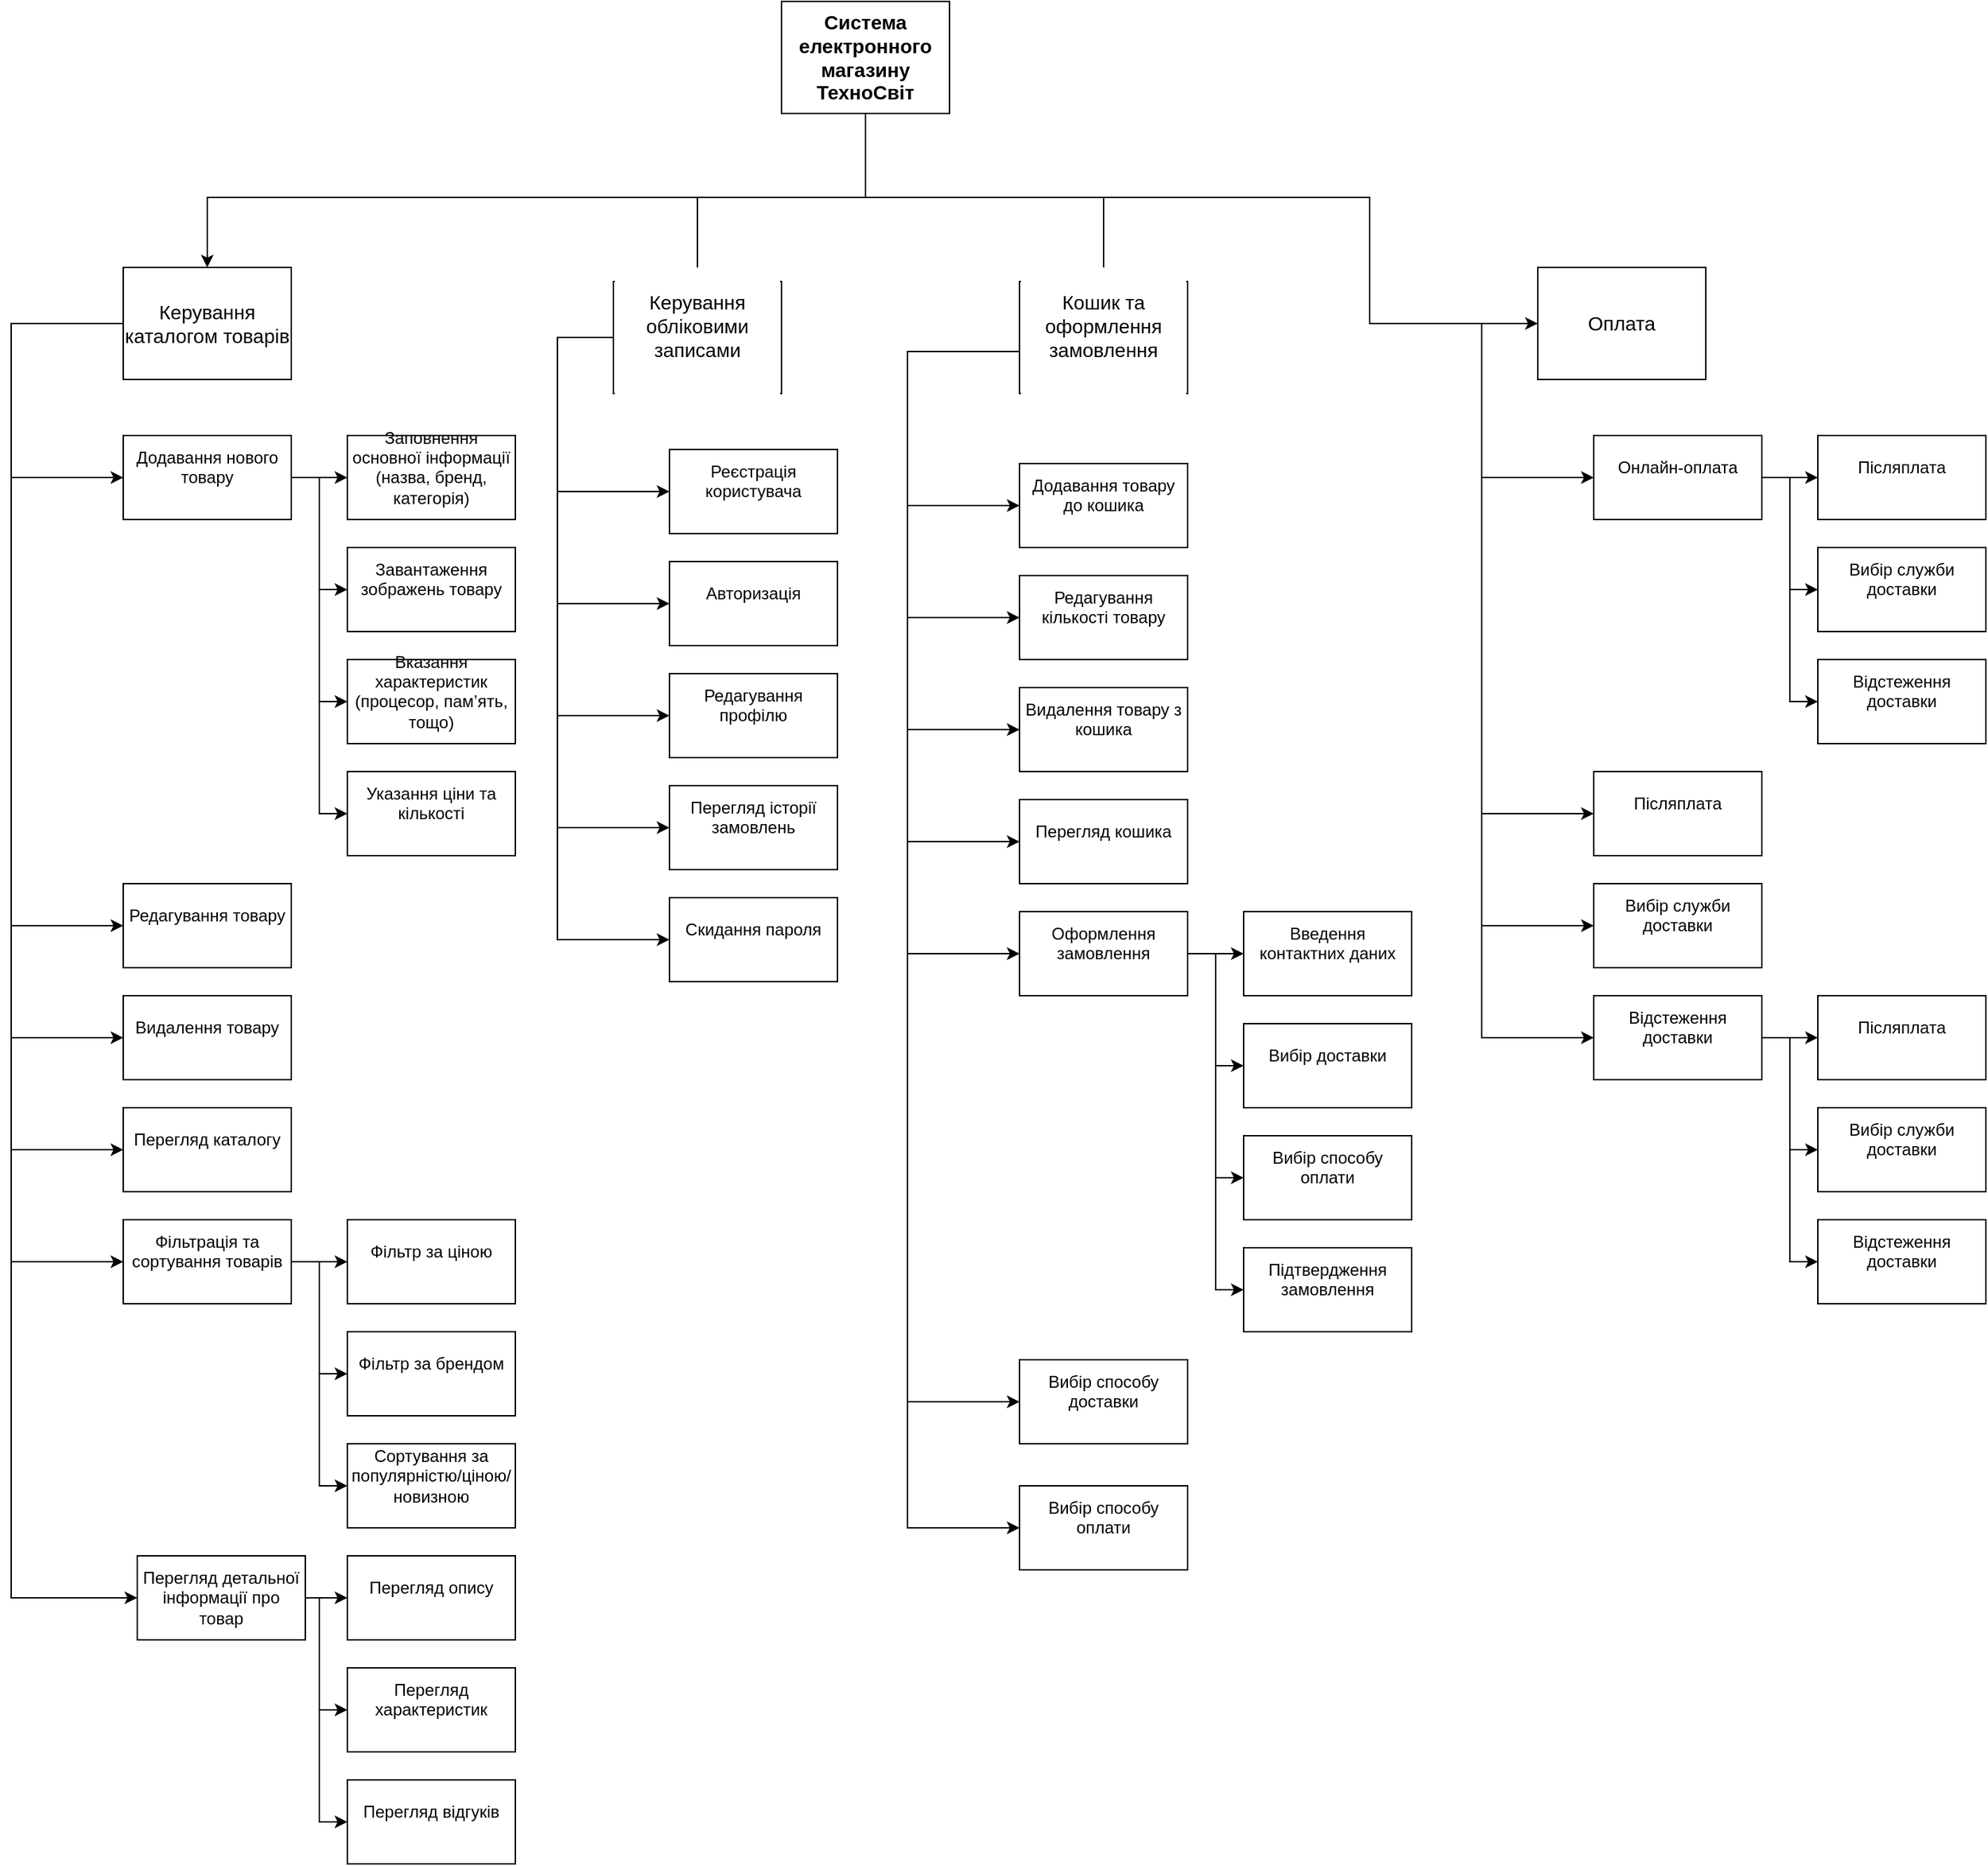 <mxfile version="27.2.0" pages="8">
  <diagram id="fdd" name="FDD - Діаграма функціональної декомпозиції">
    <mxGraphModel dx="2949" dy="1693" grid="1" gridSize="10" guides="1" tooltips="1" connect="1" arrows="1" fold="1" page="1" pageScale="1" pageWidth="1169" pageHeight="827" math="0" shadow="0">
      <root>
        <mxCell id="0" />
        <mxCell id="1" parent="0" />
        <mxCell id="nCQBvPqtNAq66iLCoNjc-2" style="edgeStyle=orthogonalEdgeStyle;rounded=0;orthogonalLoop=1;jettySize=auto;html=1;" edge="1" parent="1" source="nCQBvPqtNAq66iLCoNjc-6" target="nCQBvPqtNAq66iLCoNjc-15">
          <mxGeometry relative="1" as="geometry" />
        </mxCell>
        <mxCell id="nCQBvPqtNAq66iLCoNjc-3" style="edgeStyle=orthogonalEdgeStyle;rounded=0;orthogonalLoop=1;jettySize=auto;html=1;" edge="1" parent="1" source="nCQBvPqtNAq66iLCoNjc-6" target="nCQBvPqtNAq66iLCoNjc-8">
          <mxGeometry relative="1" as="geometry">
            <Array as="points">
              <mxPoint x="1160" y="190" />
              <mxPoint x="690" y="190" />
            </Array>
          </mxGeometry>
        </mxCell>
        <mxCell id="nCQBvPqtNAq66iLCoNjc-4" style="edgeStyle=orthogonalEdgeStyle;rounded=0;orthogonalLoop=1;jettySize=auto;html=1;" edge="1" parent="1" source="nCQBvPqtNAq66iLCoNjc-6" target="nCQBvPqtNAq66iLCoNjc-17">
          <mxGeometry relative="1" as="geometry">
            <Array as="points">
              <mxPoint x="1160" y="190" />
              <mxPoint x="1330" y="190" />
            </Array>
          </mxGeometry>
        </mxCell>
        <mxCell id="nCQBvPqtNAq66iLCoNjc-5" style="edgeStyle=orthogonalEdgeStyle;rounded=0;orthogonalLoop=1;jettySize=auto;html=1;" edge="1" parent="1" source="nCQBvPqtNAq66iLCoNjc-6" target="nCQBvPqtNAq66iLCoNjc-13">
          <mxGeometry relative="1" as="geometry">
            <Array as="points">
              <mxPoint x="1160" y="190" />
              <mxPoint x="1520" y="190" />
            </Array>
          </mxGeometry>
        </mxCell>
        <mxCell id="nCQBvPqtNAq66iLCoNjc-6" value="&lt;span style=&quot;font-weight: 700;&quot;&gt;Система електронного магазину ТехноСвіт&lt;/span&gt;" style="rounded=0;whiteSpace=wrap;html=1;labelBackgroundColor=light-dark(#FFFFFF,#000000);fontSize=14;fontColor=default;" vertex="1" parent="1">
          <mxGeometry x="1100" y="50" width="120" height="80" as="geometry" />
        </mxCell>
        <mxCell id="nCQBvPqtNAq66iLCoNjc-7" style="edgeStyle=orthogonalEdgeStyle;rounded=0;orthogonalLoop=1;jettySize=auto;html=1;entryX=0;entryY=0.5;entryDx=0;entryDy=0;" edge="1" parent="1" source="nCQBvPqtNAq66iLCoNjc-8" target="nCQBvPqtNAq66iLCoNjc-9">
          <mxGeometry relative="1" as="geometry">
            <Array as="points">
              <mxPoint x="550" y="280" />
              <mxPoint x="550" y="390" />
            </Array>
          </mxGeometry>
        </mxCell>
        <mxCell id="nCQBvPqtNAq66iLCoNjc-8" value="Керування каталогом товарів" style="rounded=0;whiteSpace=wrap;html=1;labelBackgroundColor=default;fontSize=14;" vertex="1" parent="1">
          <mxGeometry x="630" y="240" width="120" height="80" as="geometry" />
        </mxCell>
        <mxCell id="nCQBvPqtNAq66iLCoNjc-137" value="" style="edgeStyle=orthogonalEdgeStyle;rounded=0;orthogonalLoop=1;jettySize=auto;html=1;" edge="1" parent="1" source="nCQBvPqtNAq66iLCoNjc-9" target="nCQBvPqtNAq66iLCoNjc-56">
          <mxGeometry relative="1" as="geometry" />
        </mxCell>
        <mxCell id="nCQBvPqtNAq66iLCoNjc-9" value="&#xa;Додавання нового товару&#xa;&#xa;" style="rounded=0;whiteSpace=wrap;html=1;" vertex="1" parent="1">
          <mxGeometry x="630" y="360" width="120" height="60" as="geometry" />
        </mxCell>
        <mxCell id="nCQBvPqtNAq66iLCoNjc-10" value="&#xa;Видалення товару&#xa;&#xa;" style="rounded=0;whiteSpace=wrap;html=1;" vertex="1" parent="1">
          <mxGeometry x="630" y="760" width="120" height="60" as="geometry" />
        </mxCell>
        <mxCell id="nCQBvPqtNAq66iLCoNjc-11" value="&#xa;Перегляд каталогу&#xa;&#xa;" style="rounded=0;whiteSpace=wrap;html=1;" vertex="1" parent="1">
          <mxGeometry x="630" y="840" width="120" height="60" as="geometry" />
        </mxCell>
        <mxCell id="nCQBvPqtNAq66iLCoNjc-12" style="edgeStyle=orthogonalEdgeStyle;rounded=0;orthogonalLoop=1;jettySize=auto;html=1;entryX=0;entryY=0.5;entryDx=0;entryDy=0;" edge="1" parent="1" source="nCQBvPqtNAq66iLCoNjc-13" target="nCQBvPqtNAq66iLCoNjc-31">
          <mxGeometry relative="1" as="geometry">
            <Array as="points">
              <mxPoint x="1600" y="280" />
              <mxPoint x="1600" y="390" />
            </Array>
          </mxGeometry>
        </mxCell>
        <mxCell id="nCQBvPqtNAq66iLCoNjc-13" value="Оплата" style="rounded=0;whiteSpace=wrap;html=1;labelBackgroundColor=default;fontSize=14;" vertex="1" parent="1">
          <mxGeometry x="1640" y="240" width="120" height="80" as="geometry" />
        </mxCell>
        <mxCell id="nCQBvPqtNAq66iLCoNjc-14" style="edgeStyle=orthogonalEdgeStyle;rounded=0;orthogonalLoop=1;jettySize=auto;html=1;entryX=0;entryY=0.5;entryDx=0;entryDy=0;" edge="1" parent="1" source="nCQBvPqtNAq66iLCoNjc-15" target="nCQBvPqtNAq66iLCoNjc-19">
          <mxGeometry relative="1" as="geometry">
            <Array as="points">
              <mxPoint x="940" y="290" />
              <mxPoint x="940" y="400" />
            </Array>
          </mxGeometry>
        </mxCell>
        <mxCell id="nCQBvPqtNAq66iLCoNjc-15" value="&#xa;Керування обліковими записами&#xa;&#xa;" style="rounded=0;whiteSpace=wrap;html=1;labelBackgroundColor=default;fontSize=14;" vertex="1" parent="1">
          <mxGeometry x="980" y="250" width="120" height="80" as="geometry" />
        </mxCell>
        <mxCell id="nCQBvPqtNAq66iLCoNjc-16" style="edgeStyle=orthogonalEdgeStyle;rounded=0;orthogonalLoop=1;jettySize=auto;html=1;entryX=0;entryY=0.5;entryDx=0;entryDy=0;" edge="1" parent="1" source="nCQBvPqtNAq66iLCoNjc-17" target="nCQBvPqtNAq66iLCoNjc-26">
          <mxGeometry relative="1" as="geometry">
            <Array as="points">
              <mxPoint x="1190" y="300" />
              <mxPoint x="1190" y="410" />
            </Array>
            <mxPoint x="890" y="300.0" as="sourcePoint" />
          </mxGeometry>
        </mxCell>
        <mxCell id="nCQBvPqtNAq66iLCoNjc-17" value="&#xa;Кошик та оформлення замовлення&#xa;&#xa;" style="rounded=0;whiteSpace=wrap;html=1;labelBackgroundColor=default;fontSize=14;" vertex="1" parent="1">
          <mxGeometry x="1270" y="250" width="120" height="80" as="geometry" />
        </mxCell>
        <mxCell id="nCQBvPqtNAq66iLCoNjc-18" value="&#xa;Редагування товару&#xa;&#xa;" style="rounded=0;whiteSpace=wrap;html=1;" vertex="1" parent="1">
          <mxGeometry x="630" y="680" width="120" height="60" as="geometry" />
        </mxCell>
        <mxCell id="nCQBvPqtNAq66iLCoNjc-19" value="&#xa;Реєстрація користувача&#xa;&#xa;" style="rounded=0;whiteSpace=wrap;html=1;" vertex="1" parent="1">
          <mxGeometry x="1020" y="370" width="120" height="60" as="geometry" />
        </mxCell>
        <mxCell id="nCQBvPqtNAq66iLCoNjc-20" value="&#xa;Авторизація&#xa;&#xa;" style="rounded=0;whiteSpace=wrap;html=1;" vertex="1" parent="1">
          <mxGeometry x="1020" y="450" width="120" height="60" as="geometry" />
        </mxCell>
        <mxCell id="nCQBvPqtNAq66iLCoNjc-21" value="&#xa;Редагування профілю&#xa;&#xa;" style="rounded=0;whiteSpace=wrap;html=1;" vertex="1" parent="1">
          <mxGeometry x="1020" y="530" width="120" height="60" as="geometry" />
        </mxCell>
        <mxCell id="nCQBvPqtNAq66iLCoNjc-22" value="&#xa;Скидання пароля&#xa;&#xa;" style="rounded=0;whiteSpace=wrap;html=1;" vertex="1" parent="1">
          <mxGeometry x="1020" y="690" width="120" height="60" as="geometry" />
        </mxCell>
        <mxCell id="nCQBvPqtNAq66iLCoNjc-23" value="&#xa;Перегляд історії замовлень&#xa;&#xa;" style="rounded=0;whiteSpace=wrap;html=1;" vertex="1" parent="1">
          <mxGeometry x="1020" y="610" width="120" height="60" as="geometry" />
        </mxCell>
        <mxCell id="nCQBvPqtNAq66iLCoNjc-26" value="&#xa;Додавання товару до кошика&#xa;&#xa;" style="rounded=0;whiteSpace=wrap;html=1;" vertex="1" parent="1">
          <mxGeometry x="1270" y="380" width="120" height="60" as="geometry" />
        </mxCell>
        <mxCell id="nCQBvPqtNAq66iLCoNjc-27" value="&#xa;Редагування кількості товару&#xa;&#xa;" style="rounded=0;whiteSpace=wrap;html=1;" vertex="1" parent="1">
          <mxGeometry x="1270" y="460" width="120" height="60" as="geometry" />
        </mxCell>
        <mxCell id="nCQBvPqtNAq66iLCoNjc-28" value="&#xa;Видалення товару з кошика&#xa;&#xa;" style="rounded=0;whiteSpace=wrap;html=1;" vertex="1" parent="1">
          <mxGeometry x="1270" y="540" width="120" height="60" as="geometry" />
        </mxCell>
        <mxCell id="nCQBvPqtNAq66iLCoNjc-29" value="&#xa;Перегляд кошика&#xa;&#xa;" style="rounded=0;whiteSpace=wrap;html=1;" vertex="1" parent="1">
          <mxGeometry x="1270" y="620" width="120" height="60" as="geometry" />
        </mxCell>
        <mxCell id="nCQBvPqtNAq66iLCoNjc-132" style="edgeStyle=orthogonalEdgeStyle;rounded=0;orthogonalLoop=1;jettySize=auto;html=1;" edge="1" parent="1" source="nCQBvPqtNAq66iLCoNjc-30" target="nCQBvPqtNAq66iLCoNjc-67">
          <mxGeometry relative="1" as="geometry" />
        </mxCell>
        <mxCell id="nCQBvPqtNAq66iLCoNjc-30" value="&#xa;Оформлення замовлення&#xa;&#xa;" style="rounded=0;whiteSpace=wrap;html=1;" vertex="1" parent="1">
          <mxGeometry x="1270" y="700" width="120" height="60" as="geometry" />
        </mxCell>
        <mxCell id="nCQBvPqtNAq66iLCoNjc-149" value="" style="edgeStyle=orthogonalEdgeStyle;rounded=0;orthogonalLoop=1;jettySize=auto;html=1;" edge="1" parent="1" source="nCQBvPqtNAq66iLCoNjc-31" target="nCQBvPqtNAq66iLCoNjc-72">
          <mxGeometry relative="1" as="geometry" />
        </mxCell>
        <mxCell id="nCQBvPqtNAq66iLCoNjc-31" value="&#xa;Онлайн-оплата&#xa;&#xa;" style="rounded=0;whiteSpace=wrap;html=1;" vertex="1" parent="1">
          <mxGeometry x="1680" y="360" width="120" height="60" as="geometry" />
        </mxCell>
        <mxCell id="nCQBvPqtNAq66iLCoNjc-32" value="&#xa;Післяплата&#xa;&#xa;" style="rounded=0;whiteSpace=wrap;html=1;" vertex="1" parent="1">
          <mxGeometry x="1680" y="600" width="120" height="60" as="geometry" />
        </mxCell>
        <mxCell id="nCQBvPqtNAq66iLCoNjc-33" value="&#xa;Вибір служби доставки&#xa;&#xa;" style="rounded=0;whiteSpace=wrap;html=1;" vertex="1" parent="1">
          <mxGeometry x="1680" y="680" width="120" height="60" as="geometry" />
        </mxCell>
        <mxCell id="nCQBvPqtNAq66iLCoNjc-153" value="" style="edgeStyle=orthogonalEdgeStyle;rounded=0;orthogonalLoop=1;jettySize=auto;html=1;" edge="1" parent="1" source="nCQBvPqtNAq66iLCoNjc-34" target="nCQBvPqtNAq66iLCoNjc-75">
          <mxGeometry relative="1" as="geometry" />
        </mxCell>
        <mxCell id="nCQBvPqtNAq66iLCoNjc-34" value="&#xa;Відстеження доставки&#xa;&#xa;" style="rounded=0;whiteSpace=wrap;html=1;" vertex="1" parent="1">
          <mxGeometry x="1680" y="760" width="120" height="60" as="geometry" />
        </mxCell>
        <mxCell id="nCQBvPqtNAq66iLCoNjc-35" value="&#xa;Вибір способу доставки&#xa;&#xa;" style="rounded=0;whiteSpace=wrap;html=1;" vertex="1" parent="1">
          <mxGeometry x="1270" y="1020" width="120" height="60" as="geometry" />
        </mxCell>
        <mxCell id="nCQBvPqtNAq66iLCoNjc-36" style="edgeStyle=orthogonalEdgeStyle;rounded=0;orthogonalLoop=1;jettySize=auto;html=1;entryX=0;entryY=0.5;entryDx=0;entryDy=0;" edge="1" parent="1" source="nCQBvPqtNAq66iLCoNjc-8" target="nCQBvPqtNAq66iLCoNjc-18">
          <mxGeometry relative="1" as="geometry">
            <Array as="points">
              <mxPoint x="550" y="280" />
              <mxPoint x="550" y="710" />
            </Array>
          </mxGeometry>
        </mxCell>
        <mxCell id="nCQBvPqtNAq66iLCoNjc-37" style="edgeStyle=orthogonalEdgeStyle;rounded=0;orthogonalLoop=1;jettySize=auto;html=1;entryX=0;entryY=0.5;entryDx=0;entryDy=0;" edge="1" parent="1" source="nCQBvPqtNAq66iLCoNjc-8" target="nCQBvPqtNAq66iLCoNjc-10">
          <mxGeometry relative="1" as="geometry">
            <Array as="points">
              <mxPoint x="550" y="280" />
              <mxPoint x="550" y="790" />
            </Array>
          </mxGeometry>
        </mxCell>
        <mxCell id="nCQBvPqtNAq66iLCoNjc-38" style="edgeStyle=orthogonalEdgeStyle;rounded=0;orthogonalLoop=1;jettySize=auto;html=1;entryX=0;entryY=0.5;entryDx=0;entryDy=0;" edge="1" parent="1" source="nCQBvPqtNAq66iLCoNjc-8" target="nCQBvPqtNAq66iLCoNjc-11">
          <mxGeometry relative="1" as="geometry">
            <Array as="points">
              <mxPoint x="550" y="280" />
              <mxPoint x="550" y="870" />
            </Array>
          </mxGeometry>
        </mxCell>
        <mxCell id="nCQBvPqtNAq66iLCoNjc-39" style="edgeStyle=orthogonalEdgeStyle;rounded=0;orthogonalLoop=1;jettySize=auto;html=1;entryX=0;entryY=0.5;entryDx=0;entryDy=0;" edge="1" parent="1" source="nCQBvPqtNAq66iLCoNjc-15" target="nCQBvPqtNAq66iLCoNjc-20">
          <mxGeometry relative="1" as="geometry">
            <Array as="points">
              <mxPoint x="940" y="290" />
              <mxPoint x="940" y="480" />
            </Array>
          </mxGeometry>
        </mxCell>
        <mxCell id="nCQBvPqtNAq66iLCoNjc-40" style="edgeStyle=orthogonalEdgeStyle;rounded=0;orthogonalLoop=1;jettySize=auto;html=1;entryX=0;entryY=0.5;entryDx=0;entryDy=0;" edge="1" parent="1" source="nCQBvPqtNAq66iLCoNjc-15" target="nCQBvPqtNAq66iLCoNjc-21">
          <mxGeometry relative="1" as="geometry">
            <Array as="points">
              <mxPoint x="940" y="290" />
              <mxPoint x="940" y="560" />
            </Array>
          </mxGeometry>
        </mxCell>
        <mxCell id="nCQBvPqtNAq66iLCoNjc-41" style="edgeStyle=orthogonalEdgeStyle;rounded=0;orthogonalLoop=1;jettySize=auto;html=1;entryX=0;entryY=0.5;entryDx=0;entryDy=0;" edge="1" parent="1" source="nCQBvPqtNAq66iLCoNjc-15" target="nCQBvPqtNAq66iLCoNjc-23">
          <mxGeometry relative="1" as="geometry">
            <Array as="points">
              <mxPoint x="940" y="290" />
              <mxPoint x="940" y="640" />
            </Array>
          </mxGeometry>
        </mxCell>
        <mxCell id="nCQBvPqtNAq66iLCoNjc-42" style="edgeStyle=orthogonalEdgeStyle;rounded=0;orthogonalLoop=1;jettySize=auto;html=1;entryX=0;entryY=0.5;entryDx=0;entryDy=0;" edge="1" parent="1" source="nCQBvPqtNAq66iLCoNjc-15" target="nCQBvPqtNAq66iLCoNjc-22">
          <mxGeometry relative="1" as="geometry">
            <Array as="points">
              <mxPoint x="940" y="290" />
              <mxPoint x="940" y="720" />
            </Array>
          </mxGeometry>
        </mxCell>
        <mxCell id="nCQBvPqtNAq66iLCoNjc-45" style="edgeStyle=orthogonalEdgeStyle;rounded=0;orthogonalLoop=1;jettySize=auto;html=1;entryX=0;entryY=0.5;entryDx=0;entryDy=0;" edge="1" parent="1" source="nCQBvPqtNAq66iLCoNjc-17" target="nCQBvPqtNAq66iLCoNjc-27">
          <mxGeometry relative="1" as="geometry">
            <Array as="points">
              <mxPoint x="1190" y="300" />
              <mxPoint x="1190" y="490" />
            </Array>
            <mxPoint x="890" y="300.0" as="sourcePoint" />
          </mxGeometry>
        </mxCell>
        <mxCell id="nCQBvPqtNAq66iLCoNjc-46" style="edgeStyle=orthogonalEdgeStyle;rounded=0;orthogonalLoop=1;jettySize=auto;html=1;entryX=0;entryY=0.5;entryDx=0;entryDy=0;" edge="1" parent="1" source="nCQBvPqtNAq66iLCoNjc-17" target="nCQBvPqtNAq66iLCoNjc-28">
          <mxGeometry relative="1" as="geometry">
            <Array as="points">
              <mxPoint x="1190" y="300" />
              <mxPoint x="1190" y="570" />
            </Array>
            <mxPoint x="890" y="300.0" as="sourcePoint" />
          </mxGeometry>
        </mxCell>
        <mxCell id="nCQBvPqtNAq66iLCoNjc-47" style="edgeStyle=orthogonalEdgeStyle;rounded=0;orthogonalLoop=1;jettySize=auto;html=1;entryX=0;entryY=0.5;entryDx=0;entryDy=0;" edge="1" parent="1" source="nCQBvPqtNAq66iLCoNjc-17" target="nCQBvPqtNAq66iLCoNjc-29">
          <mxGeometry relative="1" as="geometry">
            <Array as="points">
              <mxPoint x="1190" y="300" />
              <mxPoint x="1190" y="650" />
            </Array>
            <mxPoint x="890" y="300.0" as="sourcePoint" />
          </mxGeometry>
        </mxCell>
        <mxCell id="nCQBvPqtNAq66iLCoNjc-48" style="edgeStyle=orthogonalEdgeStyle;rounded=0;orthogonalLoop=1;jettySize=auto;html=1;entryX=0;entryY=0.5;entryDx=0;entryDy=0;" edge="1" parent="1" source="nCQBvPqtNAq66iLCoNjc-17" target="nCQBvPqtNAq66iLCoNjc-30">
          <mxGeometry relative="1" as="geometry">
            <Array as="points">
              <mxPoint x="1190" y="300" />
              <mxPoint x="1190" y="730" />
            </Array>
            <mxPoint x="890" y="300.0" as="sourcePoint" />
          </mxGeometry>
        </mxCell>
        <mxCell id="nCQBvPqtNAq66iLCoNjc-49" style="edgeStyle=orthogonalEdgeStyle;rounded=0;orthogonalLoop=1;jettySize=auto;html=1;entryX=0;entryY=0.5;entryDx=0;entryDy=0;exitX=0;exitY=0.5;exitDx=0;exitDy=0;" edge="1" parent="1" source="nCQBvPqtNAq66iLCoNjc-17" target="nCQBvPqtNAq66iLCoNjc-35">
          <mxGeometry relative="1" as="geometry">
            <Array as="points">
              <mxPoint x="1270" y="300" />
              <mxPoint x="1190" y="300" />
              <mxPoint x="1190" y="1050" />
            </Array>
            <mxPoint x="890" y="300.0" as="sourcePoint" />
          </mxGeometry>
        </mxCell>
        <mxCell id="nCQBvPqtNAq66iLCoNjc-50" style="edgeStyle=orthogonalEdgeStyle;rounded=0;orthogonalLoop=1;jettySize=auto;html=1;entryX=0;entryY=0.5;entryDx=0;entryDy=0;" edge="1" parent="1" source="nCQBvPqtNAq66iLCoNjc-13" target="nCQBvPqtNAq66iLCoNjc-32">
          <mxGeometry relative="1" as="geometry">
            <Array as="points">
              <mxPoint x="1600" y="280" />
              <mxPoint x="1600" y="630" />
            </Array>
          </mxGeometry>
        </mxCell>
        <mxCell id="nCQBvPqtNAq66iLCoNjc-51" style="edgeStyle=orthogonalEdgeStyle;rounded=0;orthogonalLoop=1;jettySize=auto;html=1;entryX=0;entryY=0.5;entryDx=0;entryDy=0;" edge="1" parent="1" source="nCQBvPqtNAq66iLCoNjc-13" target="nCQBvPqtNAq66iLCoNjc-33">
          <mxGeometry relative="1" as="geometry">
            <Array as="points">
              <mxPoint x="1600" y="280" />
              <mxPoint x="1600" y="710" />
            </Array>
          </mxGeometry>
        </mxCell>
        <mxCell id="nCQBvPqtNAq66iLCoNjc-52" style="edgeStyle=orthogonalEdgeStyle;rounded=0;orthogonalLoop=1;jettySize=auto;html=1;entryX=0;entryY=0.5;entryDx=0;entryDy=0;" edge="1" parent="1" source="nCQBvPqtNAq66iLCoNjc-13" target="nCQBvPqtNAq66iLCoNjc-34">
          <mxGeometry relative="1" as="geometry">
            <Array as="points">
              <mxPoint x="1600" y="280" />
              <mxPoint x="1600" y="790" />
            </Array>
          </mxGeometry>
        </mxCell>
        <mxCell id="nCQBvPqtNAq66iLCoNjc-143" value="" style="edgeStyle=orthogonalEdgeStyle;rounded=0;orthogonalLoop=1;jettySize=auto;html=1;" edge="1" parent="1" source="nCQBvPqtNAq66iLCoNjc-53" target="nCQBvPqtNAq66iLCoNjc-60">
          <mxGeometry relative="1" as="geometry" />
        </mxCell>
        <mxCell id="nCQBvPqtNAq66iLCoNjc-53" value="&#xa;Фільтрація та сортування товарів&#xa;&#xa;" style="rounded=0;whiteSpace=wrap;html=1;" vertex="1" parent="1">
          <mxGeometry x="630" y="920" width="120" height="60" as="geometry" />
        </mxCell>
        <mxCell id="nCQBvPqtNAq66iLCoNjc-146" value="" style="edgeStyle=orthogonalEdgeStyle;rounded=0;orthogonalLoop=1;jettySize=auto;html=1;" edge="1" parent="1" source="nCQBvPqtNAq66iLCoNjc-54" target="nCQBvPqtNAq66iLCoNjc-64">
          <mxGeometry relative="1" as="geometry" />
        </mxCell>
        <mxCell id="nCQBvPqtNAq66iLCoNjc-54" value="Перегляд детальної інформації про товар" style="rounded=0;whiteSpace=wrap;html=1;" vertex="1" parent="1">
          <mxGeometry x="640" y="1160" width="120" height="60" as="geometry" />
        </mxCell>
        <mxCell id="nCQBvPqtNAq66iLCoNjc-56" value="&#xa;Заповнення основної інформації (назва, бренд, категорія)&#xa;&#xa;" style="rounded=0;whiteSpace=wrap;html=1;" vertex="1" parent="1">
          <mxGeometry x="790" y="360" width="120" height="60" as="geometry" />
        </mxCell>
        <mxCell id="nCQBvPqtNAq66iLCoNjc-57" value="&#xa;Завантаження зображень товару&#xa;&#xa;" style="rounded=0;whiteSpace=wrap;html=1;" vertex="1" parent="1">
          <mxGeometry x="790" y="440" width="120" height="60" as="geometry" />
        </mxCell>
        <mxCell id="nCQBvPqtNAq66iLCoNjc-58" value="&#xa;Вказання характеристик (процесор, пам’ять, тощо)&#xa;&#xa;" style="rounded=0;whiteSpace=wrap;html=1;" vertex="1" parent="1">
          <mxGeometry x="790" y="520" width="120" height="60" as="geometry" />
        </mxCell>
        <mxCell id="nCQBvPqtNAq66iLCoNjc-59" value="&#xa;Указання ціни та кількості&#xa;&#xa;" style="rounded=0;whiteSpace=wrap;html=1;" vertex="1" parent="1">
          <mxGeometry x="790" y="600" width="120" height="60" as="geometry" />
        </mxCell>
        <mxCell id="nCQBvPqtNAq66iLCoNjc-60" value="&#xa;Фільтр за ціною&#xa;&#xa;" style="rounded=0;whiteSpace=wrap;html=1;" vertex="1" parent="1">
          <mxGeometry x="790" y="920" width="120" height="60" as="geometry" />
        </mxCell>
        <mxCell id="nCQBvPqtNAq66iLCoNjc-61" value="&#xa;Фільтр за брендом&#xa;&#xa;" style="rounded=0;whiteSpace=wrap;html=1;" vertex="1" parent="1">
          <mxGeometry x="790" y="1000" width="120" height="60" as="geometry" />
        </mxCell>
        <mxCell id="nCQBvPqtNAq66iLCoNjc-62" value="&#xa;Сортування за популярністю/ціною/новизною&#xa;&#xa;" style="rounded=0;whiteSpace=wrap;html=1;" vertex="1" parent="1">
          <mxGeometry x="790" y="1080" width="120" height="60" as="geometry" />
        </mxCell>
        <mxCell id="nCQBvPqtNAq66iLCoNjc-64" value="&#xa;Перегляд опису&#xa;&#xa;" style="rounded=0;whiteSpace=wrap;html=1;" vertex="1" parent="1">
          <mxGeometry x="790" y="1160" width="120" height="60" as="geometry" />
        </mxCell>
        <mxCell id="nCQBvPqtNAq66iLCoNjc-65" value="&#xa;Перегляд характеристик&#xa;&#xa;" style="rounded=0;whiteSpace=wrap;html=1;" vertex="1" parent="1">
          <mxGeometry x="790" y="1240" width="120" height="60" as="geometry" />
        </mxCell>
        <mxCell id="nCQBvPqtNAq66iLCoNjc-66" value="&#xa;Перегляд відгуків&#xa;&#xa;" style="rounded=0;whiteSpace=wrap;html=1;" vertex="1" parent="1">
          <mxGeometry x="790" y="1320" width="120" height="60" as="geometry" />
        </mxCell>
        <mxCell id="nCQBvPqtNAq66iLCoNjc-67" value="&#xa;Введення контактних даних&#xa;&#xa;" style="rounded=0;whiteSpace=wrap;html=1;" vertex="1" parent="1">
          <mxGeometry x="1430" y="700" width="120" height="60" as="geometry" />
        </mxCell>
        <mxCell id="nCQBvPqtNAq66iLCoNjc-68" value="&#xa;Вибір доставки&#xa;&#xa;" style="rounded=0;whiteSpace=wrap;html=1;" vertex="1" parent="1">
          <mxGeometry x="1430" y="780" width="120" height="60" as="geometry" />
        </mxCell>
        <mxCell id="nCQBvPqtNAq66iLCoNjc-69" value="&#xa;Вибір способу оплати&#xa;&#xa;" style="rounded=0;whiteSpace=wrap;html=1;" vertex="1" parent="1">
          <mxGeometry x="1430" y="860" width="120" height="60" as="geometry" />
        </mxCell>
        <mxCell id="nCQBvPqtNAq66iLCoNjc-70" value="&#xa;Підтвердження замовлення&#xa;&#xa;" style="rounded=0;whiteSpace=wrap;html=1;" vertex="1" parent="1">
          <mxGeometry x="1430" y="940" width="120" height="60" as="geometry" />
        </mxCell>
        <mxCell id="nCQBvPqtNAq66iLCoNjc-71" value="&#xa;Вибір способу оплати&#xa;&#xa;" style="rounded=0;whiteSpace=wrap;html=1;" vertex="1" parent="1">
          <mxGeometry x="1270" y="1110" width="120" height="60" as="geometry" />
        </mxCell>
        <mxCell id="nCQBvPqtNAq66iLCoNjc-72" value="&#xa;Післяплата&#xa;&#xa;" style="rounded=0;whiteSpace=wrap;html=1;" vertex="1" parent="1">
          <mxGeometry x="1840" y="360" width="120" height="60" as="geometry" />
        </mxCell>
        <mxCell id="nCQBvPqtNAq66iLCoNjc-73" value="&#xa;Вибір служби доставки&#xa;&#xa;" style="rounded=0;whiteSpace=wrap;html=1;" vertex="1" parent="1">
          <mxGeometry x="1840" y="440" width="120" height="60" as="geometry" />
        </mxCell>
        <mxCell id="nCQBvPqtNAq66iLCoNjc-74" value="&#xa;Відстеження доставки&#xa;&#xa;" style="rounded=0;whiteSpace=wrap;html=1;" vertex="1" parent="1">
          <mxGeometry x="1840" y="520" width="120" height="60" as="geometry" />
        </mxCell>
        <mxCell id="nCQBvPqtNAq66iLCoNjc-75" value="&#xa;Післяплата&#xa;&#xa;" style="rounded=0;whiteSpace=wrap;html=1;" vertex="1" parent="1">
          <mxGeometry x="1840" y="760" width="120" height="60" as="geometry" />
        </mxCell>
        <mxCell id="nCQBvPqtNAq66iLCoNjc-76" value="&#xa;Вибір служби доставки&#xa;&#xa;" style="rounded=0;whiteSpace=wrap;html=1;" vertex="1" parent="1">
          <mxGeometry x="1840" y="840" width="120" height="60" as="geometry" />
        </mxCell>
        <mxCell id="nCQBvPqtNAq66iLCoNjc-77" value="&#xa;Відстеження доставки&#xa;&#xa;" style="rounded=0;whiteSpace=wrap;html=1;" vertex="1" parent="1">
          <mxGeometry x="1840" y="920" width="120" height="60" as="geometry" />
        </mxCell>
        <mxCell id="nCQBvPqtNAq66iLCoNjc-131" style="edgeStyle=orthogonalEdgeStyle;rounded=0;orthogonalLoop=1;jettySize=auto;html=1;entryX=0;entryY=0.5;entryDx=0;entryDy=0;exitX=0;exitY=0.5;exitDx=0;exitDy=0;" edge="1" parent="1" source="nCQBvPqtNAq66iLCoNjc-17" target="nCQBvPqtNAq66iLCoNjc-71">
          <mxGeometry relative="1" as="geometry">
            <Array as="points">
              <mxPoint x="1270" y="300" />
              <mxPoint x="1190" y="300" />
              <mxPoint x="1190" y="1140" />
            </Array>
            <mxPoint x="890" y="300.0" as="sourcePoint" />
          </mxGeometry>
        </mxCell>
        <mxCell id="nCQBvPqtNAq66iLCoNjc-133" style="edgeStyle=orthogonalEdgeStyle;rounded=0;orthogonalLoop=1;jettySize=auto;html=1;entryX=0;entryY=0.5;entryDx=0;entryDy=0;" edge="1" parent="1" source="nCQBvPqtNAq66iLCoNjc-30" target="nCQBvPqtNAq66iLCoNjc-68">
          <mxGeometry relative="1" as="geometry" />
        </mxCell>
        <mxCell id="nCQBvPqtNAq66iLCoNjc-134" style="edgeStyle=orthogonalEdgeStyle;rounded=0;orthogonalLoop=1;jettySize=auto;html=1;entryX=0;entryY=0.5;entryDx=0;entryDy=0;" edge="1" parent="1" source="nCQBvPqtNAq66iLCoNjc-30" target="nCQBvPqtNAq66iLCoNjc-69">
          <mxGeometry relative="1" as="geometry" />
        </mxCell>
        <mxCell id="nCQBvPqtNAq66iLCoNjc-135" style="edgeStyle=orthogonalEdgeStyle;rounded=0;orthogonalLoop=1;jettySize=auto;html=1;entryX=0;entryY=0.5;entryDx=0;entryDy=0;" edge="1" parent="1" source="nCQBvPqtNAq66iLCoNjc-30" target="nCQBvPqtNAq66iLCoNjc-70">
          <mxGeometry relative="1" as="geometry">
            <Array as="points">
              <mxPoint x="1410" y="730" />
              <mxPoint x="1410" y="970" />
            </Array>
          </mxGeometry>
        </mxCell>
        <mxCell id="nCQBvPqtNAq66iLCoNjc-138" value="" style="edgeStyle=orthogonalEdgeStyle;rounded=0;orthogonalLoop=1;jettySize=auto;html=1;entryX=0;entryY=0.5;entryDx=0;entryDy=0;" edge="1" parent="1" source="nCQBvPqtNAq66iLCoNjc-9" target="nCQBvPqtNAq66iLCoNjc-57">
          <mxGeometry relative="1" as="geometry" />
        </mxCell>
        <mxCell id="nCQBvPqtNAq66iLCoNjc-139" value="" style="edgeStyle=orthogonalEdgeStyle;rounded=0;orthogonalLoop=1;jettySize=auto;html=1;entryX=0;entryY=0.5;entryDx=0;entryDy=0;" edge="1" parent="1" source="nCQBvPqtNAq66iLCoNjc-9" target="nCQBvPqtNAq66iLCoNjc-58">
          <mxGeometry relative="1" as="geometry" />
        </mxCell>
        <mxCell id="nCQBvPqtNAq66iLCoNjc-140" value="" style="edgeStyle=orthogonalEdgeStyle;rounded=0;orthogonalLoop=1;jettySize=auto;html=1;entryX=0;entryY=0.5;entryDx=0;entryDy=0;" edge="1" parent="1" source="nCQBvPqtNAq66iLCoNjc-9" target="nCQBvPqtNAq66iLCoNjc-59">
          <mxGeometry relative="1" as="geometry" />
        </mxCell>
        <mxCell id="nCQBvPqtNAq66iLCoNjc-141" style="edgeStyle=orthogonalEdgeStyle;rounded=0;orthogonalLoop=1;jettySize=auto;html=1;entryX=0;entryY=0.5;entryDx=0;entryDy=0;" edge="1" parent="1" source="nCQBvPqtNAq66iLCoNjc-8" target="nCQBvPqtNAq66iLCoNjc-53">
          <mxGeometry relative="1" as="geometry">
            <Array as="points">
              <mxPoint x="550" y="280" />
              <mxPoint x="550" y="950" />
            </Array>
          </mxGeometry>
        </mxCell>
        <mxCell id="nCQBvPqtNAq66iLCoNjc-142" style="edgeStyle=orthogonalEdgeStyle;rounded=0;orthogonalLoop=1;jettySize=auto;html=1;entryX=0;entryY=0.5;entryDx=0;entryDy=0;" edge="1" parent="1" source="nCQBvPqtNAq66iLCoNjc-8" target="nCQBvPqtNAq66iLCoNjc-54">
          <mxGeometry relative="1" as="geometry">
            <Array as="points">
              <mxPoint x="550" y="280" />
              <mxPoint x="550" y="1190" />
            </Array>
          </mxGeometry>
        </mxCell>
        <mxCell id="nCQBvPqtNAq66iLCoNjc-144" value="" style="edgeStyle=orthogonalEdgeStyle;rounded=0;orthogonalLoop=1;jettySize=auto;html=1;entryX=0;entryY=0.5;entryDx=0;entryDy=0;" edge="1" parent="1" source="nCQBvPqtNAq66iLCoNjc-53" target="nCQBvPqtNAq66iLCoNjc-61">
          <mxGeometry relative="1" as="geometry" />
        </mxCell>
        <mxCell id="nCQBvPqtNAq66iLCoNjc-145" value="" style="edgeStyle=orthogonalEdgeStyle;rounded=0;orthogonalLoop=1;jettySize=auto;html=1;entryX=0;entryY=0.5;entryDx=0;entryDy=0;" edge="1" parent="1" source="nCQBvPqtNAq66iLCoNjc-53" target="nCQBvPqtNAq66iLCoNjc-62">
          <mxGeometry relative="1" as="geometry" />
        </mxCell>
        <mxCell id="nCQBvPqtNAq66iLCoNjc-147" value="" style="edgeStyle=orthogonalEdgeStyle;rounded=0;orthogonalLoop=1;jettySize=auto;html=1;entryX=0;entryY=0.5;entryDx=0;entryDy=0;" edge="1" parent="1" source="nCQBvPqtNAq66iLCoNjc-54" target="nCQBvPqtNAq66iLCoNjc-65">
          <mxGeometry relative="1" as="geometry">
            <Array as="points">
              <mxPoint x="770" y="1190" />
              <mxPoint x="770" y="1270" />
            </Array>
          </mxGeometry>
        </mxCell>
        <mxCell id="nCQBvPqtNAq66iLCoNjc-148" value="" style="edgeStyle=orthogonalEdgeStyle;rounded=0;orthogonalLoop=1;jettySize=auto;html=1;entryX=0;entryY=0.5;entryDx=0;entryDy=0;" edge="1" parent="1" source="nCQBvPqtNAq66iLCoNjc-54" target="nCQBvPqtNAq66iLCoNjc-66">
          <mxGeometry relative="1" as="geometry">
            <Array as="points">
              <mxPoint x="770" y="1190" />
              <mxPoint x="770" y="1350" />
            </Array>
          </mxGeometry>
        </mxCell>
        <mxCell id="nCQBvPqtNAq66iLCoNjc-151" value="" style="edgeStyle=orthogonalEdgeStyle;rounded=0;orthogonalLoop=1;jettySize=auto;html=1;entryX=0;entryY=0.5;entryDx=0;entryDy=0;" edge="1" parent="1" source="nCQBvPqtNAq66iLCoNjc-31" target="nCQBvPqtNAq66iLCoNjc-73">
          <mxGeometry relative="1" as="geometry" />
        </mxCell>
        <mxCell id="nCQBvPqtNAq66iLCoNjc-152" value="" style="edgeStyle=orthogonalEdgeStyle;rounded=0;orthogonalLoop=1;jettySize=auto;html=1;entryX=0;entryY=0.5;entryDx=0;entryDy=0;" edge="1" parent="1" source="nCQBvPqtNAq66iLCoNjc-31" target="nCQBvPqtNAq66iLCoNjc-74">
          <mxGeometry relative="1" as="geometry" />
        </mxCell>
        <mxCell id="nCQBvPqtNAq66iLCoNjc-154" value="" style="edgeStyle=orthogonalEdgeStyle;rounded=0;orthogonalLoop=1;jettySize=auto;html=1;entryX=0;entryY=0.5;entryDx=0;entryDy=0;" edge="1" parent="1" source="nCQBvPqtNAq66iLCoNjc-34" target="nCQBvPqtNAq66iLCoNjc-76">
          <mxGeometry relative="1" as="geometry" />
        </mxCell>
        <mxCell id="nCQBvPqtNAq66iLCoNjc-155" value="" style="edgeStyle=orthogonalEdgeStyle;rounded=0;orthogonalLoop=1;jettySize=auto;html=1;entryX=0;entryY=0.5;entryDx=0;entryDy=0;" edge="1" parent="1" source="nCQBvPqtNAq66iLCoNjc-34" target="nCQBvPqtNAq66iLCoNjc-77">
          <mxGeometry relative="1" as="geometry" />
        </mxCell>
      </root>
    </mxGraphModel>
  </diagram>
  <diagram id="sadt" name="SADT - Структурний аналіз та проектування (IDEF0)">
    <mxGraphModel dx="1423" dy="817" grid="1" gridSize="10" guides="1" tooltips="1" connect="1" arrows="1" fold="1" page="1" pageScale="1" pageWidth="1169" pageHeight="827" math="0" shadow="0">
      <root>
        <mxCell id="0" />
        <mxCell id="1" parent="0" />
        <mxCell id="id_2" value="A0 Обробка замовлень в електронному магазині" style="rounded=0;whiteSpace=wrap;html=1;fillColor=#e1d5e7;strokeColor=#9673a6;fontSize=12;fontStyle=1;" parent="1" vertex="1">
          <mxGeometry x="300" y="250" width="200" height="100" as="geometry" />
        </mxCell>
        <mxCell id="id_3" value="Запит клієнта" style="text;html=1;align=center;verticalAlign=middle;resizable=0;points=[];autosize=1;fontSize=10;" parent="1" vertex="1">
          <mxGeometry x="50" y="270" width="80" height="20" as="geometry" />
        </mxCell>
        <mxCell id="id_5" value="" style="endArrow=classic;html=1;rounded=0;" parent="1" source="id_3" target="id_2" edge="1">
          <mxGeometry width="50" height="50" relative="1" as="geometry" />
        </mxCell>
        <mxCell id="id_4" value="Дані товарів" style="text;html=1;align=center;verticalAlign=middle;resizable=0;points=[];autosize=1;fontSize=10;" parent="1" vertex="1">
          <mxGeometry x="50" y="310" width="80" height="20" as="geometry" />
        </mxCell>
        <mxCell id="id_6" value="" style="endArrow=classic;html=1;rounded=0;" parent="1" source="id_4" target="id_2" edge="1">
          <mxGeometry width="50" height="50" relative="1" as="geometry" />
        </mxCell>
        <mxCell id="id_7" value="Підтверджене\nзамовлення" style="text;html=1;align=center;verticalAlign=middle;resizable=0;points=[];autosize=1;fontSize=10;" parent="1" vertex="1">
          <mxGeometry x="650" y="270" width="80" height="30" as="geometry" />
        </mxCell>
        <mxCell id="id_9" value="" style="endArrow=classic;html=1;rounded=0;" parent="1" source="id_2" target="id_7" edge="1">
          <mxGeometry width="50" height="50" relative="1" as="geometry" />
        </mxCell>
        <mxCell id="id_8" value="Рахунок" style="text;html=1;align=center;verticalAlign=middle;resizable=0;points=[];autosize=1;fontSize=10;" parent="1" vertex="1">
          <mxGeometry x="650" y="310" width="80" height="30" as="geometry" />
        </mxCell>
        <mxCell id="id_10" value="" style="endArrow=classic;html=1;rounded=0;" parent="1" source="id_2" target="id_8" edge="1">
          <mxGeometry width="50" height="50" relative="1" as="geometry" />
        </mxCell>
        <mxCell id="id_11" value="Політика\nкомпанії" style="text;html=1;align=center;verticalAlign=middle;resizable=0;points=[];autosize=1;fontSize=10;" parent="1" vertex="1">
          <mxGeometry x="350" y="150" width="60" height="30" as="geometry" />
        </mxCell>
        <mxCell id="id_13" value="" style="endArrow=classic;html=1;rounded=0;" parent="1" source="id_11" target="id_2" edge="1">
          <mxGeometry width="50" height="50" relative="1" as="geometry" />
        </mxCell>
        <mxCell id="id_12" value="Правила\nоплати" style="text;html=1;align=center;verticalAlign=middle;resizable=0;points=[];autosize=1;fontSize=10;" parent="1" vertex="1">
          <mxGeometry x="450" y="150" width="60" height="30" as="geometry" />
        </mxCell>
        <mxCell id="id_14" value="" style="endArrow=classic;html=1;rounded=0;" parent="1" source="id_12" target="id_2" edge="1">
          <mxGeometry width="50" height="50" relative="1" as="geometry" />
        </mxCell>
        <mxCell id="id_15" value="Персонал" style="text;html=1;align=center;verticalAlign=middle;resizable=0;points=[];autosize=1;fontSize=10;" parent="1" vertex="1">
          <mxGeometry x="320" y="400" width="70" height="20" as="geometry" />
        </mxCell>
        <mxCell id="id_18" value="" style="endArrow=classic;html=1;rounded=0;" parent="1" source="id_15" target="id_2" edge="1">
          <mxGeometry width="50" height="50" relative="1" as="geometry" />
        </mxCell>
        <mxCell id="id_16" value="CRM система" style="text;html=1;align=center;verticalAlign=middle;resizable=0;points=[];autosize=1;fontSize=10;" parent="1" vertex="1">
          <mxGeometry x="400" y="400" width="70" height="20" as="geometry" />
        </mxCell>
        <mxCell id="id_19" value="" style="endArrow=classic;html=1;rounded=0;" parent="1" source="id_16" target="id_2" edge="1">
          <mxGeometry width="50" height="50" relative="1" as="geometry" />
        </mxCell>
        <mxCell id="id_17" value="База даних" style="text;html=1;align=center;verticalAlign=middle;resizable=0;points=[];autosize=1;fontSize=10;" parent="1" vertex="1">
          <mxGeometry x="480" y="400" width="70" height="20" as="geometry" />
        </mxCell>
        <mxCell id="id_20" value="" style="endArrow=classic;html=1;rounded=0;" parent="1" source="id_17" target="id_2" edge="1">
          <mxGeometry width="50" height="50" relative="1" as="geometry" />
        </mxCell>
        <mxCell id="id_21" value="A1 Отримання запиту" style="rounded=0;whiteSpace=wrap;html=1;fillColor=#dae8fc;strokeColor=#6c8ebf;fontSize=10;" parent="1" vertex="1">
          <mxGeometry x="100" y="500" width="120" height="80" as="geometry" />
        </mxCell>
        <mxCell id="id_25" value="" style="endArrow=classic;html=1;rounded=0;" parent="1" source="id_21" target="id_22" edge="1">
          <mxGeometry width="50" height="50" relative="1" as="geometry" />
        </mxCell>
        <mxCell id="id_22" value="A2 Перевірка наляності" style="rounded=0;whiteSpace=wrap;html=1;fillColor=#dae8fc;strokeColor=#6c8ebf;fontSize=10;" parent="1" vertex="1">
          <mxGeometry x="250" y="500" width="120" height="80" as="geometry" />
        </mxCell>
        <mxCell id="id_26" value="" style="endArrow=classic;html=1;rounded=0;" parent="1" source="id_22" target="id_23" edge="1">
          <mxGeometry width="50" height="50" relative="1" as="geometry" />
        </mxCell>
        <mxCell id="id_23" value="A3 Оформлення замовлення" style="rounded=0;whiteSpace=wrap;html=1;fillColor=#dae8fc;strokeColor=#6c8ebf;fontSize=10;" parent="1" vertex="1">
          <mxGeometry x="400" y="500" width="120" height="80" as="geometry" />
        </mxCell>
        <mxCell id="id_27" value="" style="endArrow=classic;html=1;rounded=0;" parent="1" source="id_23" target="id_24" edge="1">
          <mxGeometry width="50" height="50" relative="1" as="geometry" />
        </mxCell>
        <mxCell id="id_24" value="A4 Оплата та доставка" style="rounded=0;whiteSpace=wrap;html=1;fillColor=#dae8fc;strokeColor=#6c8ebf;fontSize=10;" parent="1" vertex="1">
          <mxGeometry x="550" y="500" width="120" height="80" as="geometry" />
        </mxCell>
      </root>
    </mxGraphModel>
  </diagram>
  <diagram id="dfd" name="DFD - Діаграма потоків даних">
    <mxGraphModel dx="1422" dy="827" grid="1" gridSize="10" guides="1" tooltips="1" connect="1" arrows="1" fold="1" page="1" pageScale="1" pageWidth="1169" pageHeight="827" math="0" shadow="0">
      <root>
        <mxCell id="0" />
        <mxCell id="1" parent="0" />
        <mxCell id="id_2" value="0\n\nСистема\nелектронного\nмагазину" style="ellipse;whiteSpace=wrap;html=1;fillColor=#f8cecc;strokeColor=#b85450;fontSize=12;fontStyle=1;" vertex="1" parent="1">
          <mxGeometry x="500" y="350" width="160" height="160" as="geometry" />
        </mxCell>
        <mxCell id="id_3" value="Клієнт" style="rounded=0;whiteSpace=wrap;html=1;fillColor=#dae8fc;strokeColor=#6c8ebf;fontSize=11;fontStyle=1;strokeWidth=3;" vertex="1" parent="1">
          <mxGeometry x="100" y="150" width="120" height="60" as="geometry" />
        </mxCell>
        <mxCell id="id_4" value="Адміністратор" style="rounded=0;whiteSpace=wrap;html=1;fillColor=#dae8fc;strokeColor=#6c8ebf;fontSize=11;fontStyle=1;strokeWidth=3;" vertex="1" parent="1">
          <mxGeometry x="100" y="350" width="120" height="60" as="geometry" />
        </mxCell>
        <mxCell id="id_5" value="Постачальник" style="rounded=0;whiteSpace=wrap;html=1;fillColor=#dae8fc;strokeColor=#6c8ebf;fontSize=11;fontStyle=1;strokeWidth=3;" vertex="1" parent="1">
          <mxGeometry x="100" y="550" width="120" height="60" as="geometry" />
        </mxCell>
        <mxCell id="id_6" value="Платіжна система" style="rounded=0;whiteSpace=wrap;html=1;fillColor=#dae8fc;strokeColor=#6c8ebf;fontSize=11;fontStyle=1;strokeWidth=3;" vertex="1" parent="1">
          <mxGeometry x="900" y="150" width="120" height="60" as="geometry" />
        </mxCell>
        <mxCell id="id_7" value="Служба доставки" style="rounded=0;whiteSpace=wrap;html=1;fillColor=#dae8fc;strokeColor=#6c8ebf;fontSize=11;fontStyle=1;strokeWidth=3;" vertex="1" parent="1">
          <mxGeometry x="900" y="350" width="120" height="60" as="geometry" />
        </mxCell>
        <mxCell id="id_8" value="Email сервіс" style="rounded=0;whiteSpace=wrap;html=1;fillColor=#dae8fc;strokeColor=#6c8ebf;fontSize=11;fontStyle=1;strokeWidth=3;" vertex="1" parent="1">
          <mxGeometry x="900" y="550" width="120" height="60" as="geometry" />
        </mxCell>
        <mxCell id="id_9" value="Запити товарів\nЗамовлення" style="endArrow=classic;html=1;rounded=0;fontSize=10;labelBackgroundColor=#ffffff;strokeWidth=2;" edge="1" parent="1" source="id_3" target="id_2">
          <mxGeometry relative="1" as="geometry" />
        </mxCell>
        <mxCell id="id_10" value="Каталог\nПідтвердження" style="endArrow=classic;html=1;rounded=0;fontSize=10;labelBackgroundColor=#ffffff;strokeWidth=2;" edge="1" parent="1" source="id_2" target="id_3">
          <mxGeometry relative="1" as="geometry" />
        </mxCell>
        <mxCell id="id_11" value="Управління\nтоварами" style="endArrow=classic;html=1;rounded=0;fontSize=10;labelBackgroundColor=#ffffff;strokeWidth=2;" edge="1" parent="1" source="id_4" target="id_2">
          <mxGeometry relative="1" as="geometry" />
        </mxCell>
        <mxCell id="id_12" value="Звіти\nСтатистика" style="endArrow=classic;html=1;rounded=0;fontSize=10;labelBackgroundColor=#ffffff;strokeWidth=2;" edge="1" parent="1" source="id_2" target="id_4">
          <mxGeometry relative="1" as="geometry" />
        </mxCell>
        <mxCell id="id_13" value="Дані товарів\nОновлення цін" style="endArrow=classic;html=1;rounded=0;fontSize=10;labelBackgroundColor=#ffffff;strokeWidth=2;" edge="1" parent="1" source="id_5" target="id_2">
          <mxGeometry relative="1" as="geometry" />
        </mxCell>
        <mxCell id="id_14" value="Запит оплати" style="endArrow=classic;html=1;rounded=0;fontSize=10;labelBackgroundColor=#ffffff;strokeWidth=2;" edge="1" parent="1" source="id_2" target="id_6">
          <mxGeometry relative="1" as="geometry" />
        </mxCell>
        <mxCell id="id_15" value="Статус платежу" style="endArrow=classic;html=1;rounded=0;fontSize=10;labelBackgroundColor=#ffffff;strokeWidth=2;" edge="1" parent="1" source="id_6" target="id_2">
          <mxGeometry relative="1" as="geometry" />
        </mxCell>
        <mxCell id="id_16" value="Дані доставки" style="endArrow=classic;html=1;rounded=0;fontSize=10;labelBackgroundColor=#ffffff;strokeWidth=2;" edge="1" parent="1" source="id_2" target="id_7">
          <mxGeometry relative="1" as="geometry" />
        </mxCell>
        <mxCell id="id_17" value="Статус доставки" style="endArrow=classic;html=1;rounded=0;fontSize=10;labelBackgroundColor=#ffffff;strokeWidth=2;" edge="1" parent="1" source="id_7" target="id_2">
          <mxGeometry relative="1" as="geometry" />
        </mxCell>
        <mxCell id="id_18" value="Повідомлення" style="endArrow=classic;html=1;rounded=0;fontSize=10;labelBackgroundColor=#ffffff;strokeWidth=2;" edge="1" parent="1" source="id_2" target="id_8">
          <mxGeometry relative="1" as="geometry" />
        </mxCell>
        <mxCell id="id_19" value="РІВЕНЬ 1 - Декомпозиція процесу" style="text;html=1;strokeColor=none;fillColor=none;align=center;verticalAlign=middle;whiteSpace=wrap;rounded=0;fontSize=16;fontStyle=1;" vertex="1" parent="1">
          <mxGeometry x="400" y="800" width="280" height="40" as="geometry" />
        </mxCell>
        <mxCell id="id_20" value="1\nАутентифікація\nта авторизація" style="ellipse;whiteSpace=wrap;html=1;fillColor=#fff2cc;strokeColor=#d6b656;fontSize=11;fontStyle=1;" vertex="1" parent="1">
          <mxGeometry x="200" y="900" width="120" height="100" as="geometry" />
        </mxCell>
        <mxCell id="id_21" value="2\nУправління\nкаталогом" style="ellipse;whiteSpace=wrap;html=1;fillColor=#fff2cc;strokeColor=#d6b656;fontSize=11;fontStyle=1;" vertex="1" parent="1">
          <mxGeometry x="400" y="900" width="120" height="100" as="geometry" />
        </mxCell>
        <mxCell id="id_22" value="3\nОбробка\nзамовлень" style="ellipse;whiteSpace=wrap;html=1;fillColor=#fff2cc;strokeColor=#d6b656;fontSize=11;fontStyle=1;" vertex="1" parent="1">
          <mxGeometry x="600" y="900" width="120" height="100" as="geometry" />
        </mxCell>
        <mxCell id="id_23" value="4\nУправління\nплатежами" style="ellipse;whiteSpace=wrap;html=1;fillColor=#fff2cc;strokeColor=#d6b656;fontSize=11;fontStyle=1;" vertex="1" parent="1">
          <mxGeometry x="800" y="900" width="120" height="100" as="geometry" />
        </mxCell>
        <mxCell id="id_24" value="D1 | Користувачі" style="shape=partialRectangle;whiteSpace=wrap;html=1;left=0;right=0;fillColor=#f5f5f5;strokeColor=#666666;fontSize=11;fontStyle=1;" vertex="1" parent="1">
          <mxGeometry x="150" y="1100" width="140" height="40" as="geometry" />
        </mxCell>
        <mxCell id="id_25" value="D2 | Товари" style="shape=partialRectangle;whiteSpace=wrap;html=1;left=0;right=0;fillColor=#f5f5f5;strokeColor=#666666;fontSize=11;fontStyle=1;" vertex="1" parent="1">
          <mxGeometry x="350" y="1100" width="140" height="40" as="geometry" />
        </mxCell>
        <mxCell id="id_26" value="D3 | Замовлення" style="shape=partialRectangle;whiteSpace=wrap;html=1;left=0;right=0;fillColor=#f5f5f5;strokeColor=#666666;fontSize=11;fontStyle=1;" vertex="1" parent="1">
          <mxGeometry x="550" y="1100" width="140" height="40" as="geometry" />
        </mxCell>
        <mxCell id="id_27" value="D4 | Платежі" style="shape=partialRectangle;whiteSpace=wrap;html=1;left=0;right=0;fillColor=#f5f5f5;strokeColor=#666666;fontSize=11;fontStyle=1;" vertex="1" parent="1">
          <mxGeometry x="750" y="1100" width="140" height="40" as="geometry" />
        </mxCell>
        <mxCell id="id_28" value="Дані користувачів" style="endArrow=classic;html=1;rounded=0;fontSize=9;labelBackgroundColor=#ffffff;strokeWidth=1;" edge="1" parent="1" source="id_20" target="id_24">
          <mxGeometry relative="1" as="geometry" />
        </mxCell>
        <mxCell id="id_29" value="Облікові записи" style="endArrow=classic;html=1;rounded=0;fontSize=9;labelBackgroundColor=#ffffff;strokeWidth=1;" edge="1" parent="1" source="id_24" target="id_20">
          <mxGeometry relative="1" as="geometry" />
        </mxCell>
        <mxCell id="id_30" value="Нові товари" style="endArrow=classic;html=1;rounded=0;fontSize=9;labelBackgroundColor=#ffffff;strokeWidth=1;" edge="1" parent="1" source="id_21" target="id_25">
          <mxGeometry relative="1" as="geometry" />
        </mxCell>
        <mxCell id="id_31" value="Каталог товарів" style="endArrow=classic;html=1;rounded=0;fontSize=9;labelBackgroundColor=#ffffff;strokeWidth=1;" edge="1" parent="1" source="id_25" target="id_21">
          <mxGeometry relative="1" as="geometry" />
        </mxCell>
        <mxCell id="id_32" value="Замовлення" style="endArrow=classic;html=1;rounded=0;fontSize=9;labelBackgroundColor=#ffffff;strokeWidth=1;" edge="1" parent="1" source="id_22" target="id_26">
          <mxGeometry relative="1" as="geometry" />
        </mxCell>
        <mxCell id="id_33" value="Історія замовлень" style="endArrow=classic;html=1;rounded=0;fontSize=9;labelBackgroundColor=#ffffff;strokeWidth=1;" edge="1" parent="1" source="id_26" target="id_22">
          <mxGeometry relative="1" as="geometry" />
        </mxCell>
        <mxCell id="id_34" value="Транзакції" style="endArrow=classic;html=1;rounded=0;fontSize=9;labelBackgroundColor=#ffffff;strokeWidth=1;" edge="1" parent="1" source="id_23" target="id_27">
          <mxGeometry relative="1" as="geometry" />
        </mxCell>
        <mxCell id="id_35" value="Платіжні дані" style="endArrow=classic;html=1;rounded=0;fontSize=9;labelBackgroundColor=#ffffff;strokeWidth=1;" edge="1" parent="1" source="id_27" target="id_23">
          <mxGeometry relative="1" as="geometry" />
        </mxCell>
        <mxCell id="id_36" value="РІВЕНЬ 2 - Декомпозиція процесу 3 (Обробка замовлень)" style="text;html=1;strokeColor=none;fillColor=none;align=center;verticalAlign=middle;whiteSpace=wrap;rounded=0;fontSize=16;fontStyle=1;" vertex="1" parent="1">
          <mxGeometry x="300" y="1250" width="480" height="40" as="geometry" />
        </mxCell>
        <mxCell id="id_37" value="3.1\nВалідація\nзамовлення" style="ellipse;whiteSpace=wrap;html=1;fillColor=#d5e8d4;strokeColor=#82b366;fontSize=10;fontStyle=1;" vertex="1" parent="1">
          <mxGeometry x="200" y="1350" width="100" height="80" as="geometry" />
        </mxCell>
        <mxCell id="id_38" value="3.2\nРозрахунок\nвартості" style="ellipse;whiteSpace=wrap;html=1;fillColor=#d5e8d4;strokeColor=#82b366;fontSize=10;fontStyle=1;" vertex="1" parent="1">
          <mxGeometry x="400" y="1350" width="100" height="80" as="geometry" />
        </mxCell>
        <mxCell id="id_39" value="3.3\nРезервування\nтоварів" style="ellipse;whiteSpace=wrap;html=1;fillColor=#d5e8d4;strokeColor=#82b366;fontSize=10;fontStyle=1;" vertex="1" parent="1">
          <mxGeometry x="600" y="1350" width="100" height="80" as="geometry" />
        </mxCell>
        <mxCell id="id_40" value="3.4\nФормування\nзамовлення" style="ellipse;whiteSpace=wrap;html=1;fillColor=#d5e8d4;strokeColor=#82b366;fontSize=10;fontStyle=1;" vertex="1" parent="1">
          <mxGeometry x="800" y="1350" width="100" height="80" as="geometry" />
        </mxCell>
        <mxCell id="id_41" value="Валідні дані" style="endArrow=classic;html=1;rounded=0;fontSize=9;labelBackgroundColor=#ffffff;strokeWidth=1;" edge="1" parent="1" source="id_37" target="id_38">
          <mxGeometry relative="1" as="geometry" />
        </mxCell>
        <mxCell id="id_42" value="Підтверджена вартість" style="endArrow=classic;html=1;rounded=0;fontSize=9;labelBackgroundColor=#ffffff;strokeWidth=1;" edge="1" parent="1" source="id_38" target="id_39">
          <mxGeometry relative="1" as="geometry" />
        </mxCell>
        <mxCell id="id_43" value="Зарезервовані товари" style="endArrow=classic;html=1;rounded=0;fontSize=9;labelBackgroundColor=#ffffff;strokeWidth=1;" edge="1" parent="1" source="id_39" target="id_40">
          <mxGeometry relative="1" as="geometry" />
        </mxCell>
      </root>
    </mxGraphModel>
  </diagram>
  <diagram id="er" name="ER - Діаграма сутність-зв&#39;язок">
    <mxGraphModel dx="2173" dy="1247" grid="1" gridSize="10" guides="1" tooltips="1" connect="1" arrows="1" fold="1" page="1" pageScale="1" pageWidth="1169" pageHeight="827" math="0" shadow="0">
      <root>
        <mxCell id="0" />
        <mxCell id="1" parent="0" />
        <mxCell id="id_2" value="Users (Користувачі)" style="swimlane;fontStyle=1;childLayout=stackLayout;horizontal=1;startSize=26;fontSize=12;container=0;" parent="1" vertex="1">
          <mxGeometry x="50" y="50" width="220" height="260" as="geometry" />
        </mxCell>
        <mxCell id="id_3" value="Categories (Категорії)" style="swimlane;fontStyle=1;childLayout=stackLayout;horizontal=1;startSize=26;fontSize=12;container=0;" parent="1" vertex="1">
          <mxGeometry x="320" y="50" width="240" height="280" as="geometry" />
        </mxCell>
        <mxCell id="id_4" value="Products (Товари)" style="swimlane;fontStyle=1;childLayout=stackLayout;horizontal=1;startSize=26;fontSize=12;container=0;" parent="1" vertex="1">
          <mxGeometry x="600" y="50" width="260" height="420" as="geometry" />
        </mxCell>
        <mxCell id="id_5" value="Orders (Замовлення)" style="swimlane;fontStyle=1;childLayout=stackLayout;horizontal=1;startSize=26;fontSize=12;container=0;" parent="1" vertex="1">
          <mxGeometry x="50" y="350" width="240" height="390" as="geometry" />
        </mxCell>
        <mxCell id="id_6" value="Order_Items (Позиції замовлення)" style="swimlane;fontStyle=1;childLayout=stackLayout;horizontal=1;startSize=26;fontSize=12;container=0;" parent="1" vertex="1">
          <mxGeometry x="320" y="380" width="240" height="220" as="geometry" />
        </mxCell>
        <mxCell id="id_75" value="" style="endArrow=none;html=1;rounded=0;" parent="1" source="id_3" target="id_4" edge="1">
          <mxGeometry width="50" height="50" relative="1" as="geometry" />
        </mxCell>
        <mxCell id="id_76" value="1" style="text;html=1;align=center;verticalAlign=middle;resizable=0;points=[];autosize=1;fontSize=12;fontStyle=1;" parent="1" vertex="1">
          <mxGeometry x="570" y="180" width="20" height="20" as="geometry" />
        </mxCell>
        <mxCell id="id_77" value="M" style="text;html=1;align=center;verticalAlign=middle;resizable=0;points=[];autosize=1;fontSize=12;fontStyle=1;" parent="1" vertex="1">
          <mxGeometry x="590" y="180" width="20" height="20" as="geometry" />
        </mxCell>
        <mxCell id="id_78" value="" style="endArrow=none;html=1;rounded=0;" parent="1" source="id_2" target="id_5" edge="1">
          <mxGeometry width="50" height="50" relative="1" as="geometry" />
        </mxCell>
        <mxCell id="id_79" value="1" style="text;html=1;align=center;verticalAlign=middle;resizable=0;points=[];autosize=1;fontSize=12;fontStyle=1;" parent="1" vertex="1">
          <mxGeometry x="150" y="320" width="20" height="20" as="geometry" />
        </mxCell>
        <mxCell id="id_80" value="M" style="text;html=1;align=center;verticalAlign=middle;resizable=0;points=[];autosize=1;fontSize=12;fontStyle=1;" parent="1" vertex="1">
          <mxGeometry x="170" y="320" width="20" height="20" as="geometry" />
        </mxCell>
        <mxCell id="id_81" value="" style="endArrow=none;html=1;rounded=0;" parent="1" source="id_5" target="id_6" edge="1">
          <mxGeometry width="50" height="50" relative="1" as="geometry" />
        </mxCell>
        <mxCell id="id_82" value="1" style="text;html=1;align=center;verticalAlign=middle;resizable=0;points=[];autosize=1;fontSize=12;fontStyle=1;" parent="1" vertex="1">
          <mxGeometry x="300" y="490" width="20" height="20" as="geometry" />
        </mxCell>
        <mxCell id="id_83" value="M" style="text;html=1;align=center;verticalAlign=middle;resizable=0;points=[];autosize=1;fontSize=12;fontStyle=1;" parent="1" vertex="1">
          <mxGeometry x="320" y="490" width="20" height="20" as="geometry" />
        </mxCell>
        <mxCell id="id_84" value="" style="endArrow=none;html=1;rounded=0;" parent="1" source="id_4" target="id_6" edge="1">
          <mxGeometry width="50" height="50" relative="1" as="geometry" />
        </mxCell>
        <mxCell id="id_85" value="1" style="text;html=1;align=center;verticalAlign=middle;resizable=0;points=[];autosize=1;fontSize=12;fontStyle=1;" parent="1" vertex="1">
          <mxGeometry x="580" y="450" width="20" height="20" as="geometry" />
        </mxCell>
        <mxCell id="id_86" value="M" style="text;html=1;align=center;verticalAlign=middle;resizable=0;points=[];autosize=1;fontSize=12;fontStyle=1;" parent="1" vertex="1">
          <mxGeometry x="600" y="450" width="20" height="20" as="geometry" />
        </mxCell>
        <mxCell id="id_29" value="id (PK, INT, AUTO_INCREMENT)" style="text;align=left;verticalAlign=top;spacingLeft=4;spacingRight=4;overflow=hidden;rotatable=0;points=[[0,0.5],[1,0.5]];portConstraint=eastwest;fontStyle=4;fontSize=9;" parent="1" vertex="1">
          <mxGeometry x="600" y="76" width="260" height="19" as="geometry" />
        </mxCell>
        <mxCell id="id_30" value="category_id (FK → Categories.id)" style="text;align=left;verticalAlign=top;spacingLeft=4;spacingRight=4;overflow=hidden;rotatable=0;points=[[0,0.5],[1,0.5]];portConstraint=eastwest;fontStyle=2;fontSize=9;" parent="1" vertex="1">
          <mxGeometry x="600" y="95" width="260" height="19" as="geometry" />
        </mxCell>
        <mxCell id="id_31" value="name_uk (VARCHAR(200), NOT NULL)" style="text;align=left;verticalAlign=top;spacingLeft=4;spacingRight=4;overflow=hidden;rotatable=0;points=[[0,0.5],[1,0.5]];portConstraint=eastwest;fontSize=9;" parent="1" vertex="1">
          <mxGeometry x="600" y="114" width="260" height="19" as="geometry" />
        </mxCell>
        <mxCell id="id_32" value="name_en (VARCHAR(200), NOT NULL)" style="text;align=left;verticalAlign=top;spacingLeft=4;spacingRight=4;overflow=hidden;rotatable=0;points=[[0,0.5],[1,0.5]];portConstraint=eastwest;fontSize=9;" parent="1" vertex="1">
          <mxGeometry x="600" y="133" width="260" height="19" as="geometry" />
        </mxCell>
        <mxCell id="id_33" value="slug (VARCHAR(250), UNIQUE, NOT NULL)" style="text;align=left;verticalAlign=top;spacingLeft=4;spacingRight=4;overflow=hidden;rotatable=0;points=[[0,0.5],[1,0.5]];portConstraint=eastwest;fontSize=9;" parent="1" vertex="1">
          <mxGeometry x="600" y="152" width="260" height="19" as="geometry" />
        </mxCell>
        <mxCell id="id_34" value="description_uk (TEXT)" style="text;align=left;verticalAlign=top;spacingLeft=4;spacingRight=4;overflow=hidden;rotatable=0;points=[[0,0.5],[1,0.5]];portConstraint=eastwest;fontSize=9;" parent="1" vertex="1">
          <mxGeometry x="600" y="171" width="260" height="19" as="geometry" />
        </mxCell>
        <mxCell id="id_35" value="description_en (TEXT)" style="text;align=left;verticalAlign=top;spacingLeft=4;spacingRight=4;overflow=hidden;rotatable=0;points=[[0,0.5],[1,0.5]];portConstraint=eastwest;fontSize=9;" parent="1" vertex="1">
          <mxGeometry x="600" y="190" width="260" height="19" as="geometry" />
        </mxCell>
        <mxCell id="id_36" value="price (DECIMAL(10,2), NOT NULL)" style="text;align=left;verticalAlign=top;spacingLeft=4;spacingRight=4;overflow=hidden;rotatable=0;points=[[0,0.5],[1,0.5]];portConstraint=eastwest;fontSize=9;" parent="1" vertex="1">
          <mxGeometry x="600" y="209" width="260" height="19" as="geometry" />
        </mxCell>
        <mxCell id="id_37" value="sale_price (DECIMAL(10,2))" style="text;align=left;verticalAlign=top;spacingLeft=4;spacingRight=4;overflow=hidden;rotatable=0;points=[[0,0.5],[1,0.5]];portConstraint=eastwest;fontSize=9;" parent="1" vertex="1">
          <mxGeometry x="600" y="228" width="260" height="19" as="geometry" />
        </mxCell>
        <mxCell id="id_38" value="stock_quantity (INT, DEFAULT 0)" style="text;align=left;verticalAlign=top;spacingLeft=4;spacingRight=4;overflow=hidden;rotatable=0;points=[[0,0.5],[1,0.5]];portConstraint=eastwest;fontSize=9;" parent="1" vertex="1">
          <mxGeometry x="600" y="247" width="260" height="19" as="geometry" />
        </mxCell>
        <mxCell id="id_39" value="sku (VARCHAR(100), UNIQUE)" style="text;align=left;verticalAlign=top;spacingLeft=4;spacingRight=4;overflow=hidden;rotatable=0;points=[[0,0.5],[1,0.5]];portConstraint=eastwest;fontSize=9;" parent="1" vertex="1">
          <mxGeometry x="600" y="266" width="260" height="19" as="geometry" />
        </mxCell>
        <mxCell id="id_40" value="weight (DECIMAL(8,2))" style="text;align=left;verticalAlign=top;spacingLeft=4;spacingRight=4;overflow=hidden;rotatable=0;points=[[0,0.5],[1,0.5]];portConstraint=eastwest;fontSize=9;" parent="1" vertex="1">
          <mxGeometry x="600" y="285" width="260" height="19" as="geometry" />
        </mxCell>
        <mxCell id="id_41" value="dimensions (VARCHAR(100))" style="text;align=left;verticalAlign=top;spacingLeft=4;spacingRight=4;overflow=hidden;rotatable=0;points=[[0,0.5],[1,0.5]];portConstraint=eastwest;fontSize=9;" parent="1" vertex="1">
          <mxGeometry x="600" y="304" width="260" height="19" as="geometry" />
        </mxCell>
        <mxCell id="id_42" value="brand (VARCHAR(100))" style="text;align=left;verticalAlign=top;spacingLeft=4;spacingRight=4;overflow=hidden;rotatable=0;points=[[0,0.5],[1,0.5]];portConstraint=eastwest;fontSize=9;" parent="1" vertex="1">
          <mxGeometry x="600" y="323" width="260" height="19" as="geometry" />
        </mxCell>
        <mxCell id="id_43" value="model (VARCHAR(100))" style="text;align=left;verticalAlign=top;spacingLeft=4;spacingRight=4;overflow=hidden;rotatable=0;points=[[0,0.5],[1,0.5]];portConstraint=eastwest;fontSize=9;" parent="1" vertex="1">
          <mxGeometry x="600" y="342" width="260" height="19" as="geometry" />
        </mxCell>
        <mxCell id="id_44" value="warranty_months (INT)" style="text;align=left;verticalAlign=top;spacingLeft=4;spacingRight=4;overflow=hidden;rotatable=0;points=[[0,0.5],[1,0.5]];portConstraint=eastwest;fontSize=9;" parent="1" vertex="1">
          <mxGeometry x="600" y="361" width="260" height="19" as="geometry" />
        </mxCell>
        <mxCell id="id_45" value="is_active (BOOLEAN, DEFAULT TRUE)" style="text;align=left;verticalAlign=top;spacingLeft=4;spacingRight=4;overflow=hidden;rotatable=0;points=[[0,0.5],[1,0.5]];portConstraint=eastwest;fontSize=9;" parent="1" vertex="1">
          <mxGeometry x="600" y="380" width="260" height="19" as="geometry" />
        </mxCell>
        <mxCell id="id_46" value="is_featured (BOOLEAN, DEFAULT FALSE)" style="text;align=left;verticalAlign=top;spacingLeft=4;spacingRight=4;overflow=hidden;rotatable=0;points=[[0,0.5],[1,0.5]];portConstraint=eastwest;fontSize=9;" parent="1" vertex="1">
          <mxGeometry x="600" y="399" width="260" height="19" as="geometry" />
        </mxCell>
        <mxCell id="id_47" value="created_at (TIMESTAMP)" style="text;align=left;verticalAlign=top;spacingLeft=4;spacingRight=4;overflow=hidden;rotatable=0;points=[[0,0.5],[1,0.5]];portConstraint=eastwest;fontSize=9;" parent="1" vertex="1">
          <mxGeometry x="600" y="418" width="260" height="19" as="geometry" />
        </mxCell>
        <mxCell id="id_48" value="updated_at (TIMESTAMP)" style="text;align=left;verticalAlign=top;spacingLeft=4;spacingRight=4;overflow=hidden;rotatable=0;points=[[0,0.5],[1,0.5]];portConstraint=eastwest;fontSize=9;" parent="1" vertex="1">
          <mxGeometry x="600" y="437" width="260" height="19" as="geometry" />
        </mxCell>
        <mxCell id="id_17" value="id (PK, INT, AUTO_INCREMENT)" style="text;align=left;verticalAlign=top;spacingLeft=4;spacingRight=4;overflow=hidden;rotatable=0;points=[[0,0.5],[1,0.5]];portConstraint=eastwest;fontStyle=4;fontSize=10;" parent="1" vertex="1">
          <mxGeometry x="320" y="76" width="240" height="21" as="geometry" />
        </mxCell>
        <mxCell id="id_18" value="name_uk (VARCHAR(100), NOT NULL)" style="text;align=left;verticalAlign=top;spacingLeft=4;spacingRight=4;overflow=hidden;rotatable=0;points=[[0,0.5],[1,0.5]];portConstraint=eastwest;fontSize=10;" parent="1" vertex="1">
          <mxGeometry x="320" y="97" width="240" height="21" as="geometry" />
        </mxCell>
        <mxCell id="id_19" value="name_en (VARCHAR(100), NOT NULL)" style="text;align=left;verticalAlign=top;spacingLeft=4;spacingRight=4;overflow=hidden;rotatable=0;points=[[0,0.5],[1,0.5]];portConstraint=eastwest;fontSize=10;" parent="1" vertex="1">
          <mxGeometry x="320" y="118" width="240" height="21" as="geometry" />
        </mxCell>
        <mxCell id="id_20" value="slug (VARCHAR(150), UNIQUE, NOT NULL)" style="text;align=left;verticalAlign=top;spacingLeft=4;spacingRight=4;overflow=hidden;rotatable=0;points=[[0,0.5],[1,0.5]];portConstraint=eastwest;fontSize=10;" parent="1" vertex="1">
          <mxGeometry x="320" y="139" width="240" height="21" as="geometry" />
        </mxCell>
        <mxCell id="id_21" value="description_uk (TEXT)" style="text;align=left;verticalAlign=top;spacingLeft=4;spacingRight=4;overflow=hidden;rotatable=0;points=[[0,0.5],[1,0.5]];portConstraint=eastwest;fontSize=10;" parent="1" vertex="1">
          <mxGeometry x="320" y="160" width="240" height="21" as="geometry" />
        </mxCell>
        <mxCell id="id_22" value="description_en (TEXT)" style="text;align=left;verticalAlign=top;spacingLeft=4;spacingRight=4;overflow=hidden;rotatable=0;points=[[0,0.5],[1,0.5]];portConstraint=eastwest;fontSize=10;" parent="1" vertex="1">
          <mxGeometry x="320" y="181" width="240" height="21" as="geometry" />
        </mxCell>
        <mxCell id="id_23" value="image_url (VARCHAR(255))" style="text;align=left;verticalAlign=top;spacingLeft=4;spacingRight=4;overflow=hidden;rotatable=0;points=[[0,0.5],[1,0.5]];portConstraint=eastwest;fontSize=10;" parent="1" vertex="1">
          <mxGeometry x="320" y="202" width="240" height="21" as="geometry" />
        </mxCell>
        <mxCell id="id_24" value="parent_id (FK → Categories.id)" style="text;align=left;verticalAlign=top;spacingLeft=4;spacingRight=4;overflow=hidden;rotatable=0;points=[[0,0.5],[1,0.5]];portConstraint=eastwest;fontStyle=2;fontSize=10;" parent="1" vertex="1">
          <mxGeometry x="320" y="223" width="240" height="21" as="geometry" />
        </mxCell>
        <mxCell id="id_25" value="sort_order (INT, DEFAULT 0)" style="text;align=left;verticalAlign=top;spacingLeft=4;spacingRight=4;overflow=hidden;rotatable=0;points=[[0,0.5],[1,0.5]];portConstraint=eastwest;fontSize=10;" parent="1" vertex="1">
          <mxGeometry x="320" y="244" width="240" height="21" as="geometry" />
        </mxCell>
        <mxCell id="id_26" value="is_active (BOOLEAN, DEFAULT TRUE)" style="text;align=left;verticalAlign=top;spacingLeft=4;spacingRight=4;overflow=hidden;rotatable=0;points=[[0,0.5],[1,0.5]];portConstraint=eastwest;fontSize=10;" parent="1" vertex="1">
          <mxGeometry x="320" y="265" width="240" height="21" as="geometry" />
        </mxCell>
        <mxCell id="id_27" value="created_at (TIMESTAMP)" style="text;align=left;verticalAlign=top;spacingLeft=4;spacingRight=4;overflow=hidden;rotatable=0;points=[[0,0.5],[1,0.5]];portConstraint=eastwest;fontSize=10;" parent="1" vertex="1">
          <mxGeometry x="320" y="286" width="240" height="21" as="geometry" />
        </mxCell>
        <mxCell id="id_28" value="updated_at (TIMESTAMP)" style="text;align=left;verticalAlign=top;spacingLeft=4;spacingRight=4;overflow=hidden;rotatable=0;points=[[0,0.5],[1,0.5]];portConstraint=eastwest;fontSize=10;" parent="1" vertex="1">
          <mxGeometry x="320" y="307" width="240" height="21" as="geometry" />
        </mxCell>
        <mxCell id="id_7" value="id (PK, INT, AUTO_INCREMENT)" style="text;align=left;verticalAlign=top;spacingLeft=4;spacingRight=4;overflow=hidden;rotatable=0;points=[[0,0.5],[1,0.5]];portConstraint=eastwest;fontStyle=4;fontSize=10;" parent="1" vertex="1">
          <mxGeometry x="50" y="76" width="220" height="21" as="geometry" />
        </mxCell>
        <mxCell id="id_8" value="name (VARCHAR(100), NOT NULL)" style="text;align=left;verticalAlign=top;spacingLeft=4;spacingRight=4;overflow=hidden;rotatable=0;points=[[0,0.5],[1,0.5]];portConstraint=eastwest;fontSize=10;" parent="1" vertex="1">
          <mxGeometry x="50" y="97" width="220" height="21" as="geometry" />
        </mxCell>
        <mxCell id="id_9" value="email (VARCHAR(150), UNIQUE, NOT NULL)" style="text;align=left;verticalAlign=top;spacingLeft=4;spacingRight=4;overflow=hidden;rotatable=0;points=[[0,0.5],[1,0.5]];portConstraint=eastwest;fontSize=10;" parent="1" vertex="1">
          <mxGeometry x="50" y="118" width="220" height="21" as="geometry" />
        </mxCell>
        <mxCell id="id_10" value="email_verified_at (TIMESTAMP)" style="text;align=left;verticalAlign=top;spacingLeft=4;spacingRight=4;overflow=hidden;rotatable=0;points=[[0,0.5],[1,0.5]];portConstraint=eastwest;fontSize=10;" parent="1" vertex="1">
          <mxGeometry x="50" y="139" width="220" height="21" as="geometry" />
        </mxCell>
        <mxCell id="id_11" value="password (VARCHAR(255), NOT NULL)" style="text;align=left;verticalAlign=top;spacingLeft=4;spacingRight=4;overflow=hidden;rotatable=0;points=[[0,0.5],[1,0.5]];portConstraint=eastwest;fontSize=10;" parent="1" vertex="1">
          <mxGeometry x="50" y="160" width="220" height="21" as="geometry" />
        </mxCell>
        <mxCell id="id_12" value="is_admin (BOOLEAN, DEFAULT FALSE)" style="text;align=left;verticalAlign=top;spacingLeft=4;spacingRight=4;overflow=hidden;rotatable=0;points=[[0,0.5],[1,0.5]];portConstraint=eastwest;fontSize=10;" parent="1" vertex="1">
          <mxGeometry x="50" y="181" width="220" height="21" as="geometry" />
        </mxCell>
        <mxCell id="id_13" value="phone (VARCHAR(20))" style="text;align=left;verticalAlign=top;spacingLeft=4;spacingRight=4;overflow=hidden;rotatable=0;points=[[0,0.5],[1,0.5]];portConstraint=eastwest;fontSize=10;" parent="1" vertex="1">
          <mxGeometry x="50" y="202" width="220" height="21" as="geometry" />
        </mxCell>
        <mxCell id="id_14" value="address (TEXT)" style="text;align=left;verticalAlign=top;spacingLeft=4;spacingRight=4;overflow=hidden;rotatable=0;points=[[0,0.5],[1,0.5]];portConstraint=eastwest;fontSize=10;" parent="1" vertex="1">
          <mxGeometry x="50" y="223" width="220" height="21" as="geometry" />
        </mxCell>
        <mxCell id="id_15" value="created_at (TIMESTAMP)" style="text;align=left;verticalAlign=top;spacingLeft=4;spacingRight=4;overflow=hidden;rotatable=0;points=[[0,0.5],[1,0.5]];portConstraint=eastwest;fontSize=10;" parent="1" vertex="1">
          <mxGeometry x="50" y="244" width="220" height="21" as="geometry" />
        </mxCell>
        <mxCell id="id_16" value="updated_at (TIMESTAMP)" style="text;align=left;verticalAlign=top;spacingLeft=4;spacingRight=4;overflow=hidden;rotatable=0;points=[[0,0.5],[1,0.5]];portConstraint=eastwest;fontSize=10;" parent="1" vertex="1">
          <mxGeometry x="50" y="265" width="220" height="21" as="geometry" />
        </mxCell>
        <mxCell id="id_49" value="id (PK, INT, AUTO_INCREMENT)" style="text;align=left;verticalAlign=top;spacingLeft=4;spacingRight=4;overflow=hidden;rotatable=0;points=[[0,0.5],[1,0.5]];portConstraint=eastwest;fontStyle=4;fontSize=10;" parent="1" vertex="1">
          <mxGeometry x="50" y="376" width="240" height="21" as="geometry" />
        </mxCell>
        <mxCell id="id_50" value="user_id (FK → Users.id)" style="text;align=left;verticalAlign=top;spacingLeft=4;spacingRight=4;overflow=hidden;rotatable=0;points=[[0,0.5],[1,0.5]];portConstraint=eastwest;fontStyle=2;fontSize=10;" parent="1" vertex="1">
          <mxGeometry x="50" y="397" width="240" height="21" as="geometry" />
        </mxCell>
        <mxCell id="id_51" value="order_number (VARCHAR(50), UNIQUE)" style="text;align=left;verticalAlign=top;spacingLeft=4;spacingRight=4;overflow=hidden;rotatable=0;points=[[0,0.5],[1,0.5]];portConstraint=eastwest;fontSize=10;" parent="1" vertex="1">
          <mxGeometry x="50" y="418" width="240" height="21" as="geometry" />
        </mxCell>
        <mxCell id="id_52" value="status (ENUM: pending, confirmed, shipped, delivered, cancelled)" style="text;align=left;verticalAlign=top;spacingLeft=4;spacingRight=4;overflow=hidden;rotatable=0;points=[[0,0.5],[1,0.5]];portConstraint=eastwest;fontSize=10;" parent="1" vertex="1">
          <mxGeometry x="50" y="439" width="240" height="21" as="geometry" />
        </mxCell>
        <mxCell id="id_53" value="total_amount (DECIMAL(10,2), NOT NULL)" style="text;align=left;verticalAlign=top;spacingLeft=4;spacingRight=4;overflow=hidden;rotatable=0;points=[[0,0.5],[1,0.5]];portConstraint=eastwest;fontSize=10;" parent="1" vertex="1">
          <mxGeometry x="50" y="460" width="240" height="21" as="geometry" />
        </mxCell>
        <mxCell id="id_54" value="shipping_cost (DECIMAL(8,2))" style="text;align=left;verticalAlign=top;spacingLeft=4;spacingRight=4;overflow=hidden;rotatable=0;points=[[0,0.5],[1,0.5]];portConstraint=eastwest;fontSize=10;" parent="1" vertex="1">
          <mxGeometry x="50" y="481" width="240" height="21" as="geometry" />
        </mxCell>
        <mxCell id="id_55" value="tax_amount (DECIMAL(8,2))" style="text;align=left;verticalAlign=top;spacingLeft=4;spacingRight=4;overflow=hidden;rotatable=0;points=[[0,0.5],[1,0.5]];portConstraint=eastwest;fontSize=10;" parent="1" vertex="1">
          <mxGeometry x="50" y="502" width="240" height="21" as="geometry" />
        </mxCell>
        <mxCell id="id_56" value="discount_amount (DECIMAL(8,2))" style="text;align=left;verticalAlign=top;spacingLeft=4;spacingRight=4;overflow=hidden;rotatable=0;points=[[0,0.5],[1,0.5]];portConstraint=eastwest;fontSize=10;" parent="1" vertex="1">
          <mxGeometry x="50" y="523" width="240" height="21" as="geometry" />
        </mxCell>
        <mxCell id="id_57" value="payment_method (VARCHAR(50))" style="text;align=left;verticalAlign=top;spacingLeft=4;spacingRight=4;overflow=hidden;rotatable=0;points=[[0,0.5],[1,0.5]];portConstraint=eastwest;fontSize=10;" parent="1" vertex="1">
          <mxGeometry x="50" y="544" width="240" height="21" as="geometry" />
        </mxCell>
        <mxCell id="id_58" value="payment_status (ENUM: pending, paid, failed, refunded)" style="text;align=left;verticalAlign=top;spacingLeft=4;spacingRight=4;overflow=hidden;rotatable=0;points=[[0,0.5],[1,0.5]];portConstraint=eastwest;fontSize=10;" parent="1" vertex="1">
          <mxGeometry x="50" y="565" width="240" height="21" as="geometry" />
        </mxCell>
        <mxCell id="id_59" value="shipping_address (JSON)" style="text;align=left;verticalAlign=top;spacingLeft=4;spacingRight=4;overflow=hidden;rotatable=0;points=[[0,0.5],[1,0.5]];portConstraint=eastwest;fontSize=10;" parent="1" vertex="1">
          <mxGeometry x="50" y="586" width="240" height="21" as="geometry" />
        </mxCell>
        <mxCell id="id_60" value="billing_address (JSON)" style="text;align=left;verticalAlign=top;spacingLeft=4;spacingRight=4;overflow=hidden;rotatable=0;points=[[0,0.5],[1,0.5]];portConstraint=eastwest;fontSize=10;" parent="1" vertex="1">
          <mxGeometry x="50" y="607" width="240" height="21" as="geometry" />
        </mxCell>
        <mxCell id="id_61" value="notes (TEXT)" style="text;align=left;verticalAlign=top;spacingLeft=4;spacingRight=4;overflow=hidden;rotatable=0;points=[[0,0.5],[1,0.5]];portConstraint=eastwest;fontSize=10;" parent="1" vertex="1">
          <mxGeometry x="50" y="628" width="240" height="21" as="geometry" />
        </mxCell>
        <mxCell id="id_62" value="shipped_at (TIMESTAMP)" style="text;align=left;verticalAlign=top;spacingLeft=4;spacingRight=4;overflow=hidden;rotatable=0;points=[[0,0.5],[1,0.5]];portConstraint=eastwest;fontSize=10;" parent="1" vertex="1">
          <mxGeometry x="50" y="649" width="240" height="21" as="geometry" />
        </mxCell>
        <mxCell id="id_63" value="delivered_at (TIMESTAMP)" style="text;align=left;verticalAlign=top;spacingLeft=4;spacingRight=4;overflow=hidden;rotatable=0;points=[[0,0.5],[1,0.5]];portConstraint=eastwest;fontSize=10;" parent="1" vertex="1">
          <mxGeometry x="50" y="670" width="240" height="21" as="geometry" />
        </mxCell>
        <mxCell id="id_64" value="created_at (TIMESTAMP)" style="text;align=left;verticalAlign=top;spacingLeft=4;spacingRight=4;overflow=hidden;rotatable=0;points=[[0,0.5],[1,0.5]];portConstraint=eastwest;fontSize=10;" parent="1" vertex="1">
          <mxGeometry x="50" y="691" width="240" height="21" as="geometry" />
        </mxCell>
        <mxCell id="id_65" value="updated_at (TIMESTAMP)" style="text;align=left;verticalAlign=top;spacingLeft=4;spacingRight=4;overflow=hidden;rotatable=0;points=[[0,0.5],[1,0.5]];portConstraint=eastwest;fontSize=10;" parent="1" vertex="1">
          <mxGeometry x="50" y="712" width="240" height="21" as="geometry" />
        </mxCell>
        <mxCell id="id_66" value="id (PK, INT, AUTO_INCREMENT)" style="text;align=left;verticalAlign=top;spacingLeft=4;spacingRight=4;overflow=hidden;rotatable=0;points=[[0,0.5],[1,0.5]];portConstraint=eastwest;fontStyle=4;fontSize=10;" parent="1" vertex="1">
          <mxGeometry x="320" y="406" width="240" height="21" as="geometry" />
        </mxCell>
        <mxCell id="id_67" value="order_id (FK → Orders.id)" style="text;align=left;verticalAlign=top;spacingLeft=4;spacingRight=4;overflow=hidden;rotatable=0;points=[[0,0.5],[1,0.5]];portConstraint=eastwest;fontStyle=2;fontSize=10;" parent="1" vertex="1">
          <mxGeometry x="320" y="427" width="240" height="21" as="geometry" />
        </mxCell>
        <mxCell id="id_68" value="product_id (FK → Products.id)" style="text;align=left;verticalAlign=top;spacingLeft=4;spacingRight=4;overflow=hidden;rotatable=0;points=[[0,0.5],[1,0.5]];portConstraint=eastwest;fontStyle=2;fontSize=10;" parent="1" vertex="1">
          <mxGeometry x="320" y="448" width="240" height="21" as="geometry" />
        </mxCell>
        <mxCell id="id_69" value="quantity (INT, NOT NULL)" style="text;align=left;verticalAlign=top;spacingLeft=4;spacingRight=4;overflow=hidden;rotatable=0;points=[[0,0.5],[1,0.5]];portConstraint=eastwest;fontSize=10;" parent="1" vertex="1">
          <mxGeometry x="320" y="469" width="240" height="21" as="geometry" />
        </mxCell>
        <mxCell id="id_70" value="unit_price (DECIMAL(10,2), NOT NULL)" style="text;align=left;verticalAlign=top;spacingLeft=4;spacingRight=4;overflow=hidden;rotatable=0;points=[[0,0.5],[1,0.5]];portConstraint=eastwest;fontSize=10;" parent="1" vertex="1">
          <mxGeometry x="320" y="490" width="240" height="21" as="geometry" />
        </mxCell>
        <mxCell id="id_71" value="total_price (DECIMAL(10,2), NOT NULL)" style="text;align=left;verticalAlign=top;spacingLeft=4;spacingRight=4;overflow=hidden;rotatable=0;points=[[0,0.5],[1,0.5]];portConstraint=eastwest;fontSize=10;" parent="1" vertex="1">
          <mxGeometry x="320" y="511" width="240" height="21" as="geometry" />
        </mxCell>
        <mxCell id="id_72" value="product_snapshot (JSON)" style="text;align=left;verticalAlign=top;spacingLeft=4;spacingRight=4;overflow=hidden;rotatable=0;points=[[0,0.5],[1,0.5]];portConstraint=eastwest;fontSize=10;" parent="1" vertex="1">
          <mxGeometry x="320" y="532" width="240" height="21" as="geometry" />
        </mxCell>
        <mxCell id="id_73" value="created_at (TIMESTAMP)" style="text;align=left;verticalAlign=top;spacingLeft=4;spacingRight=4;overflow=hidden;rotatable=0;points=[[0,0.5],[1,0.5]];portConstraint=eastwest;fontSize=10;" parent="1" vertex="1">
          <mxGeometry x="320" y="553" width="240" height="21" as="geometry" />
        </mxCell>
        <mxCell id="id_74" value="updated_at (TIMESTAMP)" style="text;align=left;verticalAlign=top;spacingLeft=4;spacingRight=4;overflow=hidden;rotatable=0;points=[[0,0.5],[1,0.5]];portConstraint=eastwest;fontSize=10;" parent="1" vertex="1">
          <mxGeometry x="320" y="574" width="240" height="21" as="geometry" />
        </mxCell>
      </root>
    </mxGraphModel>
  </diagram>
  <diagram id="bpmn" name="BPMN - Діаграма бізнес-процесів">
    <mxGraphModel dx="1423" dy="817" grid="1" gridSize="10" guides="1" tooltips="1" connect="1" arrows="1" fold="1" page="1" pageScale="1" pageWidth="1169" pageHeight="827" math="0" shadow="0">
      <root>
        <mxCell id="0" />
        <mxCell id="1" parent="0" />
        <mxCell id="id_2" value="Клієнт" style="swimlane;html=1;childLayout=stackLayout;resizeParent=1;resizeParentMax=0;horizontal=0;fillColor=#e1d5e7;strokeColor=#9673a6;fontSize=12;fontStyle=1;" parent="1" vertex="1">
          <mxGeometry x="50" y="50" width="1200" height="180" as="geometry" />
        </mxCell>
        <mxCell id="id_6" value="Потреба\nв товарі" style="ellipse;whiteSpace=wrap;html=1;fillColor=#d5e8d4;strokeColor=#82b366;fontSize=10;" parent="id_2" vertex="1">
          <mxGeometry x="70" y="60" width="60" height="60" as="geometry" />
        </mxCell>
        <mxCell id="id_7" value="Пошук\nтоварів" style="rounded=1;whiteSpace=wrap;html=1;fillColor=#fff2cc;strokeColor=#d6b656;fontSize=10;" parent="id_2" vertex="1">
          <mxGeometry x="170" y="60" width="80" height="60" as="geometry" />
        </mxCell>
        <mxCell id="id_8" value="Вибір\nтовару" style="rounded=1;whiteSpace=wrap;html=1;fillColor=#fff2cc;strokeColor=#d6b656;fontSize=10;" parent="id_2" vertex="1">
          <mxGeometry x="270" y="60" width="80" height="60" as="geometry" />
        </mxCell>
        <mxCell id="id_9" value="Оформлення\nзамовлення" style="rounded=1;whiteSpace=wrap;html=1;fillColor=#fff2cc;strokeColor=#d6b656;fontSize=10;" parent="id_2" vertex="1">
          <mxGeometry x="370" y="60" width="80" height="60" as="geometry" />
        </mxCell>
        <mxCell id="id_10" value="Оплата\nзамовлення" style="rounded=1;whiteSpace=wrap;html=1;fillColor=#fff2cc;strokeColor=#d6b656;fontSize=10;" parent="id_2" vertex="1">
          <mxGeometry x="570" y="60" width="80" height="60" as="geometry" />
        </mxCell>
        <mxCell id="id_11" value="Отримання\nтовару" style="rounded=1;whiteSpace=wrap;html=1;fillColor=#fff2cc;strokeColor=#d6b656;fontSize=10;" parent="id_2" vertex="1">
          <mxGeometry x="870" y="60" width="80" height="60" as="geometry" />
        </mxCell>
        <mxCell id="id_19" value="Товар\nдоступний?" style="rhombus;whiteSpace=wrap;html=1;fillColor=#ffe6cc;strokeColor=#d79b00;fontSize=9;" parent="id_2" vertex="1">
          <mxGeometry x="470" y="50" width="80" height="80" as="geometry" />
        </mxCell>
        <mxCell id="id_24" value="Товар\nотримано" style="ellipse;whiteSpace=wrap;html=1;fillColor=#f8cecc;strokeColor=#b85450;fontSize=10;strokeWidth=3;" parent="id_2" vertex="1">
          <mxGeometry x="970" y="60" width="60" height="60" as="geometry" />
        </mxCell>
        <mxCell id="id_3" value="Система магазину" style="swimlane;html=1;childLayout=stackLayout;resizeParent=1;resizeParentMax=0;horizontal=0;fillColor=#e1d5e7;strokeColor=#9673a6;fontSize=12;fontStyle=1;" parent="1" vertex="1">
          <mxGeometry x="50" y="250" width="1200" height="200" as="geometry" />
        </mxCell>
        <mxCell id="id_12" value="Відображення\nкаталогу" style="rounded=1;whiteSpace=wrap;html=1;fillColor=#dae8fc;strokeColor=#6c8ebf;fontSize=10;" parent="id_3" vertex="1">
          <mxGeometry x="170" y="70" width="80" height="60" as="geometry" />
        </mxCell>
        <mxCell id="id_13" value="Показ деталей\nтовару" style="rounded=1;whiteSpace=wrap;html=1;fillColor=#dae8fc;strokeColor=#6c8ebf;fontSize=10;" parent="id_3" vertex="1">
          <mxGeometry x="270" y="70" width="80" height="60" as="geometry" />
        </mxCell>
        <mxCell id="id_14" value="Створення\nзамовлення" style="rounded=1;whiteSpace=wrap;html=1;fillColor=#dae8fc;strokeColor=#6c8ebf;fontSize=10;" parent="id_3" vertex="1">
          <mxGeometry x="370" y="70" width="80" height="60" as="geometry" />
        </mxCell>
        <mxCell id="id_15" value="Валідація\nданих" style="rounded=1;whiteSpace=wrap;html=1;fillColor=#dae8fc;strokeColor=#6c8ebf;fontSize=10;" parent="id_3" vertex="1">
          <mxGeometry x="470" y="70" width="80" height="60" as="geometry" />
        </mxCell>
        <mxCell id="id_16" value="Підтвердження\nплатежу" style="rounded=1;whiteSpace=wrap;html=1;fillColor=#dae8fc;strokeColor=#6c8ebf;fontSize=10;" parent="id_3" vertex="1">
          <mxGeometry x="670" y="70" width="80" height="60" as="geometry" />
        </mxCell>
        <mxCell id="id_17" value="Підготовка\nдо відправки" style="rounded=1;whiteSpace=wrap;html=1;fillColor=#dae8fc;strokeColor=#6c8ebf;fontSize=10;" parent="id_3" vertex="1">
          <mxGeometry x="770" y="70" width="80" height="60" as="geometry" />
        </mxCell>
        <mxCell id="id_18" value="Оновлення\nстатусу" style="rounded=1;whiteSpace=wrap;html=1;fillColor=#dae8fc;strokeColor=#6c8ebf;fontSize=10;" parent="id_3" vertex="1">
          <mxGeometry x="870" y="70" width="80" height="60" as="geometry" />
        </mxCell>
        <mxCell id="id_4" value="Платіжна система" style="swimlane;html=1;childLayout=stackLayout;resizeParent=1;resizeParentMax=0;horizontal=0;fillColor=#e1d5e7;strokeColor=#9673a6;fontSize=12;fontStyle=1;" parent="1" vertex="1">
          <mxGeometry x="50" y="470" width="1200" height="120" as="geometry" />
        </mxCell>
        <mxCell id="id_20" value="Обробка\nплатежу" style="rounded=1;whiteSpace=wrap;html=1;fillColor=#d5e8d4;strokeColor=#82b366;fontSize=10;" parent="id_4" vertex="1">
          <mxGeometry x="570" y="30" width="80" height="60" as="geometry" />
        </mxCell>
        <mxCell id="id_21" value="Підтвердження\nтранзакції" style="rounded=1;whiteSpace=wrap;html=1;fillColor=#d5e8d4;strokeColor=#82b366;fontSize=10;" parent="id_4" vertex="1">
          <mxGeometry x="670" y="30" width="80" height="60" as="geometry" />
        </mxCell>
        <mxCell id="id_5" value="Служба доставки" style="swimlane;html=1;childLayout=stackLayout;resizeParent=1;resizeParentMax=0;horizontal=0;fillColor=#e1d5e7;strokeColor=#9673a6;fontSize=12;fontStyle=1;" parent="1" vertex="1">
          <mxGeometry x="50" y="610" width="1200" height="120" as="geometry" />
        </mxCell>
        <mxCell id="id_22" value="Планування\nдоставки" style="rounded=1;whiteSpace=wrap;html=1;fillColor=#f8cecc;strokeColor=#b85450;fontSize=10;" parent="id_5" vertex="1">
          <mxGeometry x="770" y="30" width="80" height="60" as="geometry" />
        </mxCell>
        <mxCell id="id_23" value="Доставка\nтовару" style="rounded=1;whiteSpace=wrap;html=1;fillColor=#f8cecc;strokeColor=#b85450;fontSize=10;" parent="id_5" vertex="1">
          <mxGeometry x="870" y="30" width="80" height="60" as="geometry" />
        </mxCell>
        <mxCell id="id_25" value="" style="endArrow=classic;html=1;rounded=0;fontSize=10;strokeWidth=2;" parent="1" source="id_6" target="id_7" edge="1">
          <mxGeometry relative="1" as="geometry" />
        </mxCell>
        <mxCell id="id_26" value="" style="endArrow=classic;html=1;rounded=0;fontSize=10;strokeWidth=2;" parent="1" source="id_7" target="id_8" edge="1">
          <mxGeometry relative="1" as="geometry" />
        </mxCell>
        <mxCell id="id_27" value="" style="endArrow=classic;html=1;rounded=0;fontSize=10;strokeWidth=2;" parent="1" source="id_8" target="id_9" edge="1">
          <mxGeometry relative="1" as="geometry" />
        </mxCell>
        <mxCell id="id_28" value="" style="endArrow=classic;html=1;rounded=0;fontSize=10;strokeWidth=2;" parent="1" source="id_9" target="id_19" edge="1">
          <mxGeometry relative="1" as="geometry" />
        </mxCell>
        <mxCell id="id_29" value="Так" style="endArrow=classic;html=1;rounded=0;fontSize=10;labelBackgroundColor=#ffffff;strokeWidth=2;" parent="1" source="id_19" target="id_10" edge="1">
          <mxGeometry relative="1" as="geometry" />
        </mxCell>
        <mxCell id="id_30" value="" style="endArrow=classic;html=1;rounded=0;fontSize=10;strokeWidth=2;" parent="1" source="id_10" target="id_11" edge="1">
          <mxGeometry relative="1" as="geometry" />
        </mxCell>
        <mxCell id="id_31" value="" style="endArrow=classic;html=1;rounded=0;fontSize=10;strokeWidth=2;" parent="1" source="id_11" target="id_24" edge="1">
          <mxGeometry relative="1" as="geometry" />
        </mxCell>
        <mxCell id="id_32" value="" style="endArrow=classic;html=1;rounded=0;fontSize=10;strokeWidth=2;" parent="1" source="id_12" target="id_13" edge="1">
          <mxGeometry relative="1" as="geometry" />
        </mxCell>
        <mxCell id="id_33" value="" style="endArrow=classic;html=1;rounded=0;fontSize=10;strokeWidth=2;" parent="1" source="id_13" target="id_14" edge="1">
          <mxGeometry relative="1" as="geometry" />
        </mxCell>
        <mxCell id="id_34" value="" style="endArrow=classic;html=1;rounded=0;fontSize=10;strokeWidth=2;" parent="1" source="id_14" target="id_15" edge="1">
          <mxGeometry relative="1" as="geometry" />
        </mxCell>
        <mxCell id="id_35" value="" style="endArrow=classic;html=1;rounded=0;fontSize=10;strokeWidth=2;" parent="1" source="id_16" target="id_17" edge="1">
          <mxGeometry relative="1" as="geometry" />
        </mxCell>
        <mxCell id="id_36" value="" style="endArrow=classic;html=1;rounded=0;fontSize=10;strokeWidth=2;" parent="1" source="id_17" target="id_18" edge="1">
          <mxGeometry relative="1" as="geometry" />
        </mxCell>
        <mxCell id="id_37" value="" style="endArrow=classic;html=1;rounded=0;fontSize=10;strokeWidth=2;" parent="1" source="id_20" target="id_21" edge="1">
          <mxGeometry relative="1" as="geometry" />
        </mxCell>
        <mxCell id="id_38" value="" style="endArrow=classic;html=1;rounded=0;fontSize=10;strokeWidth=2;" parent="1" source="id_22" target="id_23" edge="1">
          <mxGeometry relative="1" as="geometry" />
        </mxCell>
        <mxCell id="id_39" value="Запит каталогу" style="endArrow=classic;html=1;rounded=0;fontSize=9;strokeStyle=dashed;labelBackgroundColor=#ffffff;strokeWidth=1;" parent="1" source="id_7" target="id_12" edge="1">
          <mxGeometry relative="1" as="geometry" />
        </mxCell>
        <mxCell id="id_40" value="Запит деталей" style="endArrow=classic;html=1;rounded=0;fontSize=9;strokeStyle=dashed;labelBackgroundColor=#ffffff;strokeWidth=1;" parent="1" source="id_8" target="id_13" edge="1">
          <mxGeometry relative="1" as="geometry" />
        </mxCell>
        <mxCell id="id_41" value="Дані замовлення" style="endArrow=classic;html=1;rounded=0;fontSize=9;strokeStyle=dashed;labelBackgroundColor=#ffffff;strokeWidth=1;" parent="1" source="id_9" target="id_14" edge="1">
          <mxGeometry relative="1" as="geometry" />
        </mxCell>
        <mxCell id="id_42" value="Запит оплати" style="endArrow=classic;html=1;rounded=0;fontSize=9;strokeStyle=dashed;labelBackgroundColor=#ffffff;strokeWidth=1;" parent="1" source="id_10" target="id_20" edge="1">
          <mxGeometry relative="1" as="geometry" />
        </mxCell>
        <mxCell id="id_43" value="Підтвердження" style="endArrow=classic;html=1;rounded=0;fontSize=9;strokeStyle=dashed;labelBackgroundColor=#ffffff;strokeWidth=1;" parent="1" source="id_21" target="id_16" edge="1">
          <mxGeometry relative="1" as="geometry" />
        </mxCell>
        <mxCell id="id_44" value="Заявка доставки" style="endArrow=classic;html=1;rounded=0;fontSize=9;strokeStyle=dashed;labelBackgroundColor=#ffffff;strokeWidth=1;" parent="1" source="id_17" target="id_22" edge="1">
          <mxGeometry relative="1" as="geometry" />
        </mxCell>
        <mxCell id="id_45" value="Статус доставки" style="endArrow=classic;html=1;rounded=0;fontSize=9;strokeStyle=dashed;labelBackgroundColor=#ffffff;strokeWidth=1;" parent="1" source="id_23" target="id_18" edge="1">
          <mxGeometry relative="1" as="geometry" />
        </mxCell>
        <mxCell id="id_46" value="Каталог\nтоварів" style="shape=note;whiteSpace=wrap;html=1;fillColor=#f5f5f5;strokeColor=#666666;fontSize=10;size=20;" parent="1" vertex="1">
          <mxGeometry x="150" y="400" width="80" height="60" as="geometry" />
        </mxCell>
        <mxCell id="id_47" value="Замовлення" style="shape=note;whiteSpace=wrap;html=1;fillColor=#f5f5f5;strokeColor=#666666;fontSize=10;size=20;" parent="1" vertex="1">
          <mxGeometry x="450" y="400" width="80" height="60" as="geometry" />
        </mxCell>
        <mxCell id="id_48" value="Чек оплати" style="shape=note;whiteSpace=wrap;html=1;fillColor=#f5f5f5;strokeColor=#666666;fontSize=10;size=20;" parent="1" vertex="1">
          <mxGeometry x="750" y="400" width="80" height="60" as="geometry" />
        </mxCell>
        <mxCell id="id_49" value="" style="endArrow=none;html=1;rounded=0;strokeStyle=dotted;strokeWidth=1;" parent="1" source="id_12" target="id_46" edge="1">
          <mxGeometry relative="1" as="geometry" />
        </mxCell>
        <mxCell id="id_50" value="" style="endArrow=none;html=1;rounded=0;strokeStyle=dotted;strokeWidth=1;" parent="1" source="id_14" target="id_47" edge="1">
          <mxGeometry relative="1" as="geometry" />
        </mxCell>
        <mxCell id="id_51" value="" style="endArrow=none;html=1;rounded=0;strokeStyle=dotted;strokeWidth=1;" parent="1" source="id_21" target="id_48" edge="1">
          <mxGeometry relative="1" as="geometry" />
        </mxCell>
      </root>
    </mxGraphModel>
  </diagram>
  <diagram id="usecase" name="Use Case - Діаграма прецедентів">
    <mxGraphModel dx="3233" dy="2012" grid="1" gridSize="10" guides="1" tooltips="1" connect="1" arrows="1" fold="1" page="1" pageScale="1" pageWidth="1169" pageHeight="827" math="0" shadow="0">
      <root>
        <mxCell id="0" />
        <mxCell id="1" parent="0" />
        <mxCell id="id_60" value="" style="endArrow=none;html=1;rounded=0;" parent="1" source="id_6" target="id_33" edge="1">
          <mxGeometry width="50" height="50" relative="1" as="geometry" />
        </mxCell>
        <mxCell id="id_55" value="" style="endArrow=none;html=1;rounded=0;" parent="1" source="id_4" target="id_28" edge="1">
          <mxGeometry width="50" height="50" relative="1" as="geometry" />
        </mxCell>
        <mxCell id="id_74" value="&lt;&lt;include&gt;&gt;" style="endArrow=open;html=1;rounded=0;dashed=1;fontSize=9;" parent="1" source="id_18" target="id_19" edge="1">
          <mxGeometry width="50" height="50" relative="1" as="geometry" />
        </mxCell>
        <mxCell id="id_41" value="" style="endArrow=none;html=1;rounded=0;" parent="1" source="id_2" target="id_14" edge="1">
          <mxGeometry width="50" height="50" relative="1" as="geometry" />
        </mxCell>
        <mxCell id="id_43" value="" style="endArrow=none;html=1;rounded=0;" parent="1" source="id_2" target="id_16" edge="1">
          <mxGeometry width="50" height="50" relative="1" as="geometry" />
        </mxCell>
        <mxCell id="id_44" value="" style="endArrow=none;html=1;rounded=0;" parent="1" source="id_2" target="id_17" edge="1">
          <mxGeometry width="50" height="50" relative="1" as="geometry" />
        </mxCell>
        <mxCell id="id_46" value="" style="endArrow=none;html=1;rounded=0;" parent="1" source="id_3" target="id_19" edge="1">
          <mxGeometry width="50" height="50" relative="1" as="geometry" />
        </mxCell>
        <mxCell id="id_51" value="" style="endArrow=none;html=1;rounded=0;" parent="1" source="id_3" target="id_24" edge="1">
          <mxGeometry width="50" height="50" relative="1" as="geometry" />
        </mxCell>
        <mxCell id="id_50" value="" style="endArrow=none;html=1;rounded=0;" parent="1" source="id_3" target="id_23" edge="1">
          <mxGeometry width="50" height="50" relative="1" as="geometry" />
        </mxCell>
        <mxCell id="id_48" value="" style="endArrow=none;html=1;rounded=0;" parent="1" source="id_3" target="id_21" edge="1">
          <mxGeometry width="50" height="50" relative="1" as="geometry" />
        </mxCell>
        <mxCell id="id_2" value="Незареєстрований\nвідвідувач" style="shape=umlActor;verticalLabelPosition=bottom;verticalAlign=top;html=1;outlineConnect=0;fontSize=10;" parent="1" vertex="1">
          <mxGeometry x="50" y="120" width="40" height="80" as="geometry" />
        </mxCell>
        <mxCell id="id_3" value="Зареєстрований\nклієнт" style="shape=umlActor;verticalLabelPosition=bottom;verticalAlign=top;html=1;outlineConnect=0;fontSize=10;" parent="1" vertex="1">
          <mxGeometry x="50" y="220" width="40" height="80" as="geometry" />
        </mxCell>
        <mxCell id="id_4" value="VIP клієнт" style="shape=umlActor;verticalLabelPosition=bottom;verticalAlign=top;html=1;outlineConnect=0;fontSize=10;" parent="1" vertex="1">
          <mxGeometry x="50" y="320" width="40" height="80" as="geometry" />
        </mxCell>
        <mxCell id="id_5" value="Модератор\nконтенту" style="shape=umlActor;verticalLabelPosition=bottom;verticalAlign=top;html=1;outlineConnect=0;fontSize=10;" parent="1" vertex="1">
          <mxGeometry x="50" y="420" width="40" height="80" as="geometry" />
        </mxCell>
        <mxCell id="id_6" value="Менеджер\nзамовлень" style="shape=umlActor;verticalLabelPosition=bottom;verticalAlign=top;html=1;outlineConnect=0;fontSize=10;" parent="1" vertex="1">
          <mxGeometry x="50" y="520" width="40" height="80" as="geometry" />
        </mxCell>
        <mxCell id="id_7" value="Адміністратор\nсистеми" style="shape=umlActor;verticalLabelPosition=bottom;verticalAlign=top;html=1;outlineConnect=0;fontSize=10;" parent="1" vertex="1">
          <mxGeometry x="70" y="710" width="40" height="80" as="geometry" />
        </mxCell>
        <mxCell id="id_8" value="Платіжна\nсистема" style="shape=umlActor;verticalLabelPosition=bottom;verticalAlign=top;html=1;outlineConnect=0;fontSize=10;" parent="1" vertex="1">
          <mxGeometry x="1140" y="110" width="40" height="80" as="geometry" />
        </mxCell>
        <mxCell id="id_9" value="Email\nсервіс" style="shape=umlActor;verticalLabelPosition=bottom;verticalAlign=top;html=1;outlineConnect=0;fontSize=10;" parent="1" vertex="1">
          <mxGeometry x="1090" y="250" width="40" height="80" as="geometry" />
        </mxCell>
        <mxCell id="id_10" value="SMS\nсервіс" style="shape=umlActor;verticalLabelPosition=bottom;verticalAlign=top;html=1;outlineConnect=0;fontSize=10;" parent="1" vertex="1">
          <mxGeometry x="950" y="30" width="40" height="80" as="geometry" />
        </mxCell>
        <mxCell id="id_11" value="Служба\nдоставки" style="shape=umlActor;verticalLabelPosition=bottom;verticalAlign=top;html=1;outlineConnect=0;fontSize=10;" parent="1" vertex="1">
          <mxGeometry x="1020" y="400" width="40" height="80" as="geometry" />
        </mxCell>
        <mxCell id="id_12" value="Складська\nсистема" style="shape=umlActor;verticalLabelPosition=bottom;verticalAlign=top;html=1;outlineConnect=0;fontSize=10;" parent="1" vertex="1">
          <mxGeometry x="1040" y="540" width="40" height="80" as="geometry" />
        </mxCell>
        <mxCell id="id_13" value="Перегляд каталогу\nтоварів" style="ellipse;whiteSpace=wrap;html=1;fontSize=10;" parent="1" vertex="1">
          <mxGeometry x="190" y="-110" width="120" height="60" as="geometry" />
        </mxCell>
        <mxCell id="id_14" value="Пошук товарів\nза назвою" style="ellipse;whiteSpace=wrap;html=1;fontSize=10;" parent="1" vertex="1">
          <mxGeometry x="190" y="-30" width="120" height="60" as="geometry" />
        </mxCell>
        <mxCell id="id_15" value="Фільтрація\nза категоріями" style="ellipse;whiteSpace=wrap;html=1;fontSize=10;" parent="1" vertex="1">
          <mxGeometry x="190" y="50" width="120" height="60" as="geometry" />
        </mxCell>
        <mxCell id="id_16" value="Порівняння\nтоварів" style="ellipse;whiteSpace=wrap;html=1;fontSize=10;" parent="1" vertex="1">
          <mxGeometry x="340" y="-70" width="120" height="60" as="geometry" />
        </mxCell>
        <mxCell id="id_17" value="Читання\nвідгуків" style="ellipse;whiteSpace=wrap;html=1;fontSize=10;" parent="1" vertex="1">
          <mxGeometry x="340" y="10" width="120" height="60" as="geometry" />
        </mxCell>
        <mxCell id="id_18" value="Реєстрація\nкористувача" style="ellipse;whiteSpace=wrap;html=1;fontSize=10;" parent="1" vertex="1">
          <mxGeometry x="900" y="320" width="120" height="60" as="geometry" />
        </mxCell>
        <mxCell id="id_19" value="Авторизація\nв системі" style="ellipse;whiteSpace=wrap;html=1;fontSize=10;" parent="1" vertex="1">
          <mxGeometry x="570" y="30" width="120" height="60" as="geometry" />
        </mxCell>
        <mxCell id="id_20" value="Управління\nпрофілем" style="ellipse;whiteSpace=wrap;html=1;fontSize=10;" parent="1" vertex="1">
          <mxGeometry x="390" y="150" width="120" height="60" as="geometry" />
        </mxCell>
        <mxCell id="id_21" value="Додавання\nв кошик" style="ellipse;whiteSpace=wrap;html=1;fontSize=10;" parent="1" vertex="1">
          <mxGeometry x="730" y="60" width="120" height="60" as="geometry" />
        </mxCell>
        <mxCell id="id_22" value="Управління\nкошиком" style="ellipse;whiteSpace=wrap;html=1;fontSize=10;" parent="1" vertex="1">
          <mxGeometry x="370" y="260" width="120" height="60" as="geometry" />
        </mxCell>
        <mxCell id="id_23" value="Оформлення\nзамовлення" style="ellipse;whiteSpace=wrap;html=1;fontSize=10;" parent="1" vertex="1">
          <mxGeometry x="850" y="150" width="120" height="60" as="geometry" />
        </mxCell>
        <mxCell id="id_24" value="Відстеження\nзамовлення" style="ellipse;whiteSpace=wrap;html=1;fontSize=10;" parent="1" vertex="1">
          <mxGeometry x="780" y="380" width="120" height="60" as="geometry" />
        </mxCell>
        <mxCell id="id_25" value="Історія\nзамовлень" style="ellipse;whiteSpace=wrap;html=1;fontSize=10;" parent="1" vertex="1">
          <mxGeometry x="240" y="300" width="120" height="60" as="geometry" />
        </mxCell>
        <mxCell id="id_26" value="Написання\nвідгуків" style="ellipse;whiteSpace=wrap;html=1;fontSize=10;" parent="1" vertex="1">
          <mxGeometry x="280" y="100" width="120" height="60" as="geometry" />
        </mxCell>
        <mxCell id="id_27" value="Отримання\nVIP знижок" style="ellipse;whiteSpace=wrap;html=1;fontSize=10;" parent="1" vertex="1">
          <mxGeometry x="440" y="354" width="120" height="60" as="geometry" />
        </mxCell>
        <mxCell id="id_28" value="Приоритетна\nпідтримка" style="ellipse;whiteSpace=wrap;html=1;fontSize=10;" parent="1" vertex="1">
          <mxGeometry x="610" y="400" width="120" height="60" as="geometry" />
        </mxCell>
        <mxCell id="id_29" value="Модерація\nвідгуків" style="ellipse;whiteSpace=wrap;html=1;fontSize=10;" parent="1" vertex="1">
          <mxGeometry x="160" y="383" width="120" height="60" as="geometry" />
        </mxCell>
        <mxCell id="id_30" value="Управління\nконтентом" style="ellipse;whiteSpace=wrap;html=1;fontSize=10;" parent="1" vertex="1">
          <mxGeometry x="170" y="460" width="120" height="60" as="geometry" />
        </mxCell>
        <mxCell id="id_31" value="Обробка\nзамовлень" style="ellipse;whiteSpace=wrap;html=1;fontSize=10;" parent="1" vertex="1">
          <mxGeometry x="150" y="540" width="120" height="60" as="geometry" />
        </mxCell>
        <mxCell id="id_32" value="Управління\nстатусами" style="ellipse;whiteSpace=wrap;html=1;fontSize=10;" parent="1" vertex="1">
          <mxGeometry x="150" y="620" width="120" height="60" as="geometry" />
        </mxCell>
        <mxCell id="id_33" value="Генерація\nзвітів" style="ellipse;whiteSpace=wrap;html=1;fontSize=10;" parent="1" vertex="1">
          <mxGeometry x="300" y="580" width="120" height="60" as="geometry" />
        </mxCell>
        <mxCell id="id_34" value="Управління\nтоварами" style="ellipse;whiteSpace=wrap;html=1;fontSize=10;" parent="1" vertex="1">
          <mxGeometry x="610" y="570" width="120" height="60" as="geometry" />
        </mxCell>
        <mxCell id="id_35" value="Управління\nкатегоріями" style="ellipse;whiteSpace=wrap;html=1;fontSize=10;" parent="1" vertex="1">
          <mxGeometry x="610" y="650" width="120" height="60" as="geometry" />
        </mxCell>
        <mxCell id="id_36" value="Управління\nкористувачами" style="ellipse;whiteSpace=wrap;html=1;fontSize=10;" parent="1" vertex="1">
          <mxGeometry x="610" y="730" width="120" height="60" as="geometry" />
        </mxCell>
        <mxCell id="id_37" value="Налаштування\nсистеми" style="ellipse;whiteSpace=wrap;html=1;fontSize=10;" parent="1" vertex="1">
          <mxGeometry x="440" y="790" width="120" height="60" as="geometry" />
        </mxCell>
        <mxCell id="id_38" value="Резервне\nкопіювання" style="ellipse;whiteSpace=wrap;html=1;fontSize=10;" parent="1" vertex="1">
          <mxGeometry x="780" y="680" width="120" height="60" as="geometry" />
        </mxCell>
        <mxCell id="id_40" value="" style="endArrow=none;html=1;rounded=0;" parent="1" source="id_2" target="id_13" edge="1">
          <mxGeometry width="50" height="50" relative="1" as="geometry" />
        </mxCell>
        <mxCell id="id_42" value="" style="endArrow=none;html=1;rounded=0;" parent="1" source="id_2" target="id_15" edge="1">
          <mxGeometry width="50" height="50" relative="1" as="geometry" />
        </mxCell>
        <mxCell id="id_45" value="" style="endArrow=none;html=1;rounded=0;" parent="1" source="id_2" target="id_18" edge="1">
          <mxGeometry width="50" height="50" relative="1" as="geometry" />
        </mxCell>
        <mxCell id="id_47" value="" style="endArrow=none;html=1;rounded=0;" parent="1" source="id_3" target="id_20" edge="1">
          <mxGeometry width="50" height="50" relative="1" as="geometry" />
        </mxCell>
        <mxCell id="id_49" value="" style="endArrow=none;html=1;rounded=0;" parent="1" source="id_3" target="id_22" edge="1">
          <mxGeometry width="50" height="50" relative="1" as="geometry" />
        </mxCell>
        <mxCell id="id_52" value="" style="endArrow=none;html=1;rounded=0;" parent="1" source="id_3" target="id_25" edge="1">
          <mxGeometry width="50" height="50" relative="1" as="geometry" />
        </mxCell>
        <mxCell id="id_53" value="" style="endArrow=none;html=1;rounded=0;" parent="1" source="id_3" target="id_26" edge="1">
          <mxGeometry width="50" height="50" relative="1" as="geometry" />
        </mxCell>
        <mxCell id="id_54" value="" style="endArrow=none;html=1;rounded=0;" parent="1" source="id_4" target="id_27" edge="1">
          <mxGeometry width="50" height="50" relative="1" as="geometry" />
        </mxCell>
        <mxCell id="id_56" value="" style="endArrow=none;html=1;rounded=0;" parent="1" source="id_5" target="id_29" edge="1">
          <mxGeometry width="50" height="50" relative="1" as="geometry" />
        </mxCell>
        <mxCell id="id_57" value="" style="endArrow=none;html=1;rounded=0;" parent="1" source="id_5" target="id_30" edge="1">
          <mxGeometry width="50" height="50" relative="1" as="geometry" />
        </mxCell>
        <mxCell id="id_58" value="" style="endArrow=none;html=1;rounded=0;" parent="1" source="id_6" target="id_31" edge="1">
          <mxGeometry width="50" height="50" relative="1" as="geometry" />
        </mxCell>
        <mxCell id="id_59" value="" style="endArrow=none;html=1;rounded=0;" parent="1" source="id_6" target="id_32" edge="1">
          <mxGeometry width="50" height="50" relative="1" as="geometry" />
        </mxCell>
        <mxCell id="id_61" value="" style="endArrow=none;html=1;rounded=0;" parent="1" source="id_7" target="id_34" edge="1">
          <mxGeometry width="50" height="50" relative="1" as="geometry" />
        </mxCell>
        <mxCell id="id_62" value="" style="endArrow=none;html=1;rounded=0;" parent="1" source="id_7" target="id_35" edge="1">
          <mxGeometry width="50" height="50" relative="1" as="geometry" />
        </mxCell>
        <mxCell id="id_63" value="" style="endArrow=none;html=1;rounded=0;" parent="1" source="id_7" target="id_36" edge="1">
          <mxGeometry width="50" height="50" relative="1" as="geometry" />
        </mxCell>
        <mxCell id="id_64" value="" style="endArrow=none;html=1;rounded=0;" parent="1" source="id_7" target="id_37" edge="1">
          <mxGeometry width="50" height="50" relative="1" as="geometry" />
        </mxCell>
        <mxCell id="id_65" value="" style="endArrow=none;html=1;rounded=0;" parent="1" source="id_7" target="id_38" edge="1">
          <mxGeometry width="50" height="50" relative="1" as="geometry" />
        </mxCell>
        <mxCell id="id_66" value="" style="endArrow=none;html=1;rounded=0;" parent="1" source="id_23" target="id_8" edge="1">
          <mxGeometry width="50" height="50" relative="1" as="geometry" />
        </mxCell>
        <mxCell id="id_67" value="" style="endArrow=none;html=1;rounded=0;" parent="1" source="id_18" target="id_9" edge="1">
          <mxGeometry width="50" height="50" relative="1" as="geometry" />
        </mxCell>
        <mxCell id="id_68" value="" style="endArrow=none;html=1;rounded=0;" parent="1" source="id_23" target="id_9" edge="1">
          <mxGeometry width="50" height="50" relative="1" as="geometry" />
        </mxCell>
        <mxCell id="id_69" value="" style="endArrow=none;html=1;rounded=0;" parent="1" source="id_19" target="id_10" edge="1">
          <mxGeometry width="50" height="50" relative="1" as="geometry" />
        </mxCell>
        <mxCell id="id_70" value="" style="endArrow=none;html=1;rounded=0;" parent="1" source="id_24" target="id_11" edge="1">
          <mxGeometry width="50" height="50" relative="1" as="geometry" />
        </mxCell>
        <mxCell id="id_71" value="" style="endArrow=none;html=1;rounded=0;" parent="1" source="id_34" target="id_12" edge="1">
          <mxGeometry width="50" height="50" relative="1" as="geometry" />
        </mxCell>
        <mxCell id="id_72" value="успадковує" style="endArrow=block;html=1;rounded=0;endFill=0;fontSize=9;" parent="1" source="id_3" target="id_2" edge="1">
          <mxGeometry width="50" height="50" relative="1" as="geometry" />
        </mxCell>
        <mxCell id="id_73" value="успадковує" style="endArrow=block;html=1;rounded=0;endFill=0;fontSize=9;" parent="1" source="id_4" target="id_3" edge="1">
          <mxGeometry width="50" height="50" relative="1" as="geometry" />
        </mxCell>
        <mxCell id="id_75" value="&lt;&lt;include&gt;&gt;" style="endArrow=open;html=1;rounded=0;dashed=1;fontSize=9;" parent="1" source="id_21" target="id_19" edge="1">
          <mxGeometry width="50" height="50" relative="1" as="geometry" />
        </mxCell>
        <mxCell id="id_76" value="&lt;&lt;include&gt;&gt;" style="endArrow=open;html=1;rounded=0;dashed=1;fontSize=9;" parent="1" source="id_23" target="id_21" edge="1">
          <mxGeometry width="50" height="50" relative="1" as="geometry" />
        </mxCell>
        <mxCell id="id_77" value="&lt;&lt;extend&gt;&gt;" style="endArrow=open;html=1;rounded=0;dashed=1;fontSize=9;" parent="1" source="id_27" target="id_23" edge="1">
          <mxGeometry width="50" height="50" relative="1" as="geometry" />
        </mxCell>
        <mxCell id="id_78" value="&lt;&lt;extend&gt;&gt;" style="endArrow=open;html=1;rounded=0;dashed=1;fontSize=9;" parent="1" source="id_28" target="id_19" edge="1">
          <mxGeometry width="50" height="50" relative="1" as="geometry" />
        </mxCell>
        <mxCell id="id_79" value="&lt;&lt;include&gt;&gt;" style="endArrow=open;html=1;rounded=0;dashed=1;fontSize=9;" parent="1" source="id_33" target="id_31" edge="1">
          <mxGeometry width="50" height="50" relative="1" as="geometry" />
        </mxCell>
        <mxCell id="id_80" value="&lt;&lt;include&gt;&gt;" style="endArrow=open;html=1;rounded=0;dashed=1;fontSize=9;" parent="1" source="id_37" target="id_36" edge="1">
          <mxGeometry width="50" height="50" relative="1" as="geometry" />
        </mxCell>
      </root>
    </mxGraphModel>
  </diagram>
  <diagram id="activity" name="Activity - Діаграма діяльності">
    <mxGraphModel dx="1422" dy="827" grid="1" gridSize="10" guides="1" tooltips="1" connect="1" arrows="1" fold="1" page="1" pageScale="1" pageWidth="1169" pageHeight="827" math="0" shadow="0">
      <root>
        <mxCell id="0" />
        <mxCell id="1" parent="0" />
        <mxCell id="id_2" value="" style="ellipse;whiteSpace=wrap;html=1;fillColor=#000000;strokeColor=#000000;" vertex="1" parent="1">
          <mxGeometry x="500" y="50" width="30" height="30" as="geometry" />
        </mxCell>
        <mxCell id="id_3" value="Клієнт" style="swimlane;html=1;childLayout=stackLayout;resizeParent=1;resizeParentMax=0;startSize=30;fillColor=#e1d5e7;strokeColor=#9673a6;fontSize=12;fontStyle=1;" vertex="1" parent="1">
          <mxGeometry x="50" y="120" width="200" height="900" as="geometry" />
        </mxCell>
        <mxCell id="id_4" value="Веб-інтерфейс" style="swimlane;html=1;childLayout=stackLayout;resizeParent=1;resizeParentMax=0;startSize=30;fillColor=#e1d5e7;strokeColor=#9673a6;fontSize=12;fontStyle=1;" vertex="1" parent="1">
          <mxGeometry x="250" y="120" width="200" height="900" as="geometry" />
        </mxCell>
        <mxCell id="id_5" value="Бізнес-логіка" style="swimlane;html=1;childLayout=stackLayout;resizeParent=1;resizeParentMax=0;startSize=30;fillColor=#e1d5e7;strokeColor=#9673a6;fontSize=12;fontStyle=1;" vertex="1" parent="1">
          <mxGeometry x="450" y="120" width="200" height="900" as="geometry" />
        </mxCell>
        <mxCell id="id_6" value="База даних" style="swimlane;html=1;childLayout=stackLayout;resizeParent=1;resizeParentMax=0;startSize=30;fillColor=#e1d5e7;strokeColor=#9673a6;fontSize=12;fontStyle=1;" vertex="1" parent="1">
          <mxGeometry x="650" y="120" width="200" height="900" as="geometry" />
        </mxCell>
        <mxCell id="id_7" value="Вхід на сайт" style="rounded=1;whiteSpace=wrap;html=1;fillColor=#fff2cc;strokeColor=#d6b656;fontSize=10;" vertex="1" parent="id_3">
          <mxGeometry x="30" y="60" width="120" height="60" as="geometry" />
        </mxCell>
        <mxCell id="id_8" value="Пошук товару" style="rounded=1;whiteSpace=wrap;html=1;fillColor=#fff2cc;strokeColor=#d6b656;fontSize=10;" vertex="1" parent="id_3">
          <mxGeometry x="30" y="260" width="120" height="60" as="geometry" />
        </mxCell>
        <mxCell id="id_9" value="Оформлення\nзамовлення" style="rounded=1;whiteSpace=wrap;html=1;fillColor=#fff2cc;strokeColor=#d6b656;fontSize=10;" vertex="1" parent="id_3">
          <mxGeometry x="30" y="460" width="120" height="60" as="geometry" />
        </mxCell>
        <mxCell id="id_10" value="Підтвердження\nоплати" style="rounded=1;whiteSpace=wrap;html=1;fillColor=#fff2cc;strokeColor=#d6b656;fontSize=10;" vertex="1" parent="id_3">
          <mxGeometry x="30" y="760" width="120" height="60" as="geometry" />
        </mxCell>
        <mxCell id="id_11" value="Відображення\nголовної сторінки" style="rounded=1;whiteSpace=wrap;html=1;fillColor=#dae8fc;strokeColor=#6c8ebf;fontSize=10;" vertex="1" parent="id_4">
          <mxGeometry x="30" y="60" width="120" height="60" as="geometry" />
        </mxCell>
        <mxCell id="id_12" value="Показ каталогу" style="rounded=1;whiteSpace=wrap;html=1;fillColor=#dae8fc;strokeColor=#6c8ebf;fontSize=10;" vertex="1" parent="id_4">
          <mxGeometry x="30" y="160" width="120" height="60" as="geometry" />
        </mxCell>
        <mxCell id="id_13" value="Відображення\nрезультатів" style="rounded=1;whiteSpace=wrap;html=1;fillColor=#dae8fc;strokeColor=#6c8ebf;fontSize=10;" vertex="1" parent="id_4">
          <mxGeometry x="30" y="260" width="120" height="60" as="geometry" />
        </mxCell>
        <mxCell id="id_14" value="Форма\nзамовлення" style="rounded=1;whiteSpace=wrap;html=1;fillColor=#dae8fc;strokeColor=#6c8ebf;fontSize=10;" vertex="1" parent="id_4">
          <mxGeometry x="30" y="460" width="120" height="60" as="geometry" />
        </mxCell>
        <mxCell id="id_15" value="Отримання\nкаталогу" style="rounded=1;whiteSpace=wrap;html=1;fillColor=#d5e8d4;strokeColor=#82b366;fontSize=10;" vertex="1" parent="id_5">
          <mxGeometry x="30" y="160" width="120" height="60" as="geometry" />
        </mxCell>
        <mxCell id="id_16" value="Обробка\nпошуку" style="rounded=1;whiteSpace=wrap;html=1;fillColor=#d5e8d4;strokeColor=#82b366;fontSize=10;" vertex="1" parent="id_5">
          <mxGeometry x="30" y="260" width="120" height="60" as="geometry" />
        </mxCell>
        <mxCell id="id_17" value="Валідація\nзамовлення" style="rounded=1;whiteSpace=wrap;html=1;fillColor=#d5e8d4;strokeColor=#82b366;fontSize=10;" vertex="1" parent="id_5">
          <mxGeometry x="30" y="460" width="120" height="60" as="geometry" />
        </mxCell>
        <mxCell id="id_18" value="Створення\nзамовлення" style="rounded=1;whiteSpace=wrap;html=1;fillColor=#d5e8d4;strokeColor=#82b366;fontSize=10;" vertex="1" parent="id_5">
          <mxGeometry x="30" y="560" width="120" height="60" as="geometry" />
        </mxCell>
        <mxCell id="id_19" value="Обробка\nплатежу" style="rounded=1;whiteSpace=wrap;html=1;fillColor=#d5e8d4;strokeColor=#82b366;fontSize=10;" vertex="1" parent="id_5">
          <mxGeometry x="30" y="660" width="120" height="60" as="geometry" />
        </mxCell>
        <mxCell id="id_20" value="Запит\nтоварів" style="rounded=1;whiteSpace=wrap;html=1;fillColor=#f8cecc;strokeColor=#b85450;fontSize=10;" vertex="1" parent="id_6">
          <mxGeometry x="30" y="160" width="120" height="60" as="geometry" />
        </mxCell>
        <mxCell id="id_21" value="Пошук в\nіндексах" style="rounded=1;whiteSpace=wrap;html=1;fillColor=#f8cecc;strokeColor=#b85450;fontSize=10;" vertex="1" parent="id_6">
          <mxGeometry x="30" y="260" width="120" height="60" as="geometry" />
        </mxCell>
        <mxCell id="id_22" value="Збереження\nзамовлення" style="rounded=1;whiteSpace=wrap;html=1;fillColor=#f8cecc;strokeColor=#b85450;fontSize=10;" vertex="1" parent="id_6">
          <mxGeometry x="30" y="560" width="120" height="60" as="geometry" />
        </mxCell>
        <mxCell id="id_23" value="Логування\nтранзакції" style="rounded=1;whiteSpace=wrap;html=1;fillColor=#f8cecc;strokeColor=#b85450;fontSize=10;" vertex="1" parent="id_6">
          <mxGeometry x="30" y="660" width="120" height="60" as="geometry" />
        </mxCell>
        <mxCell id="id_24" value="Товар\nзнайдено?" style="rhombus;whiteSpace=wrap;html=1;fillColor=#fff2cc;strokeColor=#d6b656;fontSize=10;" vertex="1" parent="id_3">
          <mxGeometry x="80" y="340" width="80" height="60" as="geometry" />
        </mxCell>
        <mxCell id="id_25" value="Дані\nвалідні?" style="rhombus;whiteSpace=wrap;html=1;fillColor=#d5e8d4;strokeColor=#82b366;fontSize=10;" vertex="1" parent="id_5">
          <mxGeometry x="80" y="500" width="80" height="60" as="geometry" />
        </mxCell>
        <mxCell id="id_26" value="" style="shape=line;html=1;strokeWidth=6;strokeColor=#000000;" vertex="1" parent="1">
          <mxGeometry x="400" y="520" width="200" height="10" as="geometry" />
        </mxCell>
        <mxCell id="id_27" value="" style="shape=line;html=1;strokeWidth=6;strokeColor=#000000;" vertex="1" parent="1">
          <mxGeometry x="400" y="820" width="200" height="10" as="geometry" />
        </mxCell>
        <mxCell id="id_28" value="" style="ellipse;whiteSpace=wrap;html=1;fillColor=#ffffff;strokeColor=#000000;strokeWidth=6;" vertex="1" parent="1">
          <mxGeometry x="500" y="950" width="30" height="30" as="geometry" />
        </mxCell>
        <mxCell id="id_29" value="" style="ellipse;whiteSpace=wrap;html=1;fillColor=#000000;strokeColor=#000000;" vertex="1" parent="1">
          <mxGeometry x="508" y="958" width="14" height="14" as="geometry" />
        </mxCell>
        <mxCell id="id_30" value="" style="endArrow=classic;html=1;rounded=0;fontSize=10;strokeWidth=2;" edge="1" parent="1" source="id_2" target="id_7">
          <mxGeometry relative="1" as="geometry" />
        </mxCell>
        <mxCell id="id_31" value="" style="endArrow=classic;html=1;rounded=0;fontSize=10;strokeWidth=2;" edge="1" parent="1" source="id_7" target="id_11">
          <mxGeometry relative="1" as="geometry" />
        </mxCell>
        <mxCell id="id_32" value="" style="endArrow=classic;html=1;rounded=0;fontSize=10;strokeWidth=2;" edge="1" parent="1" source="id_11" target="id_8">
          <mxGeometry relative="1" as="geometry" />
        </mxCell>
        <mxCell id="id_33" value="" style="endArrow=classic;html=1;rounded=0;fontSize=10;strokeWidth=2;" edge="1" parent="1" source="id_8" target="id_12">
          <mxGeometry relative="1" as="geometry" />
        </mxCell>
        <mxCell id="id_34" value="" style="endArrow=classic;html=1;rounded=0;fontSize=10;strokeWidth=2;" edge="1" parent="1" source="id_12" target="id_15">
          <mxGeometry relative="1" as="geometry" />
        </mxCell>
        <mxCell id="id_35" value="" style="endArrow=classic;html=1;rounded=0;fontSize=10;strokeWidth=2;" edge="1" parent="1" source="id_15" target="id_20">
          <mxGeometry relative="1" as="geometry" />
        </mxCell>
        <mxCell id="id_36" value="" style="endArrow=classic;html=1;rounded=0;fontSize=10;strokeWidth=2;" edge="1" parent="1" source="id_8" target="id_24">
          <mxGeometry relative="1" as="geometry" />
        </mxCell>
        <mxCell id="id_37" value="Так" style="endArrow=classic;html=1;rounded=0;fontSize=10;labelBackgroundColor=#ffffff;strokeWidth=2;" edge="1" parent="1" source="id_24" target="id_9">
          <mxGeometry relative="1" as="geometry" />
        </mxCell>
        <mxCell id="id_38" value="" style="endArrow=classic;html=1;rounded=0;fontSize=10;strokeWidth=2;" edge="1" parent="1" source="id_9" target="id_13">
          <mxGeometry relative="1" as="geometry" />
        </mxCell>
        <mxCell id="id_39" value="" style="endArrow=classic;html=1;rounded=0;fontSize=10;strokeWidth=2;" edge="1" parent="1" source="id_13" target="id_16">
          <mxGeometry relative="1" as="geometry" />
        </mxCell>
        <mxCell id="id_40" value="" style="endArrow=classic;html=1;rounded=0;fontSize=10;strokeWidth=2;" edge="1" parent="1" source="id_16" target="id_21">
          <mxGeometry relative="1" as="geometry" />
        </mxCell>
        <mxCell id="id_41" value="" style="endArrow=classic;html=1;rounded=0;fontSize=10;strokeWidth=2;" edge="1" parent="1" source="id_9" target="id_26">
          <mxGeometry relative="1" as="geometry" />
        </mxCell>
        <mxCell id="id_42" value="" style="endArrow=classic;html=1;rounded=0;fontSize=10;strokeWidth=2;" edge="1" parent="1" source="id_26" target="id_10">
          <mxGeometry relative="1" as="geometry" />
        </mxCell>
        <mxCell id="id_43" value="" style="endArrow=classic;html=1;rounded=0;fontSize=10;strokeWidth=2;" edge="1" parent="1" source="id_26" target="id_14">
          <mxGeometry relative="1" as="geometry" />
        </mxCell>
        <mxCell id="id_44" value="" style="endArrow=classic;html=1;rounded=0;fontSize=10;strokeWidth=2;" edge="1" parent="1" source="id_14" target="id_25">
          <mxGeometry relative="1" as="geometry" />
        </mxCell>
        <mxCell id="id_45" value="Так" style="endArrow=classic;html=1;rounded=0;fontSize=10;labelBackgroundColor=#ffffff;strokeWidth=2;" edge="1" parent="1" source="id_25" target="id_17">
          <mxGeometry relative="1" as="geometry" />
        </mxCell>
        <mxCell id="id_46" value="" style="endArrow=classic;html=1;rounded=0;fontSize=10;strokeWidth=2;" edge="1" parent="1" source="id_17" target="id_18">
          <mxGeometry relative="1" as="geometry" />
        </mxCell>
        <mxCell id="id_47" value="" style="endArrow=classic;html=1;rounded=0;fontSize=10;strokeWidth=2;" edge="1" parent="1" source="id_18" target="id_22">
          <mxGeometry relative="1" as="geometry" />
        </mxCell>
        <mxCell id="id_48" value="" style="endArrow=classic;html=1;rounded=0;fontSize=10;strokeWidth=2;" edge="1" parent="1" source="id_10" target="id_19">
          <mxGeometry relative="1" as="geometry" />
        </mxCell>
        <mxCell id="id_49" value="" style="endArrow=classic;html=1;rounded=0;fontSize=10;strokeWidth=2;" edge="1" parent="1" source="id_19" target="id_23">
          <mxGeometry relative="1" as="geometry" />
        </mxCell>
        <mxCell id="id_50" value="" style="endArrow=classic;html=1;rounded=0;fontSize=10;strokeWidth=2;" edge="1" parent="1" source="id_22" target="id_27">
          <mxGeometry relative="1" as="geometry" />
        </mxCell>
        <mxCell id="id_51" value="" style="endArrow=classic;html=1;rounded=0;fontSize=10;strokeWidth=2;" edge="1" parent="1" source="id_23" target="id_27">
          <mxGeometry relative="1" as="geometry" />
        </mxCell>
        <mxCell id="id_52" value="" style="endArrow=classic;html=1;rounded=0;fontSize=10;strokeWidth=2;" edge="1" parent="1" source="id_27" target="id_28">
          <mxGeometry relative="1" as="geometry" />
        </mxCell>
        <mxCell id="id_53" value="[Каталог товарів]" style="rounded=0;whiteSpace=wrap;html=1;fillColor=#f5f5f5;strokeColor=#666666;fontSize=10;" vertex="1" parent="1">
          <mxGeometry x="150" y="350" width="100" height="40" as="geometry" />
        </mxCell>
        <mxCell id="id_54" value="[Замовлення]" style="rounded=0;whiteSpace=wrap;html=1;fillColor=#f5f5f5;strokeColor=#666666;fontSize=10;" vertex="1" parent="1">
          <mxGeometry x="350" y="650" width="100" height="40" as="geometry" />
        </mxCell>
        <mxCell id="id_55" value="[Чек оплати]" style="rounded=0;whiteSpace=wrap;html=1;fillColor=#f5f5f5;strokeColor=#666666;fontSize=10;" vertex="1" parent="1">
          <mxGeometry x="550" y="850" width="100" height="40" as="geometry" />
        </mxCell>
        <mxCell id="id_56" value="" style="endArrow=classic;html=1;rounded=0;strokeStyle=dashed;strokeWidth=1;" edge="1" parent="1" source="id_15" target="id_53">
          <mxGeometry relative="1" as="geometry" />
        </mxCell>
        <mxCell id="id_57" value="" style="endArrow=classic;html=1;rounded=0;strokeStyle=dashed;strokeWidth=1;" edge="1" parent="1" source="id_53" target="id_12">
          <mxGeometry relative="1" as="geometry" />
        </mxCell>
        <mxCell id="id_58" value="" style="endArrow=classic;html=1;rounded=0;strokeStyle=dashed;strokeWidth=1;" edge="1" parent="1" source="id_18" target="id_54">
          <mxGeometry relative="1" as="geometry" />
        </mxCell>
        <mxCell id="id_59" value="" style="endArrow=classic;html=1;rounded=0;strokeStyle=dashed;strokeWidth=1;" edge="1" parent="1" source="id_19" target="id_55">
          <mxGeometry relative="1" as="geometry" />
        </mxCell>
      </root>
    </mxGraphModel>
  </diagram>
  <diagram id="sequence" name="Sequence - Діаграма послідовності">
    <mxGraphModel dx="2064" dy="1185" grid="1" gridSize="10" guides="1" tooltips="1" connect="1" arrows="1" fold="1" page="1" pageScale="1" pageWidth="1169" pageHeight="827" math="0" shadow="0">
      <root>
        <mxCell id="0" />
        <mxCell id="1" parent="0" />
        <mxCell id="id_2" value="Клієнт" style="rounded=0;whiteSpace=wrap;html=1;fillColor=#dae8fc;strokeColor=#6c8ebf;fontSize=11;fontStyle=1;" parent="1" vertex="1">
          <mxGeometry x="80" y="50" width="100" height="60" as="geometry" />
        </mxCell>
        <mxCell id="id_11" value="" style="endArrow=none;dashed=1;html=1;strokeWidth=2;strokeColor=#666666;" parent="1" edge="1">
          <mxGeometry width="50" height="50" relative="1" as="geometry">
            <mxPoint x="130" y="110" as="sourcePoint" />
            <mxPoint x="130" y="1500" as="targetPoint" />
          </mxGeometry>
        </mxCell>
        <mxCell id="id_3" value="Браузер" style="rounded=0;whiteSpace=wrap;html=1;fillColor=#dae8fc;strokeColor=#6c8ebf;fontSize=11;fontStyle=1;" parent="1" vertex="1">
          <mxGeometry x="200" y="50" width="100" height="60" as="geometry" />
        </mxCell>
        <mxCell id="id_12" value="" style="endArrow=none;dashed=1;html=1;strokeWidth=2;strokeColor=#666666;" parent="1" edge="1">
          <mxGeometry width="50" height="50" relative="1" as="geometry">
            <mxPoint x="250" y="110" as="sourcePoint" />
            <mxPoint x="250" y="1500" as="targetPoint" />
          </mxGeometry>
        </mxCell>
        <mxCell id="id_4" value="Веб-сервер\n(Nginx)" style="rounded=0;whiteSpace=wrap;html=1;fillColor=#dae8fc;strokeColor=#6c8ebf;fontSize=11;fontStyle=1;" parent="1" vertex="1">
          <mxGeometry x="320" y="50" width="100" height="60" as="geometry" />
        </mxCell>
        <mxCell id="id_13" value="" style="endArrow=none;dashed=1;html=1;strokeWidth=2;strokeColor=#666666;" parent="1" edge="1">
          <mxGeometry width="50" height="50" relative="1" as="geometry">
            <mxPoint x="370" y="110" as="sourcePoint" />
            <mxPoint x="370" y="1500" as="targetPoint" />
          </mxGeometry>
        </mxCell>
        <mxCell id="id_5" value="Laravel\nController" style="rounded=0;whiteSpace=wrap;html=1;fillColor=#dae8fc;strokeColor=#6c8ebf;fontSize=11;fontStyle=1;" parent="1" vertex="1">
          <mxGeometry x="440" y="50" width="100" height="60" as="geometry" />
        </mxCell>
        <mxCell id="id_14" value="" style="endArrow=none;dashed=1;html=1;strokeWidth=2;strokeColor=#666666;" parent="1" edge="1">
          <mxGeometry width="50" height="50" relative="1" as="geometry">
            <mxPoint x="490" y="110" as="sourcePoint" />
            <mxPoint x="490" y="1500" as="targetPoint" />
          </mxGeometry>
        </mxCell>
        <mxCell id="id_6" value="Eloquent\nModel" style="rounded=0;whiteSpace=wrap;html=1;fillColor=#dae8fc;strokeColor=#6c8ebf;fontSize=11;fontStyle=1;" parent="1" vertex="1">
          <mxGeometry x="560" y="50" width="100" height="60" as="geometry" />
        </mxCell>
        <mxCell id="id_15" value="" style="endArrow=none;dashed=1;html=1;strokeWidth=2;strokeColor=#666666;" parent="1" edge="1">
          <mxGeometry width="50" height="50" relative="1" as="geometry">
            <mxPoint x="610" y="110" as="sourcePoint" />
            <mxPoint x="610" y="1500" as="targetPoint" />
          </mxGeometry>
        </mxCell>
        <mxCell id="id_7" value="MySQL\nDatabase" style="rounded=0;whiteSpace=wrap;html=1;fillColor=#dae8fc;strokeColor=#6c8ebf;fontSize=11;fontStyle=1;" parent="1" vertex="1">
          <mxGeometry x="680" y="50" width="100" height="60" as="geometry" />
        </mxCell>
        <mxCell id="id_16" value="" style="endArrow=none;dashed=1;html=1;strokeWidth=2;strokeColor=#666666;" parent="1" edge="1">
          <mxGeometry width="50" height="50" relative="1" as="geometry">
            <mxPoint x="730" y="110" as="sourcePoint" />
            <mxPoint x="730" y="1500" as="targetPoint" />
          </mxGeometry>
        </mxCell>
        <mxCell id="id_8" value="Redis\nCache" style="rounded=0;whiteSpace=wrap;html=1;fillColor=#dae8fc;strokeColor=#6c8ebf;fontSize=11;fontStyle=1;" parent="1" vertex="1">
          <mxGeometry x="800" y="50" width="100" height="60" as="geometry" />
        </mxCell>
        <mxCell id="id_17" value="" style="endArrow=none;dashed=1;html=1;strokeWidth=2;strokeColor=#666666;" parent="1" edge="1">
          <mxGeometry width="50" height="50" relative="1" as="geometry">
            <mxPoint x="850" y="110" as="sourcePoint" />
            <mxPoint x="850" y="1500" as="targetPoint" />
          </mxGeometry>
        </mxCell>
        <mxCell id="id_9" value="LiqPay\nAPI" style="rounded=0;whiteSpace=wrap;html=1;fillColor=#dae8fc;strokeColor=#6c8ebf;fontSize=11;fontStyle=1;" parent="1" vertex="1">
          <mxGeometry x="920" y="50" width="100" height="60" as="geometry" />
        </mxCell>
        <mxCell id="id_18" value="" style="endArrow=none;dashed=1;html=1;strokeWidth=2;strokeColor=#666666;" parent="1" edge="1">
          <mxGeometry width="50" height="50" relative="1" as="geometry">
            <mxPoint x="970" y="110" as="sourcePoint" />
            <mxPoint x="970" y="1500" as="targetPoint" />
          </mxGeometry>
        </mxCell>
        <mxCell id="id_10" value="Email\nService" style="rounded=0;whiteSpace=wrap;html=1;fillColor=#dae8fc;strokeColor=#6c8ebf;fontSize=11;fontStyle=1;" parent="1" vertex="1">
          <mxGeometry x="1040" y="50" width="100" height="60" as="geometry" />
        </mxCell>
        <mxCell id="id_19" value="" style="endArrow=none;dashed=1;html=1;strokeWidth=2;strokeColor=#666666;" parent="1" edge="1">
          <mxGeometry width="50" height="50" relative="1" as="geometry">
            <mxPoint x="1090" y="110" as="sourcePoint" />
            <mxPoint x="1090" y="1500" as="targetPoint" />
          </mxGeometry>
        </mxCell>
        <mxCell id="id_20" value="1: відкрити сайт електронного магазину" style="startArrow=none;endArrow=classic;html=1;rounded=0;strokeStyle=solid;fontSize=9;labelPosition=center;verticalLabelPosition=top;align=center;verticalAlign=bottom;" parent="1" edge="1">
          <mxGeometry width="50" height="50" relative="1" as="geometry">
            <mxPoint x="130" y="150" as="sourcePoint" />
            <mxPoint x="250" y="150" as="targetPoint" />
          </mxGeometry>
        </mxCell>
        <mxCell id="id_21" value="2: HTTP GET /" style="startArrow=none;endArrow=classic;html=1;rounded=0;strokeStyle=solid;fontSize=9;labelPosition=center;verticalLabelPosition=top;align=center;verticalAlign=bottom;" parent="1" edge="1">
          <mxGeometry width="50" height="50" relative="1" as="geometry">
            <mxPoint x="250" y="170" as="sourcePoint" />
            <mxPoint x="370" y="170" as="targetPoint" />
          </mxGeometry>
        </mxCell>
        <mxCell id="id_22" value="3: route(&quot;/&quot;)" style="startArrow=none;endArrow=classic;html=1;rounded=0;strokeStyle=solid;fontSize=9;labelPosition=center;verticalLabelPosition=top;align=center;verticalAlign=bottom;" parent="1" edge="1">
          <mxGeometry width="50" height="50" relative="1" as="geometry">
            <mxPoint x="370" y="190" as="sourcePoint" />
            <mxPoint x="490" y="190" as="targetPoint" />
          </mxGeometry>
        </mxCell>
        <mxCell id="id_23" value="4: get(&quot;homepage_cache&quot;)" style="startArrow=none;endArrow=classic;html=1;rounded=0;strokeStyle=solid;fontSize=9;labelPosition=center;verticalLabelPosition=top;align=center;verticalAlign=bottom;" parent="1" edge="1">
          <mxGeometry width="50" height="50" relative="1" as="geometry">
            <mxPoint x="490" y="210" as="sourcePoint" />
            <mxPoint x="850" y="210" as="targetPoint" />
          </mxGeometry>
        </mxCell>
        <mxCell id="id_24" value="5: cached_data || null" style="startArrow=none;endArrow=open;html=1;rounded=0;strokeStyle=dashed;fontSize=9;labelPosition=center;verticalLabelPosition=top;align=center;verticalAlign=bottom;" parent="1" edge="1">
          <mxGeometry width="50" height="50" relative="1" as="geometry">
            <mxPoint x="850" y="230" as="sourcePoint" />
            <mxPoint x="490" y="230" as="targetPoint" />
          </mxGeometry>
        </mxCell>
        <mxCell id="id_25" value="6: ProductController::index()" style="startArrow=none;endArrow=classic;html=1;rounded=0;strokeStyle=solid;fontSize=9;labelPosition=center;verticalLabelPosition=top;align=center;verticalAlign=bottom;" parent="1" edge="1">
          <mxGeometry width="50" height="30" relative="1" as="geometry">
            <mxPoint x="490" y="270" as="sourcePoint" />
            <mxPoint x="550" y="270" as="targetPoint" />
            <Array as="points">
              <mxPoint x="520" y="270" />
              <mxPoint x="550" y="270" />
              <mxPoint x="550" y="290" />
              <mxPoint x="490" y="290" />
            </Array>
          </mxGeometry>
        </mxCell>
        <mxCell id="id_26" value="7: Product::with(&quot;category&quot;)-&gt;featured()" style="startArrow=none;endArrow=classic;html=1;rounded=0;strokeStyle=solid;fontSize=9;labelPosition=center;verticalLabelPosition=top;align=center;verticalAlign=bottom;" parent="1" edge="1">
          <mxGeometry width="50" height="50" relative="1" as="geometry">
            <mxPoint x="490" y="290" as="sourcePoint" />
            <mxPoint x="610" y="290" as="targetPoint" />
          </mxGeometry>
        </mxCell>
        <mxCell id="id_27" value="8: SELECT * FROM products WHERE featured=1" style="startArrow=none;endArrow=classic;html=1;rounded=0;strokeStyle=solid;fontSize=9;labelPosition=center;verticalLabelPosition=top;align=center;verticalAlign=bottom;" parent="1" edge="1">
          <mxGeometry width="50" height="50" relative="1" as="geometry">
            <mxPoint x="610" y="310" as="sourcePoint" />
            <mxPoint x="730" y="310" as="targetPoint" />
          </mxGeometry>
        </mxCell>
        <mxCell id="id_28" value="9: featured_products[]" style="startArrow=none;endArrow=open;html=1;rounded=0;strokeStyle=dashed;fontSize=9;labelPosition=center;verticalLabelPosition=top;align=center;verticalAlign=bottom;" parent="1" edge="1">
          <mxGeometry width="50" height="50" relative="1" as="geometry">
            <mxPoint x="730" y="330" as="sourcePoint" />
            <mxPoint x="610" y="330" as="targetPoint" />
          </mxGeometry>
        </mxCell>
        <mxCell id="id_29" value="10: Collection&lt;Product&gt;" style="startArrow=none;endArrow=open;html=1;rounded=0;strokeStyle=dashed;fontSize=9;labelPosition=center;verticalLabelPosition=top;align=center;verticalAlign=bottom;" parent="1" edge="1">
          <mxGeometry width="50" height="50" relative="1" as="geometry">
            <mxPoint x="610" y="350" as="sourcePoint" />
            <mxPoint x="490" y="350" as="targetPoint" />
          </mxGeometry>
        </mxCell>
        <mxCell id="id_30" value="11: cache()-&gt;put(&quot;homepage&quot;, $data, 3600)" style="startArrow=none;endArrow=classic;html=1;rounded=0;strokeStyle=solid;fontSize=9;labelPosition=center;verticalLabelPosition=top;align=center;verticalAlign=bottom;" parent="1" edge="1">
          <mxGeometry width="50" height="50" relative="1" as="geometry">
            <mxPoint x="490" y="370" as="sourcePoint" />
            <mxPoint x="850" y="370" as="targetPoint" />
          </mxGeometry>
        </mxCell>
        <mxCell id="id_31" value="12: view(&quot;homepage&quot;, $products)" style="startArrow=none;endArrow=open;html=1;rounded=0;strokeStyle=dashed;fontSize=9;labelPosition=center;verticalLabelPosition=top;align=center;verticalAlign=bottom;" parent="1" edge="1">
          <mxGeometry width="50" height="50" relative="1" as="geometry">
            <mxPoint x="490" y="390" as="sourcePoint" />
            <mxPoint x="370" y="390" as="targetPoint" />
          </mxGeometry>
        </mxCell>
        <mxCell id="id_32" value="13: HTML response" style="startArrow=none;endArrow=open;html=1;rounded=0;strokeStyle=dashed;fontSize=9;labelPosition=center;verticalLabelPosition=top;align=center;verticalAlign=bottom;" parent="1" edge="1">
          <mxGeometry width="50" height="50" relative="1" as="geometry">
            <mxPoint x="370" y="410" as="sourcePoint" />
            <mxPoint x="250" y="410" as="targetPoint" />
          </mxGeometry>
        </mxCell>
        <mxCell id="id_33" value="14: відображення головної сторінки" style="startArrow=none;endArrow=open;html=1;rounded=0;strokeStyle=dashed;fontSize=9;labelPosition=center;verticalLabelPosition=top;align=center;verticalAlign=bottom;" parent="1" edge="1">
          <mxGeometry width="50" height="50" relative="1" as="geometry">
            <mxPoint x="250" y="430" as="sourcePoint" />
            <mxPoint x="130" y="430" as="targetPoint" />
          </mxGeometry>
        </mxCell>
        <mxCell id="id_34" value="15: ввести пошуковий запит &quot;iPhone&quot;" style="startArrow=none;endArrow=classic;html=1;rounded=0;strokeStyle=solid;fontSize=9;labelPosition=center;verticalLabelPosition=top;align=center;verticalAlign=bottom;" parent="1" edge="1">
          <mxGeometry width="50" height="50" relative="1" as="geometry">
            <mxPoint x="130" y="490" as="sourcePoint" />
            <mxPoint x="250" y="490" as="targetPoint" />
          </mxGeometry>
        </mxCell>
        <mxCell id="id_35" value="16: HTTP GET /search?q=iPhone" style="startArrow=none;endArrow=classic;html=1;rounded=0;strokeStyle=solid;fontSize=9;labelPosition=center;verticalLabelPosition=top;align=center;verticalAlign=bottom;" parent="1" edge="1">
          <mxGeometry width="50" height="50" relative="1" as="geometry">
            <mxPoint x="250" y="510" as="sourcePoint" />
            <mxPoint x="370" y="510" as="targetPoint" />
          </mxGeometry>
        </mxCell>
        <mxCell id="id_36" value="17: route(&quot;/search&quot;)" style="startArrow=none;endArrow=classic;html=1;rounded=0;strokeStyle=solid;fontSize=9;labelPosition=center;verticalLabelPosition=top;align=center;verticalAlign=bottom;" parent="1" edge="1">
          <mxGeometry width="50" height="50" relative="1" as="geometry">
            <mxPoint x="370" y="530" as="sourcePoint" />
            <mxPoint x="490" y="530" as="targetPoint" />
          </mxGeometry>
        </mxCell>
        <mxCell id="id_37" value="18: ProductController::search($query)" style="startArrow=none;endArrow=classic;html=1;rounded=0;strokeStyle=solid;fontSize=9;labelPosition=center;verticalLabelPosition=top;align=center;verticalAlign=bottom;" parent="1" edge="1">
          <mxGeometry width="50" height="30" relative="1" as="geometry">
            <mxPoint x="490" y="550" as="sourcePoint" />
            <mxPoint x="550" y="550" as="targetPoint" />
            <Array as="points">
              <mxPoint x="520" y="550" />
              <mxPoint x="550" y="550" />
              <mxPoint x="550" y="570" />
              <mxPoint x="490" y="570" />
            </Array>
          </mxGeometry>
        </mxCell>
        <mxCell id="id_38" value="19: Product::search(&quot;iPhone&quot;)-&gt;paginate()" style="startArrow=none;endArrow=classic;html=1;rounded=0;strokeStyle=solid;fontSize=9;labelPosition=center;verticalLabelPosition=top;align=center;verticalAlign=bottom;" parent="1" edge="1">
          <mxGeometry width="50" height="50" relative="1" as="geometry">
            <mxPoint x="490" y="570" as="sourcePoint" />
            <mxPoint x="610" y="570" as="targetPoint" />
          </mxGeometry>
        </mxCell>
        <mxCell id="id_39" value="20: SELECT * FROM products WHERE name LIKE &quot;%iPhone%&quot;" style="startArrow=none;endArrow=classic;html=1;rounded=0;strokeStyle=solid;fontSize=9;labelPosition=center;verticalLabelPosition=top;align=center;verticalAlign=bottom;" parent="1" edge="1">
          <mxGeometry width="50" height="50" relative="1" as="geometry">
            <mxPoint x="610" y="590" as="sourcePoint" />
            <mxPoint x="730" y="590" as="targetPoint" />
          </mxGeometry>
        </mxCell>
        <mxCell id="id_40" value="21: search_results[]" style="startArrow=none;endArrow=open;html=1;rounded=0;strokeStyle=dashed;fontSize=9;labelPosition=center;verticalLabelPosition=top;align=center;verticalAlign=bottom;" parent="1" edge="1">
          <mxGeometry width="50" height="50" relative="1" as="geometry">
            <mxPoint x="730" y="610" as="sourcePoint" />
            <mxPoint x="610" y="610" as="targetPoint" />
          </mxGeometry>
        </mxCell>
        <mxCell id="id_41" value="22: PaginatedCollection" style="startArrow=none;endArrow=open;html=1;rounded=0;strokeStyle=dashed;fontSize=9;labelPosition=center;verticalLabelPosition=top;align=center;verticalAlign=bottom;" parent="1" edge="1">
          <mxGeometry width="50" height="50" relative="1" as="geometry">
            <mxPoint x="610" y="630" as="sourcePoint" />
            <mxPoint x="490" y="630" as="targetPoint" />
          </mxGeometry>
        </mxCell>
        <mxCell id="id_42" value="23: view(&quot;search&quot;, $results)" style="startArrow=none;endArrow=open;html=1;rounded=0;strokeStyle=dashed;fontSize=9;labelPosition=center;verticalLabelPosition=top;align=center;verticalAlign=bottom;" parent="1" edge="1">
          <mxGeometry width="50" height="50" relative="1" as="geometry">
            <mxPoint x="490" y="650" as="sourcePoint" />
            <mxPoint x="370" y="650" as="targetPoint" />
          </mxGeometry>
        </mxCell>
        <mxCell id="id_43" value="24: HTML response with products" style="startArrow=none;endArrow=open;html=1;rounded=0;strokeStyle=dashed;fontSize=9;labelPosition=center;verticalLabelPosition=top;align=center;verticalAlign=bottom;" parent="1" edge="1">
          <mxGeometry width="50" height="50" relative="1" as="geometry">
            <mxPoint x="370" y="670" as="sourcePoint" />
            <mxPoint x="250" y="670" as="targetPoint" />
          </mxGeometry>
        </mxCell>
        <mxCell id="id_44" value="25: список знайдених товарів" style="startArrow=none;endArrow=open;html=1;rounded=0;strokeStyle=dashed;fontSize=9;labelPosition=center;verticalLabelPosition=top;align=center;verticalAlign=bottom;" parent="1" edge="1">
          <mxGeometry width="50" height="50" relative="1" as="geometry">
            <mxPoint x="250" y="690" as="sourcePoint" />
            <mxPoint x="130" y="690" as="targetPoint" />
          </mxGeometry>
        </mxCell>
        <mxCell id="id_45" value="26: натиснути &quot;Додати в кошик&quot;" style="startArrow=none;endArrow=classic;html=1;rounded=0;strokeStyle=solid;fontSize=9;labelPosition=center;verticalLabelPosition=top;align=center;verticalAlign=bottom;" parent="1" edge="1">
          <mxGeometry width="50" height="50" relative="1" as="geometry">
            <mxPoint x="130" y="750" as="sourcePoint" />
            <mxPoint x="250" y="750" as="targetPoint" />
          </mxGeometry>
        </mxCell>
        <mxCell id="id_46" value="27: HTTP POST /cart/add + product_id=123" style="startArrow=none;endArrow=classic;html=1;rounded=0;strokeStyle=solid;fontSize=9;labelPosition=center;verticalLabelPosition=top;align=center;verticalAlign=bottom;" parent="1" edge="1">
          <mxGeometry width="50" height="50" relative="1" as="geometry">
            <mxPoint x="250" y="770" as="sourcePoint" />
            <mxPoint x="370" y="770" as="targetPoint" />
          </mxGeometry>
        </mxCell>
        <mxCell id="id_47" value="28: CartController::add($productId)" style="startArrow=none;endArrow=classic;html=1;rounded=0;strokeStyle=solid;fontSize=9;labelPosition=center;verticalLabelPosition=top;align=center;verticalAlign=bottom;" parent="1" edge="1">
          <mxGeometry width="50" height="50" relative="1" as="geometry">
            <mxPoint x="370" y="790" as="sourcePoint" />
            <mxPoint x="490" y="790" as="targetPoint" />
          </mxGeometry>
        </mxCell>
        <mxCell id="id_48" value="29: middleware(&quot;auth&quot;)" style="startArrow=none;endArrow=classic;html=1;rounded=0;strokeStyle=solid;fontSize=9;labelPosition=center;verticalLabelPosition=top;align=center;verticalAlign=bottom;" parent="1" edge="1">
          <mxGeometry width="50" height="30" relative="1" as="geometry">
            <mxPoint x="490" y="810" as="sourcePoint" />
            <mxPoint x="550" y="810" as="targetPoint" />
            <Array as="points">
              <mxPoint x="520" y="810" />
              <mxPoint x="550" y="810" />
              <mxPoint x="550" y="830" />
              <mxPoint x="490" y="830" />
            </Array>
          </mxGeometry>
        </mxCell>
        <mxCell id="id_49" value="30: User::find($userId)" style="startArrow=none;endArrow=classic;html=1;rounded=0;strokeStyle=solid;fontSize=9;labelPosition=center;verticalLabelPosition=top;align=center;verticalAlign=bottom;" parent="1" edge="1">
          <mxGeometry width="50" height="50" relative="1" as="geometry">
            <mxPoint x="490" y="830" as="sourcePoint" />
            <mxPoint x="610" y="830" as="targetPoint" />
          </mxGeometry>
        </mxCell>
        <mxCell id="id_50" value="31: SELECT * FROM users WHERE id=?" style="startArrow=none;endArrow=classic;html=1;rounded=0;strokeStyle=solid;fontSize=9;labelPosition=center;verticalLabelPosition=top;align=center;verticalAlign=bottom;" parent="1" edge="1">
          <mxGeometry width="50" height="50" relative="1" as="geometry">
            <mxPoint x="610" y="850" as="sourcePoint" />
            <mxPoint x="730" y="850" as="targetPoint" />
          </mxGeometry>
        </mxCell>
        <mxCell id="id_51" value="32: user_data" style="startArrow=none;endArrow=open;html=1;rounded=0;strokeStyle=dashed;fontSize=9;labelPosition=center;verticalLabelPosition=top;align=center;verticalAlign=bottom;" parent="1" edge="1">
          <mxGeometry width="50" height="50" relative="1" as="geometry">
            <mxPoint x="730" y="870" as="sourcePoint" />
            <mxPoint x="610" y="870" as="targetPoint" />
          </mxGeometry>
        </mxCell>
        <mxCell id="id_52" value="33: User model" style="startArrow=none;endArrow=open;html=1;rounded=0;strokeStyle=dashed;fontSize=9;labelPosition=center;verticalLabelPosition=top;align=center;verticalAlign=bottom;" parent="1" edge="1">
          <mxGeometry width="50" height="50" relative="1" as="geometry">
            <mxPoint x="610" y="890" as="sourcePoint" />
            <mxPoint x="490" y="890" as="targetPoint" />
          </mxGeometry>
        </mxCell>
        <mxCell id="id_53" value="34: Cart::create([user_id, product_id, qty])" style="startArrow=none;endArrow=classic;html=1;rounded=0;strokeStyle=solid;fontSize=9;labelPosition=center;verticalLabelPosition=top;align=center;verticalAlign=bottom;" parent="1" edge="1">
          <mxGeometry width="50" height="50" relative="1" as="geometry">
            <mxPoint x="490" y="910" as="sourcePoint" />
            <mxPoint x="610" y="910" as="targetPoint" />
          </mxGeometry>
        </mxCell>
        <mxCell id="id_54" value="35: INSERT INTO cart_items VALUES(...)" style="startArrow=none;endArrow=classic;html=1;rounded=0;strokeStyle=solid;fontSize=9;labelPosition=center;verticalLabelPosition=top;align=center;verticalAlign=bottom;" parent="1" edge="1">
          <mxGeometry width="50" height="50" relative="1" as="geometry">
            <mxPoint x="610" y="930" as="sourcePoint" />
            <mxPoint x="730" y="930" as="targetPoint" />
          </mxGeometry>
        </mxCell>
        <mxCell id="id_55" value="36: affected_rows: 1" style="startArrow=none;endArrow=open;html=1;rounded=0;strokeStyle=dashed;fontSize=9;labelPosition=center;verticalLabelPosition=top;align=center;verticalAlign=bottom;" parent="1" edge="1">
          <mxGeometry width="50" height="50" relative="1" as="geometry">
            <mxPoint x="730" y="950" as="sourcePoint" />
            <mxPoint x="610" y="950" as="targetPoint" />
          </mxGeometry>
        </mxCell>
        <mxCell id="id_56" value="37: CartItem model" style="startArrow=none;endArrow=open;html=1;rounded=0;strokeStyle=dashed;fontSize=9;labelPosition=center;verticalLabelPosition=top;align=center;verticalAlign=bottom;" parent="1" edge="1">
          <mxGeometry width="50" height="50" relative="1" as="geometry">
            <mxPoint x="610" y="970" as="sourcePoint" />
            <mxPoint x="490" y="970" as="targetPoint" />
          </mxGeometry>
        </mxCell>
        <mxCell id="id_57" value="38: JSON {&quot;success&quot;: true, &quot;cart_count&quot;: 3}" style="startArrow=none;endArrow=open;html=1;rounded=0;strokeStyle=dashed;fontSize=9;labelPosition=center;verticalLabelPosition=top;align=center;verticalAlign=bottom;" parent="1" edge="1">
          <mxGeometry width="50" height="50" relative="1" as="geometry">
            <mxPoint x="490" y="990" as="sourcePoint" />
            <mxPoint x="370" y="990" as="targetPoint" />
          </mxGeometry>
        </mxCell>
        <mxCell id="id_58" value="39: HTTP 200 + JSON response" style="startArrow=none;endArrow=open;html=1;rounded=0;strokeStyle=dashed;fontSize=9;labelPosition=center;verticalLabelPosition=top;align=center;verticalAlign=bottom;" parent="1" edge="1">
          <mxGeometry width="50" height="50" relative="1" as="geometry">
            <mxPoint x="370" y="1010" as="sourcePoint" />
            <mxPoint x="250" y="1010" as="targetPoint" />
          </mxGeometry>
        </mxCell>
        <mxCell id="id_59" value="40: оновлення лічильника кошика" style="startArrow=none;endArrow=open;html=1;rounded=0;strokeStyle=dashed;fontSize=9;labelPosition=center;verticalLabelPosition=top;align=center;verticalAlign=bottom;" parent="1" edge="1">
          <mxGeometry width="50" height="50" relative="1" as="geometry">
            <mxPoint x="250" y="1030" as="sourcePoint" />
            <mxPoint x="130" y="1030" as="targetPoint" />
          </mxGeometry>
        </mxCell>
        <mxCell id="id_60" value="41: перейти до оформлення замовлення" style="startArrow=none;endArrow=classic;html=1;rounded=0;strokeStyle=solid;fontSize=9;labelPosition=center;verticalLabelPosition=top;align=center;verticalAlign=bottom;" parent="1" edge="1">
          <mxGeometry width="50" height="50" relative="1" as="geometry">
            <mxPoint x="130" y="1090" as="sourcePoint" />
            <mxPoint x="250" y="1090" as="targetPoint" />
          </mxGeometry>
        </mxCell>
        <mxCell id="id_61" value="42: HTTP POST /checkout + form_data" style="startArrow=none;endArrow=classic;html=1;rounded=0;strokeStyle=solid;fontSize=9;labelPosition=center;verticalLabelPosition=top;align=center;verticalAlign=bottom;" parent="1" edge="1">
          <mxGeometry width="50" height="50" relative="1" as="geometry">
            <mxPoint x="250" y="1110" as="sourcePoint" />
            <mxPoint x="370" y="1110" as="targetPoint" />
          </mxGeometry>
        </mxCell>
        <mxCell id="id_62" value="43: CheckoutController::process()" style="startArrow=none;endArrow=classic;html=1;rounded=0;strokeStyle=solid;fontSize=9;labelPosition=center;verticalLabelPosition=top;align=center;verticalAlign=bottom;" parent="1" edge="1">
          <mxGeometry width="50" height="50" relative="1" as="geometry">
            <mxPoint x="370" y="1130" as="sourcePoint" />
            <mxPoint x="490" y="1130" as="targetPoint" />
          </mxGeometry>
        </mxCell>
        <mxCell id="id_63" value="44: Order::create($validated_data)" style="startArrow=none;endArrow=classic;html=1;rounded=0;strokeStyle=solid;fontSize=9;labelPosition=center;verticalLabelPosition=top;align=center;verticalAlign=bottom;" parent="1" edge="1">
          <mxGeometry width="50" height="50" relative="1" as="geometry">
            <mxPoint x="490" y="1150" as="sourcePoint" />
            <mxPoint x="610" y="1150" as="targetPoint" />
          </mxGeometry>
        </mxCell>
        <mxCell id="id_64" value="45: DB::transaction(function() {...})" style="startArrow=none;endArrow=classic;html=1;rounded=0;strokeStyle=solid;fontSize=9;labelPosition=center;verticalLabelPosition=top;align=center;verticalAlign=bottom;" parent="1" edge="1">
          <mxGeometry width="50" height="50" relative="1" as="geometry">
            <mxPoint x="610" y="1170" as="sourcePoint" />
            <mxPoint x="730" y="1170" as="targetPoint" />
          </mxGeometry>
        </mxCell>
        <mxCell id="id_65" value="46: BEGIN TRANSACTION" style="startArrow=none;endArrow=classic;html=1;rounded=0;strokeStyle=solid;fontSize=9;labelPosition=center;verticalLabelPosition=top;align=center;verticalAlign=bottom;" parent="1" edge="1">
          <mxGeometry width="50" height="30" relative="1" as="geometry">
            <mxPoint x="730" y="1190" as="sourcePoint" />
            <mxPoint x="790" y="1190" as="targetPoint" />
            <Array as="points">
              <mxPoint x="760" y="1190" />
              <mxPoint x="790" y="1190" />
              <mxPoint x="790" y="1210" />
              <mxPoint x="730" y="1210" />
            </Array>
          </mxGeometry>
        </mxCell>
        <mxCell id="id_66" value="47: INSERT INTO orders VALUES(...)" style="startArrow=none;endArrow=classic;html=1;rounded=0;strokeStyle=solid;fontSize=9;labelPosition=center;verticalLabelPosition=top;align=center;verticalAlign=bottom;" parent="1" edge="1">
          <mxGeometry width="50" height="50" relative="1" as="geometry">
            <mxPoint x="610" y="1210" as="sourcePoint" />
            <mxPoint x="730" y="1210" as="targetPoint" />
          </mxGeometry>
        </mxCell>
        <mxCell id="id_67" value="48: INSERT INTO order_items SELECT..." style="startArrow=none;endArrow=classic;html=1;rounded=0;strokeStyle=solid;fontSize=9;labelPosition=center;verticalLabelPosition=top;align=center;verticalAlign=bottom;" parent="1" edge="1">
          <mxGeometry width="50" height="50" relative="1" as="geometry">
            <mxPoint x="610" y="1230" as="sourcePoint" />
            <mxPoint x="730" y="1230" as="targetPoint" />
          </mxGeometry>
        </mxCell>
        <mxCell id="id_68" value="49: UPDATE products SET stock=stock-qty" style="startArrow=none;endArrow=classic;html=1;rounded=0;strokeStyle=solid;fontSize=9;labelPosition=center;verticalLabelPosition=top;align=center;verticalAlign=bottom;" parent="1" edge="1">
          <mxGeometry width="50" height="50" relative="1" as="geometry">
            <mxPoint x="610" y="1250" as="sourcePoint" />
            <mxPoint x="730" y="1250" as="targetPoint" />
          </mxGeometry>
        </mxCell>
        <mxCell id="id_69" value="50: DELETE FROM cart_items WHERE user_id=?" style="startArrow=none;endArrow=classic;html=1;rounded=0;strokeStyle=solid;fontSize=9;labelPosition=center;verticalLabelPosition=top;align=center;verticalAlign=bottom;" parent="1" edge="1">
          <mxGeometry width="50" height="50" relative="1" as="geometry">
            <mxPoint x="610" y="1270" as="sourcePoint" />
            <mxPoint x="730" y="1270" as="targetPoint" />
          </mxGeometry>
        </mxCell>
        <mxCell id="id_70" value="51: COMMIT" style="startArrow=none;endArrow=open;html=1;rounded=0;strokeStyle=dashed;fontSize=9;labelPosition=center;verticalLabelPosition=top;align=center;verticalAlign=bottom;" parent="1" edge="1">
          <mxGeometry width="50" height="50" relative="1" as="geometry">
            <mxPoint x="730" y="1290" as="sourcePoint" />
            <mxPoint x="610" y="1290" as="targetPoint" />
          </mxGeometry>
        </mxCell>
        <mxCell id="id_71" value="52: Order model with relations" style="startArrow=none;endArrow=open;html=1;rounded=0;strokeStyle=dashed;fontSize=9;labelPosition=center;verticalLabelPosition=top;align=center;verticalAlign=bottom;" parent="1" edge="1">
          <mxGeometry width="50" height="50" relative="1" as="geometry">
            <mxPoint x="610" y="1310" as="sourcePoint" />
            <mxPoint x="490" y="1310" as="targetPoint" />
          </mxGeometry>
        </mxCell>
        <mxCell id="id_72" value="53: LiqPayService::createPayment($order)" style="startArrow=none;endArrow=classic;html=1;rounded=0;strokeStyle=solid;fontSize=9;labelPosition=center;verticalLabelPosition=top;align=center;verticalAlign=bottom;" parent="1" edge="1">
          <mxGeometry width="50" height="50" relative="1" as="geometry">
            <mxPoint x="490" y="1330" as="sourcePoint" />
            <mxPoint x="970" y="1330" as="targetPoint" />
          </mxGeometry>
        </mxCell>
        <mxCell id="id_73" value="54: HTTP POST /api/payment + order_data" style="startArrow=none;endArrow=classic;html=1;rounded=0;strokeStyle=solid;fontSize=9;labelPosition=center;verticalLabelPosition=top;align=center;verticalAlign=bottom;" parent="1" edge="1">
          <mxGeometry width="50" height="30" relative="1" as="geometry">
            <mxPoint x="970" y="1350" as="sourcePoint" />
            <mxPoint x="1030" y="1350" as="targetPoint" />
            <Array as="points">
              <mxPoint x="1000" y="1350" />
              <mxPoint x="1030" y="1350" />
              <mxPoint x="1030" y="1370" />
              <mxPoint x="970" y="1370" />
            </Array>
          </mxGeometry>
        </mxCell>
        <mxCell id="id_74" value="55: payment_form_html + checkout_url" style="startArrow=none;endArrow=open;html=1;rounded=0;strokeStyle=dashed;fontSize=9;labelPosition=center;verticalLabelPosition=top;align=center;verticalAlign=bottom;" parent="1" edge="1">
          <mxGeometry width="50" height="50" relative="1" as="geometry">
            <mxPoint x="970" y="1370" as="sourcePoint" />
            <mxPoint x="490" y="1370" as="targetPoint" />
          </mxGeometry>
        </mxCell>
        <mxCell id="id_75" value="56: Mail::send(&quot;order_confirmation&quot;, $order)" style="startArrow=none;endArrow=classic;html=1;rounded=0;strokeStyle=dashed;fontSize=9;labelPosition=center;verticalLabelPosition=top;align=center;verticalAlign=bottom;" parent="1" edge="1">
          <mxGeometry width="50" height="50" relative="1" as="geometry">
            <mxPoint x="490" y="1390" as="sourcePoint" />
            <mxPoint x="1090" y="1390" as="targetPoint" />
          </mxGeometry>
        </mxCell>
        <mxCell id="id_76" value="57: redirect()-&gt;to($payment_url)" style="startArrow=none;endArrow=open;html=1;rounded=0;strokeStyle=dashed;fontSize=9;labelPosition=center;verticalLabelPosition=top;align=center;verticalAlign=bottom;" parent="1" edge="1">
          <mxGeometry width="50" height="50" relative="1" as="geometry">
            <mxPoint x="490" y="1410" as="sourcePoint" />
            <mxPoint x="370" y="1410" as="targetPoint" />
          </mxGeometry>
        </mxCell>
        <mxCell id="id_77" value="58: HTTP 302 Location: payment_gateway" style="startArrow=none;endArrow=open;html=1;rounded=0;strokeStyle=dashed;fontSize=9;labelPosition=center;verticalLabelPosition=top;align=center;verticalAlign=bottom;" parent="1" edge="1">
          <mxGeometry width="50" height="50" relative="1" as="geometry">
            <mxPoint x="370" y="1430" as="sourcePoint" />
            <mxPoint x="250" y="1430" as="targetPoint" />
          </mxGeometry>
        </mxCell>
        <mxCell id="id_78" value="59: форма оплати LiqPay" style="startArrow=none;endArrow=open;html=1;rounded=0;strokeStyle=dashed;fontSize=9;labelPosition=center;verticalLabelPosition=top;align=center;verticalAlign=bottom;" parent="1" edge="1">
          <mxGeometry width="50" height="50" relative="1" as="geometry">
            <mxPoint x="250" y="1450" as="sourcePoint" />
            <mxPoint x="130" y="1450" as="targetPoint" />
          </mxGeometry>
        </mxCell>
        <mxCell id="id_79" value="" style="rounded=0;whiteSpace=wrap;html=1;fillColor=#f8f8f8;strokeColor=#999999;opacity=80;" parent="1" vertex="1">
          <mxGeometry x="245" y="170" width="10" height="260" as="geometry" />
        </mxCell>
        <mxCell id="id_80" value="" style="rounded=0;whiteSpace=wrap;html=1;fillColor=#f8f8f8;strokeColor=#999999;opacity=80;" parent="1" vertex="1">
          <mxGeometry x="365" y="190" width="10" height="220" as="geometry" />
        </mxCell>
        <mxCell id="id_81" value="" style="rounded=0;whiteSpace=wrap;html=1;fillColor=#f8f8f8;strokeColor=#999999;opacity=80;" parent="1" vertex="1">
          <mxGeometry x="485" y="210" width="10" height="180" as="geometry" />
        </mxCell>
        <mxCell id="id_82" value="" style="rounded=0;whiteSpace=wrap;html=1;fillColor=#f8f8f8;strokeColor=#999999;opacity=80;" parent="1" vertex="1">
          <mxGeometry x="605" y="290" width="10" height="60" as="geometry" />
        </mxCell>
        <mxCell id="id_83" value="" style="rounded=0;whiteSpace=wrap;html=1;fillColor=#f8f8f8;strokeColor=#999999;opacity=80;" parent="1" vertex="1">
          <mxGeometry x="725" y="310" width="10" height="20" as="geometry" />
        </mxCell>
        <mxCell id="id_84" value="" style="rounded=0;whiteSpace=wrap;html=1;fillColor=#f8f8f8;strokeColor=#999999;opacity=80;" parent="1" vertex="1">
          <mxGeometry x="845" y="210" width="10" height="20" as="geometry" />
        </mxCell>
        <mxCell id="id_85" value="" style="rounded=0;whiteSpace=wrap;html=1;fillColor=#f8f8f8;strokeColor=#999999;opacity=80;" parent="1" vertex="1">
          <mxGeometry x="845" y="370" width="10" height="20" as="geometry" />
        </mxCell>
        <mxCell id="id_86" value="" style="rounded=0;whiteSpace=wrap;html=1;fillColor=#f8f8f8;strokeColor=#999999;opacity=80;" parent="1" vertex="1">
          <mxGeometry x="245" y="510" width="10" height="180" as="geometry" />
        </mxCell>
        <mxCell id="id_87" value="" style="rounded=0;whiteSpace=wrap;html=1;fillColor=#f8f8f8;strokeColor=#999999;opacity=80;" parent="1" vertex="1">
          <mxGeometry x="365" y="530" width="10" height="140" as="geometry" />
        </mxCell>
        <mxCell id="id_88" value="" style="rounded=0;whiteSpace=wrap;html=1;fillColor=#f8f8f8;strokeColor=#999999;opacity=80;" parent="1" vertex="1">
          <mxGeometry x="485" y="550" width="10" height="100" as="geometry" />
        </mxCell>
        <mxCell id="id_89" value="" style="rounded=0;whiteSpace=wrap;html=1;fillColor=#f8f8f8;strokeColor=#999999;opacity=80;" parent="1" vertex="1">
          <mxGeometry x="605" y="570" width="10" height="60" as="geometry" />
        </mxCell>
        <mxCell id="id_90" value="" style="rounded=0;whiteSpace=wrap;html=1;fillColor=#f8f8f8;strokeColor=#999999;opacity=80;" parent="1" vertex="1">
          <mxGeometry x="725" y="590" width="10" height="20" as="geometry" />
        </mxCell>
        <mxCell id="id_91" value="" style="rounded=0;whiteSpace=wrap;html=1;fillColor=#f8f8f8;strokeColor=#999999;opacity=80;" parent="1" vertex="1">
          <mxGeometry x="245" y="770" width="10" height="260" as="geometry" />
        </mxCell>
        <mxCell id="id_92" value="" style="rounded=0;whiteSpace=wrap;html=1;fillColor=#f8f8f8;strokeColor=#999999;opacity=80;" parent="1" vertex="1">
          <mxGeometry x="365" y="790" width="10" height="220" as="geometry" />
        </mxCell>
        <mxCell id="id_93" value="" style="rounded=0;whiteSpace=wrap;html=1;fillColor=#f8f8f8;strokeColor=#999999;opacity=80;" parent="1" vertex="1">
          <mxGeometry x="485" y="810" width="10" height="180" as="geometry" />
        </mxCell>
        <mxCell id="id_94" value="" style="rounded=0;whiteSpace=wrap;html=1;fillColor=#f8f8f8;strokeColor=#999999;opacity=80;" parent="1" vertex="1">
          <mxGeometry x="605" y="830" width="10" height="140" as="geometry" />
        </mxCell>
        <mxCell id="id_95" value="" style="rounded=0;whiteSpace=wrap;html=1;fillColor=#f8f8f8;strokeColor=#999999;opacity=80;" parent="1" vertex="1">
          <mxGeometry x="725" y="850" width="10" height="100" as="geometry" />
        </mxCell>
        <mxCell id="id_96" value="" style="rounded=0;whiteSpace=wrap;html=1;fillColor=#f8f8f8;strokeColor=#999999;opacity=80;" parent="1" vertex="1">
          <mxGeometry x="245" y="1110" width="10" height="340" as="geometry" />
        </mxCell>
        <mxCell id="id_97" value="" style="rounded=0;whiteSpace=wrap;html=1;fillColor=#f8f8f8;strokeColor=#999999;opacity=80;" parent="1" vertex="1">
          <mxGeometry x="365" y="1130" width="10" height="300" as="geometry" />
        </mxCell>
        <mxCell id="id_98" value="" style="rounded=0;whiteSpace=wrap;html=1;fillColor=#f8f8f8;strokeColor=#999999;opacity=80;" parent="1" vertex="1">
          <mxGeometry x="485" y="1150" width="10" height="260" as="geometry" />
        </mxCell>
        <mxCell id="id_99" value="" style="rounded=0;whiteSpace=wrap;html=1;fillColor=#f8f8f8;strokeColor=#999999;opacity=80;" parent="1" vertex="1">
          <mxGeometry x="605" y="1170" width="10" height="140" as="geometry" />
        </mxCell>
        <mxCell id="id_100" value="" style="rounded=0;whiteSpace=wrap;html=1;fillColor=#f8f8f8;strokeColor=#999999;opacity=80;" parent="1" vertex="1">
          <mxGeometry x="725" y="1190" width="10" height="100" as="geometry" />
        </mxCell>
        <mxCell id="id_101" value="" style="rounded=0;whiteSpace=wrap;html=1;fillColor=#f8f8f8;strokeColor=#999999;opacity=80;" parent="1" vertex="1">
          <mxGeometry x="965" y="1330" width="10" height="40" as="geometry" />
        </mxCell>
        <mxCell id="id_102" value="" style="rounded=0;whiteSpace=wrap;html=1;fillColor=#f8f8f8;strokeColor=#999999;opacity=80;" parent="1" vertex="1">
          <mxGeometry x="1085" y="1390" width="10" as="geometry" />
        </mxCell>
      </root>
    </mxGraphModel>
  </diagram>
</mxfile>

